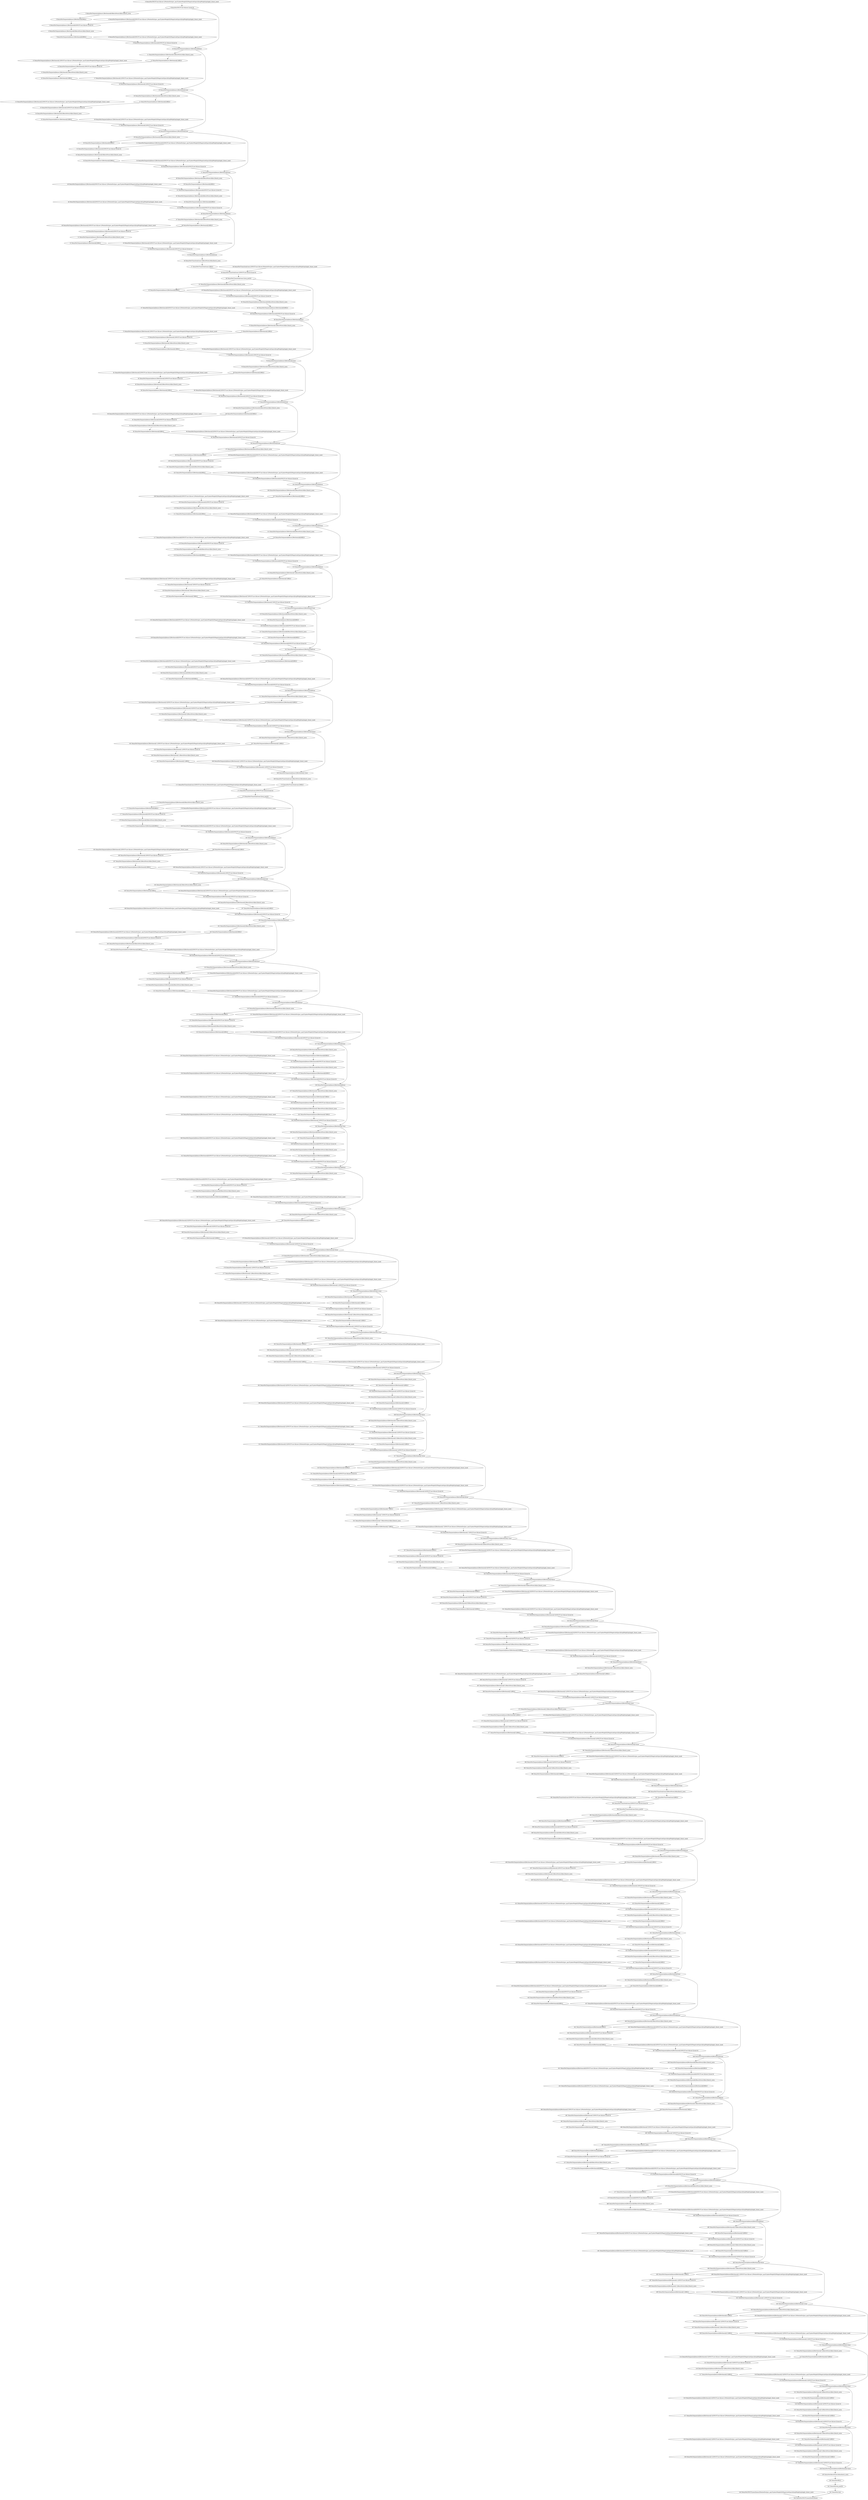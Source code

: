 strict digraph  {
"197 DenseNet/Sequential[dense3]/Bottleneck[2]/RELU" [id=197, scope="DenseNet/Sequential[dense3]/Bottleneck[2]", type=RELU];
"214 DenseNet/Sequential[dense3]/Bottleneck[4]/BatchNorm2d[bn2]/batch_norm" [id=214, scope="DenseNet/Sequential[dense3]/Bottleneck[4]/BatchNorm2d[bn2]", type=batch_norm];
"250 DenseNet/Sequential[dense3]/Bottleneck[8]/BatchNorm2d[bn2]/batch_norm" [id=250, scope="DenseNet/Sequential[dense3]/Bottleneck[8]/BatchNorm2d[bn2]", type=batch_norm];
"173 DenseNet/Transition[trans2]/avg_pool2d" [id=173, scope="DenseNet/Transition[trans2]", type=avg_pool2d];
"69 DenseNet/Sequential[dense2]/Bottleneck[0]/cat" [id=69, scope="DenseNet/Sequential[dense2]/Bottleneck[0]", type=cat];
"450 DenseNet/Sequential[dense4]/Bottleneck[6]/RELU" [id=450, scope="DenseNet/Sequential[dense4]/Bottleneck[6]", type=RELU];
"318 DenseNet/Sequential[dense3]/Bottleneck[16]/BatchNorm2d[bn1]/batch_norm" [id=318, scope="DenseNet/Sequential[dense3]/Bottleneck[16]/BatchNorm2d[bn1]", type=batch_norm];
"480 DenseNet/Sequential[dense4]/Bottleneck[9]/BatchNorm2d[bn2]/batch_norm" [id=480, scope="DenseNet/Sequential[dense4]/Bottleneck[9]/BatchNorm2d[bn2]", type=batch_norm];
"46 DenseNet/Sequential[dense1]/Bottleneck[4]/cat" [id=46, scope="DenseNet/Sequential[dense1]/Bottleneck[4]", type=cat];
"270 DenseNet/Sequential[dense3]/Bottleneck[10]/NNCFConv2d[conv2]/ModuleDict[pre_ops]/UpdateWeight[0]/MagnitudeSparsifyingWeight[op]/apply_binary_mask" [id=270, scope="DenseNet/Sequential[dense3]/Bottleneck[10]/NNCFConv2d[conv2]/ModuleDict[pre_ops]/UpdateWeight[0]/MagnitudeSparsifyingWeight[op]", type=apply_binary_mask];
"540 DenseNet/RELU" [id=540, scope=DenseNet, type=RELU];
"140 DenseNet/Sequential[dense2]/Bottleneck[8]/NNCFConv2d[conv2]/conv2d" [id=140, scope="DenseNet/Sequential[dense2]/Bottleneck[8]/NNCFConv2d[conv2]", type=conv2d];
"31 DenseNet/Sequential[dense1]/Bottleneck[3]/NNCFConv2d[conv1]/ModuleDict[pre_ops]/UpdateWeight[0]/MagnitudeSparsifyingWeight[op]/apply_binary_mask" [id=31, scope="DenseNet/Sequential[dense1]/Bottleneck[3]/NNCFConv2d[conv1]/ModuleDict[pre_ops]/UpdateWeight[0]/MagnitudeSparsifyingWeight[op]", type=apply_binary_mask];
"174 DenseNet/Sequential[dense3]/Bottleneck[0]/BatchNorm2d[bn1]/batch_norm" [id=174, scope="DenseNet/Sequential[dense3]/Bottleneck[0]/BatchNorm2d[bn1]", type=batch_norm];
"108 DenseNet/Sequential[dense2]/Bottleneck[5]/NNCFConv2d[conv1]/ModuleDict[pre_ops]/UpdateWeight[0]/MagnitudeSparsifyingWeight[op]/apply_binary_mask" [id=108, scope="DenseNet/Sequential[dense2]/Bottleneck[5]/NNCFConv2d[conv1]/ModuleDict[pre_ops]/UpdateWeight[0]/MagnitudeSparsifyingWeight[op]", type=apply_binary_mask];
"0 DenseNet/NNCFConv2d[conv1]/ModuleDict[pre_ops]/UpdateWeight[0]/MagnitudeSparsifyingWeight[op]/apply_binary_mask" [id=0, scope="DenseNet/NNCFConv2d[conv1]/ModuleDict[pre_ops]/UpdateWeight[0]/MagnitudeSparsifyingWeight[op]", type=apply_binary_mask];
"410 DenseNet/Sequential[dense4]/Bottleneck[1]/NNCFConv2d[conv2]/ModuleDict[pre_ops]/UpdateWeight[0]/MagnitudeSparsifyingWeight[op]/apply_binary_mask" [id=410, scope="DenseNet/Sequential[dense4]/Bottleneck[1]/NNCFConv2d[conv2]/ModuleDict[pre_ops]/UpdateWeight[0]/MagnitudeSparsifyingWeight[op]", type=apply_binary_mask];
"199 DenseNet/Sequential[dense3]/Bottleneck[2]/NNCFConv2d[conv2]/conv2d" [id=199, scope="DenseNet/Sequential[dense3]/Bottleneck[2]/NNCFConv2d[conv2]", type=conv2d];
"216 DenseNet/Sequential[dense3]/Bottleneck[4]/NNCFConv2d[conv2]/ModuleDict[pre_ops]/UpdateWeight[0]/MagnitudeSparsifyingWeight[op]/apply_binary_mask" [id=216, scope="DenseNet/Sequential[dense3]/Bottleneck[4]/NNCFConv2d[conv2]/ModuleDict[pre_ops]/UpdateWeight[0]/MagnitudeSparsifyingWeight[op]", type=apply_binary_mask];
"92 DenseNet/Sequential[dense2]/Bottleneck[3]/BatchNorm2d[bn2]/batch_norm" [id=92, scope="DenseNet/Sequential[dense2]/Bottleneck[3]/BatchNorm2d[bn2]", type=batch_norm];
"61 DenseNet/Sequential[dense2]/Bottleneck[0]/BatchNorm2d[bn1]/batch_norm" [id=61, scope="DenseNet/Sequential[dense2]/Bottleneck[0]/BatchNorm2d[bn1]", type=batch_norm];
"182 DenseNet/Sequential[dense3]/Bottleneck[0]/cat" [id=182, scope="DenseNet/Sequential[dense3]/Bottleneck[0]", type=cat];
"381 DenseNet/Sequential[dense3]/Bottleneck[23]/BatchNorm2d[bn1]/batch_norm" [id=381, scope="DenseNet/Sequential[dense3]/Bottleneck[23]/BatchNorm2d[bn1]", type=batch_norm];
"415 DenseNet/Sequential[dense4]/Bottleneck[2]/NNCFConv2d[conv1]/ModuleDict[pre_ops]/UpdateWeight[0]/MagnitudeSparsifyingWeight[op]/apply_binary_mask" [id=415, scope="DenseNet/Sequential[dense4]/Bottleneck[2]/NNCFConv2d[conv1]/ModuleDict[pre_ops]/UpdateWeight[0]/MagnitudeSparsifyingWeight[op]", type=apply_binary_mask];
"99 DenseNet/Sequential[dense2]/Bottleneck[4]/NNCFConv2d[conv1]/ModuleDict[pre_ops]/UpdateWeight[0]/MagnitudeSparsifyingWeight[op]/apply_binary_mask" [id=99, scope="DenseNet/Sequential[dense2]/Bottleneck[4]/NNCFConv2d[conv1]/ModuleDict[pre_ops]/UpdateWeight[0]/MagnitudeSparsifyingWeight[op]", type=apply_binary_mask];
"204 DenseNet/Sequential[dense3]/Bottleneck[3]/NNCFConv2d[conv1]/conv2d" [id=204, scope="DenseNet/Sequential[dense3]/Bottleneck[3]/NNCFConv2d[conv1]", type=conv2d];
"127 DenseNet/Sequential[dense2]/Bottleneck[7]/NNCFConv2d[conv1]/conv2d" [id=127, scope="DenseNet/Sequential[dense2]/Bottleneck[7]/NNCFConv2d[conv1]", type=conv2d];
"53 DenseNet/Sequential[dense1]/Bottleneck[5]/NNCFConv2d[conv2]/ModuleDict[pre_ops]/UpdateWeight[0]/MagnitudeSparsifyingWeight[op]/apply_binary_mask" [id=53, scope="DenseNet/Sequential[dense1]/Bottleneck[5]/NNCFConv2d[conv2]/ModuleDict[pre_ops]/UpdateWeight[0]/MagnitudeSparsifyingWeight[op]", type=apply_binary_mask];
"526 DenseNet/Sequential[dense4]/Bottleneck[14]/RELU" [id=526, scope="DenseNet/Sequential[dense4]/Bottleneck[14]", type=RELU];
"503 DenseNet/Sequential[dense4]/Bottleneck[12]/BatchNorm2d[bn1]/batch_norm" [id=503, scope="DenseNet/Sequential[dense4]/Bottleneck[12]/BatchNorm2d[bn1]", type=batch_norm];
"172 DenseNet/Transition[trans2]/NNCFConv2d[conv]/conv2d" [id=172, scope="DenseNet/Transition[trans2]/NNCFConv2d[conv]", type=conv2d];
"64 DenseNet/Sequential[dense2]/Bottleneck[0]/NNCFConv2d[conv1]/conv2d" [id=64, scope="DenseNet/Sequential[dense2]/Bottleneck[0]/NNCFConv2d[conv1]", type=conv2d];
"535 DenseNet/Sequential[dense4]/Bottleneck[15]/RELU" [id=535, scope="DenseNet/Sequential[dense4]/Bottleneck[15]", type=RELU];
"2 DenseNet/Sequential[dense1]/Bottleneck[0]/BatchNorm2d[bn1]/batch_norm" [id=2, scope="DenseNet/Sequential[dense1]/Bottleneck[0]/BatchNorm2d[bn1]", type=batch_norm];
"122 DenseNet/Sequential[dense2]/Bottleneck[6]/NNCFConv2d[conv2]/conv2d" [id=122, scope="DenseNet/Sequential[dense2]/Bottleneck[6]/NNCFConv2d[conv2]", type=conv2d];
"51 DenseNet/Sequential[dense1]/Bottleneck[5]/BatchNorm2d[bn2]/batch_norm" [id=51, scope="DenseNet/Sequential[dense1]/Bottleneck[5]/BatchNorm2d[bn2]", type=batch_norm];
"343 DenseNet/Sequential[dense3]/Bottleneck[18]/NNCFConv2d[conv2]/conv2d" [id=343, scope="DenseNet/Sequential[dense3]/Bottleneck[18]/NNCFConv2d[conv2]", type=conv2d];
"203 DenseNet/Sequential[dense3]/Bottleneck[3]/NNCFConv2d[conv1]/ModuleDict[pre_ops]/UpdateWeight[0]/MagnitudeSparsifyingWeight[op]/apply_binary_mask" [id=203, scope="DenseNet/Sequential[dense3]/Bottleneck[3]/NNCFConv2d[conv1]/ModuleDict[pre_ops]/UpdateWeight[0]/MagnitudeSparsifyingWeight[op]", type=apply_binary_mask];
"286 DenseNet/Sequential[dense3]/Bottleneck[12]/BatchNorm2d[bn2]/batch_norm" [id=286, scope="DenseNet/Sequential[dense3]/Bottleneck[12]/BatchNorm2d[bn2]", type=batch_norm];
"369 DenseNet/Sequential[dense3]/Bottleneck[21]/NNCFConv2d[conv2]/ModuleDict[pre_ops]/UpdateWeight[0]/MagnitudeSparsifyingWeight[op]/apply_binary_mask" [id=369, scope="DenseNet/Sequential[dense3]/Bottleneck[21]/NNCFConv2d[conv2]/ModuleDict[pre_ops]/UpdateWeight[0]/MagnitudeSparsifyingWeight[op]", type=apply_binary_mask];
"470 DenseNet/Sequential[dense4]/Bottleneck[8]/NNCFConv2d[conv1]/conv2d" [id=470, scope="DenseNet/Sequential[dense4]/Bottleneck[8]/NNCFConv2d[conv1]", type=conv2d];
"186 DenseNet/Sequential[dense3]/Bottleneck[1]/NNCFConv2d[conv1]/conv2d" [id=186, scope="DenseNet/Sequential[dense3]/Bottleneck[1]/NNCFConv2d[conv1]", type=conv2d];
"207 DenseNet/Sequential[dense3]/Bottleneck[3]/NNCFConv2d[conv2]/ModuleDict[pre_ops]/UpdateWeight[0]/MagnitudeSparsifyingWeight[op]/apply_binary_mask" [id=207, scope="DenseNet/Sequential[dense3]/Bottleneck[3]/NNCFConv2d[conv2]/ModuleDict[pre_ops]/UpdateWeight[0]/MagnitudeSparsifyingWeight[op]", type=apply_binary_mask];
"263 DenseNet/Sequential[dense3]/Bottleneck[9]/cat" [id=263, scope="DenseNet/Sequential[dense3]/Bottleneck[9]", type=cat];
"212 DenseNet/Sequential[dense3]/Bottleneck[4]/NNCFConv2d[conv1]/ModuleDict[pre_ops]/UpdateWeight[0]/MagnitudeSparsifyingWeight[op]/apply_binary_mask" [id=212, scope="DenseNet/Sequential[dense3]/Bottleneck[4]/NNCFConv2d[conv1]/ModuleDict[pre_ops]/UpdateWeight[0]/MagnitudeSparsifyingWeight[op]", type=apply_binary_mask];
"427 DenseNet/Sequential[dense4]/Bottleneck[3]/RELU" [id=427, scope="DenseNet/Sequential[dense4]/Bottleneck[3]", type=RELU];
"235 DenseNet/Sequential[dense3]/Bottleneck[6]/NNCFConv2d[conv2]/conv2d" [id=235, scope="DenseNet/Sequential[dense3]/Bottleneck[6]/NNCFConv2d[conv2]", type=conv2d];
"322 DenseNet/Sequential[dense3]/Bottleneck[16]/BatchNorm2d[bn2]/batch_norm" [id=322, scope="DenseNet/Sequential[dense3]/Bottleneck[16]/BatchNorm2d[bn2]", type=batch_norm];
"96 DenseNet/Sequential[dense2]/Bottleneck[3]/cat" [id=96, scope="DenseNet/Sequential[dense2]/Bottleneck[3]", type=cat];
"114 DenseNet/Sequential[dense2]/Bottleneck[5]/cat" [id=114, scope="DenseNet/Sequential[dense2]/Bottleneck[5]", type=cat];
"472 DenseNet/Sequential[dense4]/Bottleneck[8]/RELU" [id=472, scope="DenseNet/Sequential[dense4]/Bottleneck[8]", type=RELU];
"14 DenseNet/Sequential[dense1]/Bottleneck[1]/NNCFConv2d[conv1]/conv2d" [id=14, scope="DenseNet/Sequential[dense1]/Bottleneck[1]/NNCFConv2d[conv1]", type=conv2d];
"88 DenseNet/Sequential[dense2]/Bottleneck[3]/BatchNorm2d[bn1]/batch_norm" [id=88, scope="DenseNet/Sequential[dense2]/Bottleneck[3]/BatchNorm2d[bn1]", type=batch_norm];
"473 DenseNet/Sequential[dense4]/Bottleneck[8]/NNCFConv2d[conv2]/ModuleDict[pre_ops]/UpdateWeight[0]/MagnitudeSparsifyingWeight[op]/apply_binary_mask" [id=473, scope="DenseNet/Sequential[dense4]/Bottleneck[8]/NNCFConv2d[conv2]/ModuleDict[pre_ops]/UpdateWeight[0]/MagnitudeSparsifyingWeight[op]", type=apply_binary_mask];
"261 DenseNet/Sequential[dense3]/Bottleneck[9]/NNCFConv2d[conv2]/ModuleDict[pre_ops]/UpdateWeight[0]/MagnitudeSparsifyingWeight[op]/apply_binary_mask" [id=261, scope="DenseNet/Sequential[dense3]/Bottleneck[9]/NNCFConv2d[conv2]/ModuleDict[pre_ops]/UpdateWeight[0]/MagnitudeSparsifyingWeight[op]", type=apply_binary_mask];
"238 DenseNet/Sequential[dense3]/Bottleneck[7]/RELU" [id=238, scope="DenseNet/Sequential[dense3]/Bottleneck[7]", type=RELU];
"398 DenseNet/Sequential[dense4]/Bottleneck[0]/NNCFConv2d[conv1]/conv2d" [id=398, scope="DenseNet/Sequential[dense4]/Bottleneck[0]/NNCFConv2d[conv1]", type=conv2d];
"148 DenseNet/Sequential[dense2]/Bottleneck[9]/NNCFConv2d[conv2]/ModuleDict[pre_ops]/UpdateWeight[0]/MagnitudeSparsifyingWeight[op]/apply_binary_mask" [id=148, scope="DenseNet/Sequential[dense2]/Bottleneck[9]/NNCFConv2d[conv2]/ModuleDict[pre_ops]/UpdateWeight[0]/MagnitudeSparsifyingWeight[op]", type=apply_binary_mask];
"257 DenseNet/Sequential[dense3]/Bottleneck[9]/NNCFConv2d[conv1]/ModuleDict[pre_ops]/UpdateWeight[0]/MagnitudeSparsifyingWeight[op]/apply_binary_mask" [id=257, scope="DenseNet/Sequential[dense3]/Bottleneck[9]/NNCFConv2d[conv1]/ModuleDict[pre_ops]/UpdateWeight[0]/MagnitudeSparsifyingWeight[op]", type=apply_binary_mask];
"67 DenseNet/Sequential[dense2]/Bottleneck[0]/NNCFConv2d[conv2]/ModuleDict[pre_ops]/UpdateWeight[0]/MagnitudeSparsifyingWeight[op]/apply_binary_mask" [id=67, scope="DenseNet/Sequential[dense2]/Bottleneck[0]/NNCFConv2d[conv2]/ModuleDict[pre_ops]/UpdateWeight[0]/MagnitudeSparsifyingWeight[op]", type=apply_binary_mask];
"395 DenseNet/Sequential[dense4]/Bottleneck[0]/BatchNorm2d[bn1]/batch_norm" [id=395, scope="DenseNet/Sequential[dense4]/Bottleneck[0]/BatchNorm2d[bn1]", type=batch_norm];
"130 DenseNet/Sequential[dense2]/Bottleneck[7]/NNCFConv2d[conv2]/ModuleDict[pre_ops]/UpdateWeight[0]/MagnitudeSparsifyingWeight[op]/apply_binary_mask" [id=130, scope="DenseNet/Sequential[dense2]/Bottleneck[7]/NNCFConv2d[conv2]/ModuleDict[pre_ops]/UpdateWeight[0]/MagnitudeSparsifyingWeight[op]", type=apply_binary_mask];
"416 DenseNet/Sequential[dense4]/Bottleneck[2]/NNCFConv2d[conv1]/conv2d" [id=416, scope="DenseNet/Sequential[dense4]/Bottleneck[2]/NNCFConv2d[conv1]", type=conv2d];
"239 DenseNet/Sequential[dense3]/Bottleneck[7]/NNCFConv2d[conv1]/ModuleDict[pre_ops]/UpdateWeight[0]/MagnitudeSparsifyingWeight[op]/apply_binary_mask" [id=239, scope="DenseNet/Sequential[dense3]/Bottleneck[7]/NNCFConv2d[conv1]/ModuleDict[pre_ops]/UpdateWeight[0]/MagnitudeSparsifyingWeight[op]", type=apply_binary_mask];
"289 DenseNet/Sequential[dense3]/Bottleneck[12]/NNCFConv2d[conv2]/conv2d" [id=289, scope="DenseNet/Sequential[dense3]/Bottleneck[12]/NNCFConv2d[conv2]", type=conv2d];
"141 DenseNet/Sequential[dense2]/Bottleneck[8]/cat" [id=141, scope="DenseNet/Sequential[dense2]/Bottleneck[8]", type=cat];
"532 DenseNet/Sequential[dense4]/Bottleneck[15]/NNCFConv2d[conv1]/ModuleDict[pre_ops]/UpdateWeight[0]/MagnitudeSparsifyingWeight[op]/apply_binary_mask" [id=532, scope="DenseNet/Sequential[dense4]/Bottleneck[15]/NNCFConv2d[conv1]/ModuleDict[pre_ops]/UpdateWeight[0]/MagnitudeSparsifyingWeight[op]", type=apply_binary_mask];
"220 DenseNet/Sequential[dense3]/Bottleneck[5]/RELU" [id=220, scope="DenseNet/Sequential[dense3]/Bottleneck[5]", type=RELU];
"399 DenseNet/Sequential[dense4]/Bottleneck[0]/BatchNorm2d[bn2]/batch_norm" [id=399, scope="DenseNet/Sequential[dense4]/Bottleneck[0]/BatchNorm2d[bn2]", type=batch_norm];
"150 DenseNet/Sequential[dense2]/Bottleneck[9]/cat" [id=150, scope="DenseNet/Sequential[dense2]/Bottleneck[9]", type=cat];
"240 DenseNet/Sequential[dense3]/Bottleneck[7]/NNCFConv2d[conv1]/conv2d" [id=240, scope="DenseNet/Sequential[dense3]/Bottleneck[7]/NNCFConv2d[conv1]", type=conv2d];
"121 DenseNet/Sequential[dense2]/Bottleneck[6]/NNCFConv2d[conv2]/ModuleDict[pre_ops]/UpdateWeight[0]/MagnitudeSparsifyingWeight[op]/apply_binary_mask" [id=121, scope="DenseNet/Sequential[dense2]/Bottleneck[6]/NNCFConv2d[conv2]/ModuleDict[pre_ops]/UpdateWeight[0]/MagnitudeSparsifyingWeight[op]", type=apply_binary_mask];
"4 DenseNet/Sequential[dense1]/Bottleneck[0]/NNCFConv2d[conv1]/ModuleDict[pre_ops]/UpdateWeight[0]/MagnitudeSparsifyingWeight[op]/apply_binary_mask" [id=4, scope="DenseNet/Sequential[dense1]/Bottleneck[0]/NNCFConv2d[conv1]/ModuleDict[pre_ops]/UpdateWeight[0]/MagnitudeSparsifyingWeight[op]", type=apply_binary_mask];
"65 DenseNet/Sequential[dense2]/Bottleneck[0]/BatchNorm2d[bn2]/batch_norm" [id=65, scope="DenseNet/Sequential[dense2]/Bottleneck[0]/BatchNorm2d[bn2]", type=batch_norm];
"495 DenseNet/Sequential[dense4]/Bottleneck[11]/RELU" [id=495, scope="DenseNet/Sequential[dense4]/Bottleneck[11]", type=RELU];
"205 DenseNet/Sequential[dense3]/Bottleneck[3]/BatchNorm2d[bn2]/batch_norm" [id=205, scope="DenseNet/Sequential[dense3]/Bottleneck[3]/BatchNorm2d[bn2]", type=batch_norm];
"499 DenseNet/Sequential[dense4]/Bottleneck[11]/RELU" [id=499, scope="DenseNet/Sequential[dense4]/Bottleneck[11]", type=RELU];
"291 DenseNet/Sequential[dense3]/Bottleneck[13]/BatchNorm2d[bn1]/batch_norm" [id=291, scope="DenseNet/Sequential[dense3]/Bottleneck[13]/BatchNorm2d[bn1]", type=batch_norm];
"341 DenseNet/Sequential[dense3]/Bottleneck[18]/RELU" [id=341, scope="DenseNet/Sequential[dense3]/Bottleneck[18]", type=RELU];
"233 DenseNet/Sequential[dense3]/Bottleneck[6]/RELU" [id=233, scope="DenseNet/Sequential[dense3]/Bottleneck[6]", type=RELU];
"71 DenseNet/Sequential[dense2]/Bottleneck[1]/RELU" [id=71, scope="DenseNet/Sequential[dense2]/Bottleneck[1]", type=RELU];
"211 DenseNet/Sequential[dense3]/Bottleneck[4]/RELU" [id=211, scope="DenseNet/Sequential[dense3]/Bottleneck[4]", type=RELU];
"305 DenseNet/Sequential[dense3]/Bottleneck[14]/RELU" [id=305, scope="DenseNet/Sequential[dense3]/Bottleneck[14]", type=RELU];
"308 DenseNet/Sequential[dense3]/Bottleneck[14]/cat" [id=308, scope="DenseNet/Sequential[dense3]/Bottleneck[14]", type=cat];
"476 DenseNet/Sequential[dense4]/Bottleneck[9]/BatchNorm2d[bn1]/batch_norm" [id=476, scope="DenseNet/Sequential[dense4]/Bottleneck[9]/BatchNorm2d[bn1]", type=batch_norm];
"287 DenseNet/Sequential[dense3]/Bottleneck[12]/RELU" [id=287, scope="DenseNet/Sequential[dense3]/Bottleneck[12]", type=RELU];
"440 DenseNet/Sequential[dense4]/Bottleneck[5]/BatchNorm2d[bn1]/batch_norm" [id=440, scope="DenseNet/Sequential[dense4]/Bottleneck[5]/BatchNorm2d[bn1]", type=batch_norm];
"352 DenseNet/Sequential[dense3]/Bottleneck[19]/NNCFConv2d[conv2]/conv2d" [id=352, scope="DenseNet/Sequential[dense3]/Bottleneck[19]/NNCFConv2d[conv2]", type=conv2d];
"283 DenseNet/Sequential[dense3]/Bottleneck[12]/RELU" [id=283, scope="DenseNet/Sequential[dense3]/Bottleneck[12]", type=RELU];
"292 DenseNet/Sequential[dense3]/Bottleneck[13]/RELU" [id=292, scope="DenseNet/Sequential[dense3]/Bottleneck[13]", type=RELU];
"128 DenseNet/Sequential[dense2]/Bottleneck[7]/BatchNorm2d[bn2]/batch_norm" [id=128, scope="DenseNet/Sequential[dense2]/Bottleneck[7]/BatchNorm2d[bn2]", type=batch_norm];
"202 DenseNet/Sequential[dense3]/Bottleneck[3]/RELU" [id=202, scope="DenseNet/Sequential[dense3]/Bottleneck[3]", type=RELU];
"180 DenseNet/Sequential[dense3]/Bottleneck[0]/NNCFConv2d[conv2]/ModuleDict[pre_ops]/UpdateWeight[0]/MagnitudeSparsifyingWeight[op]/apply_binary_mask" [id=180, scope="DenseNet/Sequential[dense3]/Bottleneck[0]/NNCFConv2d[conv2]/ModuleDict[pre_ops]/UpdateWeight[0]/MagnitudeSparsifyingWeight[op]", type=apply_binary_mask];
"21 DenseNet/Sequential[dense1]/Bottleneck[2]/RELU" [id=21, scope="DenseNet/Sequential[dense1]/Bottleneck[2]", type=RELU];
"192 DenseNet/Sequential[dense3]/Bottleneck[2]/BatchNorm2d[bn1]/batch_norm" [id=192, scope="DenseNet/Sequential[dense3]/Bottleneck[2]/BatchNorm2d[bn1]", type=batch_norm];
"106 DenseNet/Sequential[dense2]/Bottleneck[5]/BatchNorm2d[bn1]/batch_norm" [id=106, scope="DenseNet/Sequential[dense2]/Bottleneck[5]/BatchNorm2d[bn1]", type=batch_norm];
"461 DenseNet/Sequential[dense4]/Bottleneck[7]/NNCFConv2d[conv1]/conv2d" [id=461, scope="DenseNet/Sequential[dense4]/Bottleneck[7]/NNCFConv2d[conv1]", type=conv2d];
"251 DenseNet/Sequential[dense3]/Bottleneck[8]/RELU" [id=251, scope="DenseNet/Sequential[dense3]/Bottleneck[8]", type=RELU];
"510 DenseNet/Sequential[dense4]/Bottleneck[12]/NNCFConv2d[conv2]/conv2d" [id=510, scope="DenseNet/Sequential[dense4]/Bottleneck[12]/NNCFConv2d[conv2]", type=conv2d];
"516 DenseNet/Sequential[dense4]/Bottleneck[13]/BatchNorm2d[bn2]/batch_norm" [id=516, scope="DenseNet/Sequential[dense4]/Bottleneck[13]/BatchNorm2d[bn2]", type=batch_norm];
"391 DenseNet/Transition[trans3]/RELU" [id=391, scope="DenseNet/Transition[trans3]", type=RELU];
"329 DenseNet/Sequential[dense3]/Bottleneck[17]/NNCFConv2d[conv1]/ModuleDict[pre_ops]/UpdateWeight[0]/MagnitudeSparsifyingWeight[op]/apply_binary_mask" [id=329, scope="DenseNet/Sequential[dense3]/Bottleneck[17]/NNCFConv2d[conv1]/ModuleDict[pre_ops]/UpdateWeight[0]/MagnitudeSparsifyingWeight[op]", type=apply_binary_mask];
"507 DenseNet/Sequential[dense4]/Bottleneck[12]/BatchNorm2d[bn2]/batch_norm" [id=507, scope="DenseNet/Sequential[dense4]/Bottleneck[12]/BatchNorm2d[bn2]", type=batch_norm];
"390 DenseNet/Transition[trans3]/BatchNorm2d[bn]/batch_norm" [id=390, scope="DenseNet/Transition[trans3]/BatchNorm2d[bn]", type=batch_norm];
"327 DenseNet/Sequential[dense3]/Bottleneck[17]/BatchNorm2d[bn1]/batch_norm" [id=327, scope="DenseNet/Sequential[dense3]/Bottleneck[17]/BatchNorm2d[bn1]", type=batch_norm];
"388 DenseNet/Sequential[dense3]/Bottleneck[23]/NNCFConv2d[conv2]/conv2d" [id=388, scope="DenseNet/Sequential[dense3]/Bottleneck[23]/NNCFConv2d[conv2]", type=conv2d];
"307 DenseNet/Sequential[dense3]/Bottleneck[14]/NNCFConv2d[conv2]/conv2d" [id=307, scope="DenseNet/Sequential[dense3]/Bottleneck[14]/NNCFConv2d[conv2]", type=conv2d];
"412 DenseNet/Sequential[dense4]/Bottleneck[1]/cat" [id=412, scope="DenseNet/Sequential[dense4]/Bottleneck[1]", type=cat];
"444 DenseNet/Sequential[dense4]/Bottleneck[5]/BatchNorm2d[bn2]/batch_norm" [id=444, scope="DenseNet/Sequential[dense4]/Bottleneck[5]/BatchNorm2d[bn2]", type=batch_norm];
"154 DenseNet/Sequential[dense2]/Bottleneck[10]/NNCFConv2d[conv1]/conv2d" [id=154, scope="DenseNet/Sequential[dense2]/Bottleneck[10]/NNCFConv2d[conv1]", type=conv2d];
"411 DenseNet/Sequential[dense4]/Bottleneck[1]/NNCFConv2d[conv2]/conv2d" [id=411, scope="DenseNet/Sequential[dense4]/Bottleneck[1]/NNCFConv2d[conv2]", type=conv2d];
"159 DenseNet/Sequential[dense2]/Bottleneck[10]/cat" [id=159, scope="DenseNet/Sequential[dense2]/Bottleneck[10]", type=cat];
"525 DenseNet/Sequential[dense4]/Bottleneck[14]/BatchNorm2d[bn2]/batch_norm" [id=525, scope="DenseNet/Sequential[dense4]/Bottleneck[14]/BatchNorm2d[bn2]", type=batch_norm];
"389 DenseNet/Sequential[dense3]/Bottleneck[23]/cat" [id=389, scope="DenseNet/Sequential[dense3]/Bottleneck[23]", type=cat];
"191 DenseNet/Sequential[dense3]/Bottleneck[1]/cat" [id=191, scope="DenseNet/Sequential[dense3]/Bottleneck[1]", type=cat];
"272 DenseNet/Sequential[dense3]/Bottleneck[10]/cat" [id=272, scope="DenseNet/Sequential[dense3]/Bottleneck[10]", type=cat];
"167 DenseNet/Sequential[dense2]/Bottleneck[11]/NNCFConv2d[conv2]/conv2d" [id=167, scope="DenseNet/Sequential[dense2]/Bottleneck[11]/NNCFConv2d[conv2]", type=conv2d];
"48 DenseNet/Sequential[dense1]/Bottleneck[5]/RELU" [id=48, scope="DenseNet/Sequential[dense1]/Bottleneck[5]", type=RELU];
"138 DenseNet/Sequential[dense2]/Bottleneck[8]/RELU" [id=138, scope="DenseNet/Sequential[dense2]/Bottleneck[8]", type=RELU];
"236 DenseNet/Sequential[dense3]/Bottleneck[6]/cat" [id=236, scope="DenseNet/Sequential[dense3]/Bottleneck[6]", type=cat];
"494 DenseNet/Sequential[dense4]/Bottleneck[11]/BatchNorm2d[bn1]/batch_norm" [id=494, scope="DenseNet/Sequential[dense4]/Bottleneck[11]/BatchNorm2d[bn1]", type=batch_norm];
"492 DenseNet/Sequential[dense4]/Bottleneck[10]/NNCFConv2d[conv2]/conv2d" [id=492, scope="DenseNet/Sequential[dense4]/Bottleneck[10]/NNCFConv2d[conv2]", type=conv2d];
"135 DenseNet/Sequential[dense2]/Bottleneck[8]/NNCFConv2d[conv1]/ModuleDict[pre_ops]/UpdateWeight[0]/MagnitudeSparsifyingWeight[op]/apply_binary_mask" [id=135, scope="DenseNet/Sequential[dense2]/Bottleneck[8]/NNCFConv2d[conv1]/ModuleDict[pre_ops]/UpdateWeight[0]/MagnitudeSparsifyingWeight[op]", type=apply_binary_mask];
"284 DenseNet/Sequential[dense3]/Bottleneck[12]/NNCFConv2d[conv1]/ModuleDict[pre_ops]/UpdateWeight[0]/MagnitudeSparsifyingWeight[op]/apply_binary_mask" [id=284, scope="DenseNet/Sequential[dense3]/Bottleneck[12]/NNCFConv2d[conv1]/ModuleDict[pre_ops]/UpdateWeight[0]/MagnitudeSparsifyingWeight[op]", type=apply_binary_mask];
"29 DenseNet/Sequential[dense1]/Bottleneck[3]/BatchNorm2d[bn1]/batch_norm" [id=29, scope="DenseNet/Sequential[dense1]/Bottleneck[3]/BatchNorm2d[bn1]", type=batch_norm];
"75 DenseNet/Sequential[dense2]/Bottleneck[1]/RELU" [id=75, scope="DenseNet/Sequential[dense2]/Bottleneck[1]", type=RELU];
"32 DenseNet/Sequential[dense1]/Bottleneck[3]/NNCFConv2d[conv1]/conv2d" [id=32, scope="DenseNet/Sequential[dense1]/Bottleneck[3]/NNCFConv2d[conv1]", type=conv2d];
"41 DenseNet/Sequential[dense1]/Bottleneck[4]/NNCFConv2d[conv1]/conv2d" [id=41, scope="DenseNet/Sequential[dense1]/Bottleneck[4]/NNCFConv2d[conv1]", type=conv2d];
"421 DenseNet/Sequential[dense4]/Bottleneck[2]/cat" [id=421, scope="DenseNet/Sequential[dense4]/Bottleneck[2]", type=cat];
"466 DenseNet/Sequential[dense4]/Bottleneck[7]/cat" [id=466, scope="DenseNet/Sequential[dense4]/Bottleneck[7]", type=cat];
"528 DenseNet/Sequential[dense4]/Bottleneck[14]/NNCFConv2d[conv2]/conv2d" [id=528, scope="DenseNet/Sequential[dense4]/Bottleneck[14]/NNCFConv2d[conv2]", type=conv2d];
"163 DenseNet/Sequential[dense2]/Bottleneck[11]/NNCFConv2d[conv1]/conv2d" [id=163, scope="DenseNet/Sequential[dense2]/Bottleneck[11]/NNCFConv2d[conv1]", type=conv2d];
"40 DenseNet/Sequential[dense1]/Bottleneck[4]/NNCFConv2d[conv1]/ModuleDict[pre_ops]/UpdateWeight[0]/MagnitudeSparsifyingWeight[op]/apply_binary_mask" [id=40, scope="DenseNet/Sequential[dense1]/Bottleneck[4]/NNCFConv2d[conv1]/ModuleDict[pre_ops]/UpdateWeight[0]/MagnitudeSparsifyingWeight[op]", type=apply_binary_mask];
"407 DenseNet/Sequential[dense4]/Bottleneck[1]/NNCFConv2d[conv1]/conv2d" [id=407, scope="DenseNet/Sequential[dense4]/Bottleneck[1]/NNCFConv2d[conv1]", type=conv2d];
"418 DenseNet/Sequential[dense4]/Bottleneck[2]/RELU" [id=418, scope="DenseNet/Sequential[dense4]/Bottleneck[2]", type=RELU];
"74 DenseNet/Sequential[dense2]/Bottleneck[1]/BatchNorm2d[bn2]/batch_norm" [id=74, scope="DenseNet/Sequential[dense2]/Bottleneck[1]/BatchNorm2d[bn2]", type=batch_norm];
"57 DenseNet/Transition[trans1]/RELU" [id=57, scope="DenseNet/Transition[trans1]", type=RELU];
"539 DenseNet/BatchNorm2d[bn]/batch_norm" [id=539, scope="DenseNet/BatchNorm2d[bn]", type=batch_norm];
"385 DenseNet/Sequential[dense3]/Bottleneck[23]/BatchNorm2d[bn2]/batch_norm" [id=385, scope="DenseNet/Sequential[dense3]/Bottleneck[23]/BatchNorm2d[bn2]", type=batch_norm];
"426 DenseNet/Sequential[dense4]/Bottleneck[3]/BatchNorm2d[bn2]/batch_norm" [id=426, scope="DenseNet/Sequential[dense4]/Bottleneck[3]/BatchNorm2d[bn2]", type=batch_norm];
"248 DenseNet/Sequential[dense3]/Bottleneck[8]/NNCFConv2d[conv1]/ModuleDict[pre_ops]/UpdateWeight[0]/MagnitudeSparsifyingWeight[op]/apply_binary_mask" [id=248, scope="DenseNet/Sequential[dense3]/Bottleneck[8]/NNCFConv2d[conv1]/ModuleDict[pre_ops]/UpdateWeight[0]/MagnitudeSparsifyingWeight[op]", type=apply_binary_mask];
"52 DenseNet/Sequential[dense1]/Bottleneck[5]/RELU" [id=52, scope="DenseNet/Sequential[dense1]/Bottleneck[5]", type=RELU];
"351 DenseNet/Sequential[dense3]/Bottleneck[19]/NNCFConv2d[conv2]/ModuleDict[pre_ops]/UpdateWeight[0]/MagnitudeSparsifyingWeight[op]/apply_binary_mask" [id=351, scope="DenseNet/Sequential[dense3]/Bottleneck[19]/NNCFConv2d[conv2]/ModuleDict[pre_ops]/UpdateWeight[0]/MagnitudeSparsifyingWeight[op]", type=apply_binary_mask];
"221 DenseNet/Sequential[dense3]/Bottleneck[5]/NNCFConv2d[conv1]/ModuleDict[pre_ops]/UpdateWeight[0]/MagnitudeSparsifyingWeight[op]/apply_binary_mask" [id=221, scope="DenseNet/Sequential[dense3]/Bottleneck[5]/NNCFConv2d[conv1]/ModuleDict[pre_ops]/UpdateWeight[0]/MagnitudeSparsifyingWeight[op]", type=apply_binary_mask];
"348 DenseNet/Sequential[dense3]/Bottleneck[19]/NNCFConv2d[conv1]/conv2d" [id=348, scope="DenseNet/Sequential[dense3]/Bottleneck[19]/NNCFConv2d[conv1]", type=conv2d];
"222 DenseNet/Sequential[dense3]/Bottleneck[5]/NNCFConv2d[conv1]/conv2d" [id=222, scope="DenseNet/Sequential[dense3]/Bottleneck[5]/NNCFConv2d[conv1]", type=conv2d];
"339 DenseNet/Sequential[dense3]/Bottleneck[18]/NNCFConv2d[conv1]/conv2d" [id=339, scope="DenseNet/Sequential[dense3]/Bottleneck[18]/NNCFConv2d[conv1]", type=conv2d];
"420 DenseNet/Sequential[dense4]/Bottleneck[2]/NNCFConv2d[conv2]/conv2d" [id=420, scope="DenseNet/Sequential[dense4]/Bottleneck[2]/NNCFConv2d[conv2]", type=conv2d];
"425 DenseNet/Sequential[dense4]/Bottleneck[3]/NNCFConv2d[conv1]/conv2d" [id=425, scope="DenseNet/Sequential[dense4]/Bottleneck[3]/NNCFConv2d[conv1]", type=conv2d];
"355 DenseNet/Sequential[dense3]/Bottleneck[20]/RELU" [id=355, scope="DenseNet/Sequential[dense3]/Bottleneck[20]", type=RELU];
"224 DenseNet/Sequential[dense3]/Bottleneck[5]/RELU" [id=224, scope="DenseNet/Sequential[dense3]/Bottleneck[5]", type=RELU];
"56 DenseNet/Transition[trans1]/BatchNorm2d[bn]/batch_norm" [id=56, scope="DenseNet/Transition[trans1]/BatchNorm2d[bn]", type=batch_norm];
"321 DenseNet/Sequential[dense3]/Bottleneck[16]/NNCFConv2d[conv1]/conv2d" [id=321, scope="DenseNet/Sequential[dense3]/Bottleneck[16]/NNCFConv2d[conv1]", type=conv2d];
"112 DenseNet/Sequential[dense2]/Bottleneck[5]/NNCFConv2d[conv2]/ModuleDict[pre_ops]/UpdateWeight[0]/MagnitudeSparsifyingWeight[op]/apply_binary_mask" [id=112, scope="DenseNet/Sequential[dense2]/Bottleneck[5]/NNCFConv2d[conv2]/ModuleDict[pre_ops]/UpdateWeight[0]/MagnitudeSparsifyingWeight[op]", type=apply_binary_mask];
"336 DenseNet/Sequential[dense3]/Bottleneck[18]/BatchNorm2d[bn1]/batch_norm" [id=336, scope="DenseNet/Sequential[dense3]/Bottleneck[18]/BatchNorm2d[bn1]", type=batch_norm];
"187 DenseNet/Sequential[dense3]/Bottleneck[1]/BatchNorm2d[bn2]/batch_norm" [id=187, scope="DenseNet/Sequential[dense3]/Bottleneck[1]/BatchNorm2d[bn2]", type=batch_norm];
"110 DenseNet/Sequential[dense2]/Bottleneck[5]/BatchNorm2d[bn2]/batch_norm" [id=110, scope="DenseNet/Sequential[dense2]/Bottleneck[5]/BatchNorm2d[bn2]", type=batch_norm];
"290 DenseNet/Sequential[dense3]/Bottleneck[12]/cat" [id=290, scope="DenseNet/Sequential[dense3]/Bottleneck[12]", type=cat];
"282 DenseNet/Sequential[dense3]/Bottleneck[12]/BatchNorm2d[bn1]/batch_norm" [id=282, scope="DenseNet/Sequential[dense3]/Bottleneck[12]/BatchNorm2d[bn1]", type=batch_norm];
"223 DenseNet/Sequential[dense3]/Bottleneck[5]/BatchNorm2d[bn2]/batch_norm" [id=223, scope="DenseNet/Sequential[dense3]/Bottleneck[5]/BatchNorm2d[bn2]", type=batch_norm];
"454 DenseNet/Sequential[dense4]/Bottleneck[6]/RELU" [id=454, scope="DenseNet/Sequential[dense4]/Bottleneck[6]", type=RELU];
"334 DenseNet/Sequential[dense3]/Bottleneck[17]/NNCFConv2d[conv2]/conv2d" [id=334, scope="DenseNet/Sequential[dense3]/Bottleneck[17]/NNCFConv2d[conv2]", type=conv2d];
"95 DenseNet/Sequential[dense2]/Bottleneck[3]/NNCFConv2d[conv2]/conv2d" [id=95, scope="DenseNet/Sequential[dense2]/Bottleneck[3]/NNCFConv2d[conv2]", type=conv2d];
"396 DenseNet/Sequential[dense4]/Bottleneck[0]/RELU" [id=396, scope="DenseNet/Sequential[dense4]/Bottleneck[0]", type=RELU];
"253 DenseNet/Sequential[dense3]/Bottleneck[8]/NNCFConv2d[conv2]/conv2d" [id=253, scope="DenseNet/Sequential[dense3]/Bottleneck[8]/NNCFConv2d[conv2]", type=conv2d];
"156 DenseNet/Sequential[dense2]/Bottleneck[10]/RELU" [id=156, scope="DenseNet/Sequential[dense2]/Bottleneck[10]", type=RELU];
"176 DenseNet/Sequential[dense3]/Bottleneck[0]/NNCFConv2d[conv1]/ModuleDict[pre_ops]/UpdateWeight[0]/MagnitudeSparsifyingWeight[op]/apply_binary_mask" [id=176, scope="DenseNet/Sequential[dense3]/Bottleneck[0]/NNCFConv2d[conv1]/ModuleDict[pre_ops]/UpdateWeight[0]/MagnitudeSparsifyingWeight[op]", type=apply_binary_mask];
"62 DenseNet/Sequential[dense2]/Bottleneck[0]/RELU" [id=62, scope="DenseNet/Sequential[dense2]/Bottleneck[0]", type=RELU];
"325 DenseNet/Sequential[dense3]/Bottleneck[16]/NNCFConv2d[conv2]/conv2d" [id=325, scope="DenseNet/Sequential[dense3]/Bottleneck[16]/NNCFConv2d[conv2]", type=conv2d];
"467 DenseNet/Sequential[dense4]/Bottleneck[8]/BatchNorm2d[bn1]/batch_norm" [id=467, scope="DenseNet/Sequential[dense4]/Bottleneck[8]/BatchNorm2d[bn1]", type=batch_norm];
"337 DenseNet/Sequential[dense3]/Bottleneck[18]/RELU" [id=337, scope="DenseNet/Sequential[dense3]/Bottleneck[18]", type=RELU];
"519 DenseNet/Sequential[dense4]/Bottleneck[13]/NNCFConv2d[conv2]/conv2d" [id=519, scope="DenseNet/Sequential[dense4]/Bottleneck[13]/NNCFConv2d[conv2]", type=conv2d];
"364 DenseNet/Sequential[dense3]/Bottleneck[21]/RELU" [id=364, scope="DenseNet/Sequential[dense3]/Bottleneck[21]", type=RELU];
"433 DenseNet/Sequential[dense4]/Bottleneck[4]/NNCFConv2d[conv1]/ModuleDict[pre_ops]/UpdateWeight[0]/MagnitudeSparsifyingWeight[op]/apply_binary_mask" [id=433, scope="DenseNet/Sequential[dense4]/Bottleneck[4]/NNCFConv2d[conv1]/ModuleDict[pre_ops]/UpdateWeight[0]/MagnitudeSparsifyingWeight[op]", type=apply_binary_mask];
"375 DenseNet/Sequential[dense3]/Bottleneck[22]/NNCFConv2d[conv1]/conv2d" [id=375, scope="DenseNet/Sequential[dense3]/Bottleneck[22]/NNCFConv2d[conv1]", type=conv2d];
"244 DenseNet/Sequential[dense3]/Bottleneck[7]/NNCFConv2d[conv2]/conv2d" [id=244, scope="DenseNet/Sequential[dense3]/Bottleneck[7]/NNCFConv2d[conv2]", type=conv2d];
"185 DenseNet/Sequential[dense3]/Bottleneck[1]/NNCFConv2d[conv1]/ModuleDict[pre_ops]/UpdateWeight[0]/MagnitudeSparsifyingWeight[op]/apply_binary_mask" [id=185, scope="DenseNet/Sequential[dense3]/Bottleneck[1]/NNCFConv2d[conv1]/ModuleDict[pre_ops]/UpdateWeight[0]/MagnitudeSparsifyingWeight[op]", type=apply_binary_mask];
"529 DenseNet/Sequential[dense4]/Bottleneck[14]/cat" [id=529, scope="DenseNet/Sequential[dense4]/Bottleneck[14]", type=cat];
"22 DenseNet/Sequential[dense1]/Bottleneck[2]/NNCFConv2d[conv1]/ModuleDict[pre_ops]/UpdateWeight[0]/MagnitudeSparsifyingWeight[op]/apply_binary_mask" [id=22, scope="DenseNet/Sequential[dense1]/Bottleneck[2]/NNCFConv2d[conv1]/ModuleDict[pre_ops]/UpdateWeight[0]/MagnitudeSparsifyingWeight[op]", type=apply_binary_mask];
"459 DenseNet/Sequential[dense4]/Bottleneck[7]/RELU" [id=459, scope="DenseNet/Sequential[dense4]/Bottleneck[7]", type=RELU];
"354 DenseNet/Sequential[dense3]/Bottleneck[20]/BatchNorm2d[bn1]/batch_norm" [id=354, scope="DenseNet/Sequential[dense3]/Bottleneck[20]/BatchNorm2d[bn1]", type=batch_norm];
"188 DenseNet/Sequential[dense3]/Bottleneck[1]/RELU" [id=188, scope="DenseNet/Sequential[dense3]/Bottleneck[1]", type=RELU];
"471 DenseNet/Sequential[dense4]/Bottleneck[8]/BatchNorm2d[bn2]/batch_norm" [id=471, scope="DenseNet/Sequential[dense4]/Bottleneck[8]/BatchNorm2d[bn2]", type=batch_norm];
"455 DenseNet/Sequential[dense4]/Bottleneck[6]/NNCFConv2d[conv2]/ModuleDict[pre_ops]/UpdateWeight[0]/MagnitudeSparsifyingWeight[op]/apply_binary_mask" [id=455, scope="DenseNet/Sequential[dense4]/Bottleneck[6]/NNCFConv2d[conv2]/ModuleDict[pre_ops]/UpdateWeight[0]/MagnitudeSparsifyingWeight[op]", type=apply_binary_mask];
"400 DenseNet/Sequential[dense4]/Bottleneck[0]/RELU" [id=400, scope="DenseNet/Sequential[dense4]/Bottleneck[0]", type=RELU];
"76 DenseNet/Sequential[dense2]/Bottleneck[1]/NNCFConv2d[conv2]/ModuleDict[pre_ops]/UpdateWeight[0]/MagnitudeSparsifyingWeight[op]/apply_binary_mask" [id=76, scope="DenseNet/Sequential[dense2]/Bottleneck[1]/NNCFConv2d[conv2]/ModuleDict[pre_ops]/UpdateWeight[0]/MagnitudeSparsifyingWeight[op]", type=apply_binary_mask];
"177 DenseNet/Sequential[dense3]/Bottleneck[0]/NNCFConv2d[conv1]/conv2d" [id=177, scope="DenseNet/Sequential[dense3]/Bottleneck[0]/NNCFConv2d[conv1]", type=conv2d];
"49 DenseNet/Sequential[dense1]/Bottleneck[5]/NNCFConv2d[conv1]/ModuleDict[pre_ops]/UpdateWeight[0]/MagnitudeSparsifyingWeight[op]/apply_binary_mask" [id=49, scope="DenseNet/Sequential[dense1]/Bottleneck[5]/NNCFConv2d[conv1]/ModuleDict[pre_ops]/UpdateWeight[0]/MagnitudeSparsifyingWeight[op]", type=apply_binary_mask];
"181 DenseNet/Sequential[dense3]/Bottleneck[0]/NNCFConv2d[conv2]/conv2d" [id=181, scope="DenseNet/Sequential[dense3]/Bottleneck[0]/NNCFConv2d[conv2]", type=conv2d];
"11 DenseNet/Sequential[dense1]/Bottleneck[1]/BatchNorm2d[bn1]/batch_norm" [id=11, scope="DenseNet/Sequential[dense1]/Bottleneck[1]/BatchNorm2d[bn1]", type=batch_norm];
"456 DenseNet/Sequential[dense4]/Bottleneck[6]/NNCFConv2d[conv2]/conv2d" [id=456, scope="DenseNet/Sequential[dense4]/Bottleneck[6]/NNCFConv2d[conv2]", type=conv2d];
"210 DenseNet/Sequential[dense3]/Bottleneck[4]/BatchNorm2d[bn1]/batch_norm" [id=210, scope="DenseNet/Sequential[dense3]/Bottleneck[4]/BatchNorm2d[bn1]", type=batch_norm];
"126 DenseNet/Sequential[dense2]/Bottleneck[7]/NNCFConv2d[conv1]/ModuleDict[pre_ops]/UpdateWeight[0]/MagnitudeSparsifyingWeight[op]/apply_binary_mask" [id=126, scope="DenseNet/Sequential[dense2]/Bottleneck[7]/NNCFConv2d[conv1]/ModuleDict[pre_ops]/UpdateWeight[0]/MagnitudeSparsifyingWeight[op]", type=apply_binary_mask];
"137 DenseNet/Sequential[dense2]/Bottleneck[8]/BatchNorm2d[bn2]/batch_norm" [id=137, scope="DenseNet/Sequential[dense2]/Bottleneck[8]/BatchNorm2d[bn2]", type=batch_norm];
"80 DenseNet/Sequential[dense2]/Bottleneck[2]/RELU" [id=80, scope="DenseNet/Sequential[dense2]/Bottleneck[2]", type=RELU];
"377 DenseNet/Sequential[dense3]/Bottleneck[22]/RELU" [id=377, scope="DenseNet/Sequential[dense3]/Bottleneck[22]", type=RELU];
"350 DenseNet/Sequential[dense3]/Bottleneck[19]/RELU" [id=350, scope="DenseNet/Sequential[dense3]/Bottleneck[19]", type=RELU];
"157 DenseNet/Sequential[dense2]/Bottleneck[10]/NNCFConv2d[conv2]/ModuleDict[pre_ops]/UpdateWeight[0]/MagnitudeSparsifyingWeight[op]/apply_binary_mask" [id=157, scope="DenseNet/Sequential[dense2]/Bottleneck[10]/NNCFConv2d[conv2]/ModuleDict[pre_ops]/UpdateWeight[0]/MagnitudeSparsifyingWeight[op]", type=apply_binary_mask];
"161 DenseNet/Sequential[dense2]/Bottleneck[11]/RELU" [id=161, scope="DenseNet/Sequential[dense2]/Bottleneck[11]", type=RELU];
"119 DenseNet/Sequential[dense2]/Bottleneck[6]/BatchNorm2d[bn2]/batch_norm" [id=119, scope="DenseNet/Sequential[dense2]/Bottleneck[6]/BatchNorm2d[bn2]", type=batch_norm];
"59 DenseNet/Transition[trans1]/NNCFConv2d[conv]/conv2d" [id=59, scope="DenseNet/Transition[trans1]/NNCFConv2d[conv]", type=conv2d];
"262 DenseNet/Sequential[dense3]/Bottleneck[9]/NNCFConv2d[conv2]/conv2d" [id=262, scope="DenseNet/Sequential[dense3]/Bottleneck[9]/NNCFConv2d[conv2]", type=conv2d];
"171 DenseNet/Transition[trans2]/NNCFConv2d[conv]/ModuleDict[pre_ops]/UpdateWeight[0]/MagnitudeSparsifyingWeight[op]/apply_binary_mask" [id=171, scope="DenseNet/Transition[trans2]/NNCFConv2d[conv]/ModuleDict[pre_ops]/UpdateWeight[0]/MagnitudeSparsifyingWeight[op]", type=apply_binary_mask];
"230 DenseNet/Sequential[dense3]/Bottleneck[6]/NNCFConv2d[conv1]/ModuleDict[pre_ops]/UpdateWeight[0]/MagnitudeSparsifyingWeight[op]/apply_binary_mask" [id=230, scope="DenseNet/Sequential[dense3]/Bottleneck[6]/NNCFConv2d[conv1]/ModuleDict[pre_ops]/UpdateWeight[0]/MagnitudeSparsifyingWeight[op]", type=apply_binary_mask];
"464 DenseNet/Sequential[dense4]/Bottleneck[7]/NNCFConv2d[conv2]/ModuleDict[pre_ops]/UpdateWeight[0]/MagnitudeSparsifyingWeight[op]/apply_binary_mask" [id=464, scope="DenseNet/Sequential[dense4]/Bottleneck[7]/NNCFConv2d[conv2]/ModuleDict[pre_ops]/UpdateWeight[0]/MagnitudeSparsifyingWeight[op]", type=apply_binary_mask];
"87 DenseNet/Sequential[dense2]/Bottleneck[2]/cat" [id=87, scope="DenseNet/Sequential[dense2]/Bottleneck[2]", type=cat];
"153 DenseNet/Sequential[dense2]/Bottleneck[10]/NNCFConv2d[conv1]/ModuleDict[pre_ops]/UpdateWeight[0]/MagnitudeSparsifyingWeight[op]/apply_binary_mask" [id=153, scope="DenseNet/Sequential[dense2]/Bottleneck[10]/NNCFConv2d[conv1]/ModuleDict[pre_ops]/UpdateWeight[0]/MagnitudeSparsifyingWeight[op]", type=apply_binary_mask];
"168 DenseNet/Sequential[dense2]/Bottleneck[11]/cat" [id=168, scope="DenseNet/Sequential[dense2]/Bottleneck[11]", type=cat];
"36 DenseNet/Sequential[dense1]/Bottleneck[3]/NNCFConv2d[conv2]/conv2d" [id=36, scope="DenseNet/Sequential[dense1]/Bottleneck[3]/NNCFConv2d[conv2]", type=conv2d];
"18 DenseNet/Sequential[dense1]/Bottleneck[1]/NNCFConv2d[conv2]/conv2d" [id=18, scope="DenseNet/Sequential[dense1]/Bottleneck[1]/NNCFConv2d[conv2]", type=conv2d];
"117 DenseNet/Sequential[dense2]/Bottleneck[6]/NNCFConv2d[conv1]/ModuleDict[pre_ops]/UpdateWeight[0]/MagnitudeSparsifyingWeight[op]/apply_binary_mask" [id=117, scope="DenseNet/Sequential[dense2]/Bottleneck[6]/NNCFConv2d[conv1]/ModuleDict[pre_ops]/UpdateWeight[0]/MagnitudeSparsifyingWeight[op]", type=apply_binary_mask];
"458 DenseNet/Sequential[dense4]/Bottleneck[7]/BatchNorm2d[bn1]/batch_norm" [id=458, scope="DenseNet/Sequential[dense4]/Bottleneck[7]/BatchNorm2d[bn1]", type=batch_norm];
"3 DenseNet/Sequential[dense1]/Bottleneck[0]/RELU" [id=3, scope="DenseNet/Sequential[dense1]/Bottleneck[0]", type=RELU];
"496 DenseNet/Sequential[dense4]/Bottleneck[11]/NNCFConv2d[conv1]/ModuleDict[pre_ops]/UpdateWeight[0]/MagnitudeSparsifyingWeight[op]/apply_binary_mask" [id=496, scope="DenseNet/Sequential[dense4]/Bottleneck[11]/NNCFConv2d[conv1]/ModuleDict[pre_ops]/UpdateWeight[0]/MagnitudeSparsifyingWeight[op]", type=apply_binary_mask];
"179 DenseNet/Sequential[dense3]/Bottleneck[0]/RELU" [id=179, scope="DenseNet/Sequential[dense3]/Bottleneck[0]", type=RELU];
"430 DenseNet/Sequential[dense4]/Bottleneck[3]/cat" [id=430, scope="DenseNet/Sequential[dense4]/Bottleneck[3]", type=cat];
"386 DenseNet/Sequential[dense3]/Bottleneck[23]/RELU" [id=386, scope="DenseNet/Sequential[dense3]/Bottleneck[23]", type=RELU];
"260 DenseNet/Sequential[dense3]/Bottleneck[9]/RELU" [id=260, scope="DenseNet/Sequential[dense3]/Bottleneck[9]", type=RELU];
"91 DenseNet/Sequential[dense2]/Bottleneck[3]/NNCFConv2d[conv1]/conv2d" [id=91, scope="DenseNet/Sequential[dense2]/Bottleneck[3]/NNCFConv2d[conv1]", type=conv2d];
"340 DenseNet/Sequential[dense3]/Bottleneck[18]/BatchNorm2d[bn2]/batch_norm" [id=340, scope="DenseNet/Sequential[dense3]/Bottleneck[18]/BatchNorm2d[bn2]", type=batch_norm];
"402 DenseNet/Sequential[dense4]/Bottleneck[0]/NNCFConv2d[conv2]/conv2d" [id=402, scope="DenseNet/Sequential[dense4]/Bottleneck[0]/NNCFConv2d[conv2]", type=conv2d];
"401 DenseNet/Sequential[dense4]/Bottleneck[0]/NNCFConv2d[conv2]/ModuleDict[pre_ops]/UpdateWeight[0]/MagnitudeSparsifyingWeight[op]/apply_binary_mask" [id=401, scope="DenseNet/Sequential[dense4]/Bottleneck[0]/NNCFConv2d[conv2]/ModuleDict[pre_ops]/UpdateWeight[0]/MagnitudeSparsifyingWeight[op]", type=apply_binary_mask];
"274 DenseNet/Sequential[dense3]/Bottleneck[11]/RELU" [id=274, scope="DenseNet/Sequential[dense3]/Bottleneck[11]", type=RELU];
"419 DenseNet/Sequential[dense4]/Bottleneck[2]/NNCFConv2d[conv2]/ModuleDict[pre_ops]/UpdateWeight[0]/MagnitudeSparsifyingWeight[op]/apply_binary_mask" [id=419, scope="DenseNet/Sequential[dense4]/Bottleneck[2]/NNCFConv2d[conv2]/ModuleDict[pre_ops]/UpdateWeight[0]/MagnitudeSparsifyingWeight[op]", type=apply_binary_mask];
"372 DenseNet/Sequential[dense3]/Bottleneck[22]/BatchNorm2d[bn1]/batch_norm" [id=372, scope="DenseNet/Sequential[dense3]/Bottleneck[22]/BatchNorm2d[bn1]", type=batch_norm];
"273 DenseNet/Sequential[dense3]/Bottleneck[11]/BatchNorm2d[bn1]/batch_norm" [id=273, scope="DenseNet/Sequential[dense3]/Bottleneck[11]/BatchNorm2d[bn1]", type=batch_norm];
"488 DenseNet/Sequential[dense4]/Bottleneck[10]/NNCFConv2d[conv1]/conv2d" [id=488, scope="DenseNet/Sequential[dense4]/Bottleneck[10]/NNCFConv2d[conv1]", type=conv2d];
"231 DenseNet/Sequential[dense3]/Bottleneck[6]/NNCFConv2d[conv1]/conv2d" [id=231, scope="DenseNet/Sequential[dense3]/Bottleneck[6]/NNCFConv2d[conv1]", type=conv2d];
"330 DenseNet/Sequential[dense3]/Bottleneck[17]/NNCFConv2d[conv1]/conv2d" [id=330, scope="DenseNet/Sequential[dense3]/Bottleneck[17]/NNCFConv2d[conv1]", type=conv2d];
"521 DenseNet/Sequential[dense4]/Bottleneck[14]/BatchNorm2d[bn1]/batch_norm" [id=521, scope="DenseNet/Sequential[dense4]/Bottleneck[14]/BatchNorm2d[bn1]", type=batch_norm];
"293 DenseNet/Sequential[dense3]/Bottleneck[13]/NNCFConv2d[conv1]/ModuleDict[pre_ops]/UpdateWeight[0]/MagnitudeSparsifyingWeight[op]/apply_binary_mask" [id=293, scope="DenseNet/Sequential[dense3]/Bottleneck[13]/NNCFConv2d[conv1]/ModuleDict[pre_ops]/UpdateWeight[0]/MagnitudeSparsifyingWeight[op]", type=apply_binary_mask];
"269 DenseNet/Sequential[dense3]/Bottleneck[10]/RELU" [id=269, scope="DenseNet/Sequential[dense3]/Bottleneck[10]", type=RELU];
"302 DenseNet/Sequential[dense3]/Bottleneck[14]/NNCFConv2d[conv1]/ModuleDict[pre_ops]/UpdateWeight[0]/MagnitudeSparsifyingWeight[op]/apply_binary_mask" [id=302, scope="DenseNet/Sequential[dense3]/Bottleneck[14]/NNCFConv2d[conv1]/ModuleDict[pre_ops]/UpdateWeight[0]/MagnitudeSparsifyingWeight[op]", type=apply_binary_mask];
"116 DenseNet/Sequential[dense2]/Bottleneck[6]/RELU" [id=116, scope="DenseNet/Sequential[dense2]/Bottleneck[6]", type=RELU];
"19 DenseNet/Sequential[dense1]/Bottleneck[1]/cat" [id=19, scope="DenseNet/Sequential[dense1]/Bottleneck[1]", type=cat];
"445 DenseNet/Sequential[dense4]/Bottleneck[5]/RELU" [id=445, scope="DenseNet/Sequential[dense4]/Bottleneck[5]", type=RELU];
"317 DenseNet/Sequential[dense3]/Bottleneck[15]/cat" [id=317, scope="DenseNet/Sequential[dense3]/Bottleneck[15]", type=cat];
"100 DenseNet/Sequential[dense2]/Bottleneck[4]/NNCFConv2d[conv1]/conv2d" [id=100, scope="DenseNet/Sequential[dense2]/Bottleneck[4]/NNCFConv2d[conv1]", type=conv2d];
"85 DenseNet/Sequential[dense2]/Bottleneck[2]/NNCFConv2d[conv2]/ModuleDict[pre_ops]/UpdateWeight[0]/MagnitudeSparsifyingWeight[op]/apply_binary_mask" [id=85, scope="DenseNet/Sequential[dense2]/Bottleneck[2]/NNCFConv2d[conv2]/ModuleDict[pre_ops]/UpdateWeight[0]/MagnitudeSparsifyingWeight[op]", type=apply_binary_mask];
"107 DenseNet/Sequential[dense2]/Bottleneck[5]/RELU" [id=107, scope="DenseNet/Sequential[dense2]/Bottleneck[5]", type=RELU];
"515 DenseNet/Sequential[dense4]/Bottleneck[13]/NNCFConv2d[conv1]/conv2d" [id=515, scope="DenseNet/Sequential[dense4]/Bottleneck[13]/NNCFConv2d[conv1]", type=conv2d];
"278 DenseNet/Sequential[dense3]/Bottleneck[11]/RELU" [id=278, scope="DenseNet/Sequential[dense3]/Bottleneck[11]", type=RELU];
"84 DenseNet/Sequential[dense2]/Bottleneck[2]/RELU" [id=84, scope="DenseNet/Sequential[dense2]/Bottleneck[2]", type=RELU];
"465 DenseNet/Sequential[dense4]/Bottleneck[7]/NNCFConv2d[conv2]/conv2d" [id=465, scope="DenseNet/Sequential[dense4]/Bottleneck[7]/NNCFConv2d[conv2]", type=conv2d];
"83 DenseNet/Sequential[dense2]/Bottleneck[2]/BatchNorm2d[bn2]/batch_norm" [id=83, scope="DenseNet/Sequential[dense2]/Bottleneck[2]/BatchNorm2d[bn2]", type=batch_norm];
"152 DenseNet/Sequential[dense2]/Bottleneck[10]/RELU" [id=152, scope="DenseNet/Sequential[dense2]/Bottleneck[10]", type=RELU];
"508 DenseNet/Sequential[dense4]/Bottleneck[12]/RELU" [id=508, scope="DenseNet/Sequential[dense4]/Bottleneck[12]", type=RELU];
"101 DenseNet/Sequential[dense2]/Bottleneck[4]/BatchNorm2d[bn2]/batch_norm" [id=101, scope="DenseNet/Sequential[dense2]/Bottleneck[4]/BatchNorm2d[bn2]", type=batch_norm];
"279 DenseNet/Sequential[dense3]/Bottleneck[11]/NNCFConv2d[conv2]/ModuleDict[pre_ops]/UpdateWeight[0]/MagnitudeSparsifyingWeight[op]/apply_binary_mask" [id=279, scope="DenseNet/Sequential[dense3]/Bottleneck[11]/NNCFConv2d[conv2]/ModuleDict[pre_ops]/UpdateWeight[0]/MagnitudeSparsifyingWeight[op]", type=apply_binary_mask];
"258 DenseNet/Sequential[dense3]/Bottleneck[9]/NNCFConv2d[conv1]/conv2d" [id=258, scope="DenseNet/Sequential[dense3]/Bottleneck[9]/NNCFConv2d[conv1]", type=conv2d];
"54 DenseNet/Sequential[dense1]/Bottleneck[5]/NNCFConv2d[conv2]/conv2d" [id=54, scope="DenseNet/Sequential[dense1]/Bottleneck[5]/NNCFConv2d[conv2]", type=conv2d];
"142 DenseNet/Sequential[dense2]/Bottleneck[9]/BatchNorm2d[bn1]/batch_norm" [id=142, scope="DenseNet/Sequential[dense2]/Bottleneck[9]/BatchNorm2d[bn1]", type=batch_norm];
"338 DenseNet/Sequential[dense3]/Bottleneck[18]/NNCFConv2d[conv1]/ModuleDict[pre_ops]/UpdateWeight[0]/MagnitudeSparsifyingWeight[op]/apply_binary_mask" [id=338, scope="DenseNet/Sequential[dense3]/Bottleneck[18]/NNCFConv2d[conv1]/ModuleDict[pre_ops]/UpdateWeight[0]/MagnitudeSparsifyingWeight[op]", type=apply_binary_mask];
"254 DenseNet/Sequential[dense3]/Bottleneck[8]/cat" [id=254, scope="DenseNet/Sequential[dense3]/Bottleneck[8]", type=cat];
"17 DenseNet/Sequential[dense1]/Bottleneck[1]/NNCFConv2d[conv2]/ModuleDict[pre_ops]/UpdateWeight[0]/MagnitudeSparsifyingWeight[op]/apply_binary_mask" [id=17, scope="DenseNet/Sequential[dense1]/Bottleneck[1]/NNCFConv2d[conv2]/ModuleDict[pre_ops]/UpdateWeight[0]/MagnitudeSparsifyingWeight[op]", type=apply_binary_mask];
"133 DenseNet/Sequential[dense2]/Bottleneck[8]/BatchNorm2d[bn1]/batch_norm" [id=133, scope="DenseNet/Sequential[dense2]/Bottleneck[8]/BatchNorm2d[bn1]", type=batch_norm];
"368 DenseNet/Sequential[dense3]/Bottleneck[21]/RELU" [id=368, scope="DenseNet/Sequential[dense3]/Bottleneck[21]", type=RELU];
"1 DenseNet/NNCFConv2d[conv1]/conv2d" [id=1, scope="DenseNet/NNCFConv2d[conv1]", type=conv2d];
"505 DenseNet/Sequential[dense4]/Bottleneck[12]/NNCFConv2d[conv1]/ModuleDict[pre_ops]/UpdateWeight[0]/MagnitudeSparsifyingWeight[op]/apply_binary_mask" [id=505, scope="DenseNet/Sequential[dense4]/Bottleneck[12]/NNCFConv2d[conv1]/ModuleDict[pre_ops]/UpdateWeight[0]/MagnitudeSparsifyingWeight[op]", type=apply_binary_mask];
"195 DenseNet/Sequential[dense3]/Bottleneck[2]/NNCFConv2d[conv1]/conv2d" [id=195, scope="DenseNet/Sequential[dense3]/Bottleneck[2]/NNCFConv2d[conv1]", type=conv2d];
"213 DenseNet/Sequential[dense3]/Bottleneck[4]/NNCFConv2d[conv1]/conv2d" [id=213, scope="DenseNet/Sequential[dense3]/Bottleneck[4]/NNCFConv2d[conv1]", type=conv2d];
"498 DenseNet/Sequential[dense4]/Bottleneck[11]/BatchNorm2d[bn2]/batch_norm" [id=498, scope="DenseNet/Sequential[dense4]/Bottleneck[11]/BatchNorm2d[bn2]", type=batch_norm];
"43 DenseNet/Sequential[dense1]/Bottleneck[4]/RELU" [id=43, scope="DenseNet/Sequential[dense1]/Bottleneck[4]", type=RELU];
"306 DenseNet/Sequential[dense3]/Bottleneck[14]/NNCFConv2d[conv2]/ModuleDict[pre_ops]/UpdateWeight[0]/MagnitudeSparsifyingWeight[op]/apply_binary_mask" [id=306, scope="DenseNet/Sequential[dense3]/Bottleneck[14]/NNCFConv2d[conv2]/ModuleDict[pre_ops]/UpdateWeight[0]/MagnitudeSparsifyingWeight[op]", type=apply_binary_mask];
"366 DenseNet/Sequential[dense3]/Bottleneck[21]/NNCFConv2d[conv1]/conv2d" [id=366, scope="DenseNet/Sequential[dense3]/Bottleneck[21]/NNCFConv2d[conv1]", type=conv2d];
"132 DenseNet/Sequential[dense2]/Bottleneck[7]/cat" [id=132, scope="DenseNet/Sequential[dense2]/Bottleneck[7]", type=cat];
"226 DenseNet/Sequential[dense3]/Bottleneck[5]/NNCFConv2d[conv2]/conv2d" [id=226, scope="DenseNet/Sequential[dense3]/Bottleneck[5]/NNCFConv2d[conv2]", type=conv2d];
"320 DenseNet/Sequential[dense3]/Bottleneck[16]/NNCFConv2d[conv1]/ModuleDict[pre_ops]/UpdateWeight[0]/MagnitudeSparsifyingWeight[op]/apply_binary_mask" [id=320, scope="DenseNet/Sequential[dense3]/Bottleneck[16]/NNCFConv2d[conv1]/ModuleDict[pre_ops]/UpdateWeight[0]/MagnitudeSparsifyingWeight[op]", type=apply_binary_mask];
"378 DenseNet/Sequential[dense3]/Bottleneck[22]/NNCFConv2d[conv2]/ModuleDict[pre_ops]/UpdateWeight[0]/MagnitudeSparsifyingWeight[op]/apply_binary_mask" [id=378, scope="DenseNet/Sequential[dense3]/Bottleneck[22]/NNCFConv2d[conv2]/ModuleDict[pre_ops]/UpdateWeight[0]/MagnitudeSparsifyingWeight[op]", type=apply_binary_mask];
"349 DenseNet/Sequential[dense3]/Bottleneck[19]/BatchNorm2d[bn2]/batch_norm" [id=349, scope="DenseNet/Sequential[dense3]/Bottleneck[19]/BatchNorm2d[bn2]", type=batch_norm];
"228 DenseNet/Sequential[dense3]/Bottleneck[6]/BatchNorm2d[bn1]/batch_norm" [id=228, scope="DenseNet/Sequential[dense3]/Bottleneck[6]/BatchNorm2d[bn1]", type=batch_norm];
"113 DenseNet/Sequential[dense2]/Bottleneck[5]/NNCFConv2d[conv2]/conv2d" [id=113, scope="DenseNet/Sequential[dense2]/Bottleneck[5]/NNCFConv2d[conv2]", type=conv2d];
"225 DenseNet/Sequential[dense3]/Bottleneck[5]/NNCFConv2d[conv2]/ModuleDict[pre_ops]/UpdateWeight[0]/MagnitudeSparsifyingWeight[op]/apply_binary_mask" [id=225, scope="DenseNet/Sequential[dense3]/Bottleneck[5]/NNCFConv2d[conv2]/ModuleDict[pre_ops]/UpdateWeight[0]/MagnitudeSparsifyingWeight[op]", type=apply_binary_mask];
"155 DenseNet/Sequential[dense2]/Bottleneck[10]/BatchNorm2d[bn2]/batch_norm" [id=155, scope="DenseNet/Sequential[dense2]/Bottleneck[10]/BatchNorm2d[bn2]", type=batch_norm];
"504 DenseNet/Sequential[dense4]/Bottleneck[12]/RELU" [id=504, scope="DenseNet/Sequential[dense4]/Bottleneck[12]", type=RELU];
"109 DenseNet/Sequential[dense2]/Bottleneck[5]/NNCFConv2d[conv1]/conv2d" [id=109, scope="DenseNet/Sequential[dense2]/Bottleneck[5]/NNCFConv2d[conv1]", type=conv2d];
"198 DenseNet/Sequential[dense3]/Bottleneck[2]/NNCFConv2d[conv2]/ModuleDict[pre_ops]/UpdateWeight[0]/MagnitudeSparsifyingWeight[op]/apply_binary_mask" [id=198, scope="DenseNet/Sequential[dense3]/Bottleneck[2]/NNCFConv2d[conv2]/ModuleDict[pre_ops]/UpdateWeight[0]/MagnitudeSparsifyingWeight[op]", type=apply_binary_mask];
"429 DenseNet/Sequential[dense4]/Bottleneck[3]/NNCFConv2d[conv2]/conv2d" [id=429, scope="DenseNet/Sequential[dense4]/Bottleneck[3]/NNCFConv2d[conv2]", type=conv2d];
"30 DenseNet/Sequential[dense1]/Bottleneck[3]/RELU" [id=30, scope="DenseNet/Sequential[dense1]/Bottleneck[3]", type=RELU];
"435 DenseNet/Sequential[dense4]/Bottleneck[4]/BatchNorm2d[bn2]/batch_norm" [id=435, scope="DenseNet/Sequential[dense4]/Bottleneck[4]/BatchNorm2d[bn2]", type=batch_norm];
"77 DenseNet/Sequential[dense2]/Bottleneck[1]/NNCFConv2d[conv2]/conv2d" [id=77, scope="DenseNet/Sequential[dense2]/Bottleneck[1]/NNCFConv2d[conv2]", type=conv2d];
"500 DenseNet/Sequential[dense4]/Bottleneck[11]/NNCFConv2d[conv2]/ModuleDict[pre_ops]/UpdateWeight[0]/MagnitudeSparsifyingWeight[op]/apply_binary_mask" [id=500, scope="DenseNet/Sequential[dense4]/Bottleneck[11]/NNCFConv2d[conv2]/ModuleDict[pre_ops]/UpdateWeight[0]/MagnitudeSparsifyingWeight[op]", type=apply_binary_mask];
"541 DenseNet/avg_pool2d" [id=541, scope=DenseNet, type=avg_pool2d];
"149 DenseNet/Sequential[dense2]/Bottleneck[9]/NNCFConv2d[conv2]/conv2d" [id=149, scope="DenseNet/Sequential[dense2]/Bottleneck[9]/NNCFConv2d[conv2]", type=conv2d];
"447 DenseNet/Sequential[dense4]/Bottleneck[5]/NNCFConv2d[conv2]/conv2d" [id=447, scope="DenseNet/Sequential[dense4]/Bottleneck[5]/NNCFConv2d[conv2]", type=conv2d];
"311 DenseNet/Sequential[dense3]/Bottleneck[15]/NNCFConv2d[conv1]/ModuleDict[pre_ops]/UpdateWeight[0]/MagnitudeSparsifyingWeight[op]/apply_binary_mask" [id=311, scope="DenseNet/Sequential[dense3]/Bottleneck[15]/NNCFConv2d[conv1]/ModuleDict[pre_ops]/UpdateWeight[0]/MagnitudeSparsifyingWeight[op]", type=apply_binary_mask];
"249 DenseNet/Sequential[dense3]/Bottleneck[8]/NNCFConv2d[conv1]/conv2d" [id=249, scope="DenseNet/Sequential[dense3]/Bottleneck[8]/NNCFConv2d[conv1]", type=conv2d];
"314 DenseNet/Sequential[dense3]/Bottleneck[15]/RELU" [id=314, scope="DenseNet/Sequential[dense3]/Bottleneck[15]", type=RELU];
"178 DenseNet/Sequential[dense3]/Bottleneck[0]/BatchNorm2d[bn2]/batch_norm" [id=178, scope="DenseNet/Sequential[dense3]/Bottleneck[0]/BatchNorm2d[bn2]", type=batch_norm];
"323 DenseNet/Sequential[dense3]/Bottleneck[16]/RELU" [id=323, scope="DenseNet/Sequential[dense3]/Bottleneck[16]", type=RELU];
"319 DenseNet/Sequential[dense3]/Bottleneck[16]/RELU" [id=319, scope="DenseNet/Sequential[dense3]/Bottleneck[16]", type=RELU];
"518 DenseNet/Sequential[dense4]/Bottleneck[13]/NNCFConv2d[conv2]/ModuleDict[pre_ops]/UpdateWeight[0]/MagnitudeSparsifyingWeight[op]/apply_binary_mask" [id=518, scope="DenseNet/Sequential[dense4]/Bottleneck[13]/NNCFConv2d[conv2]/ModuleDict[pre_ops]/UpdateWeight[0]/MagnitudeSparsifyingWeight[op]", type=apply_binary_mask];
"331 DenseNet/Sequential[dense3]/Bottleneck[17]/BatchNorm2d[bn2]/batch_norm" [id=331, scope="DenseNet/Sequential[dense3]/Bottleneck[17]/BatchNorm2d[bn2]", type=batch_norm];
"285 DenseNet/Sequential[dense3]/Bottleneck[12]/NNCFConv2d[conv1]/conv2d" [id=285, scope="DenseNet/Sequential[dense3]/Bottleneck[12]/NNCFConv2d[conv1]", type=conv2d];
"356 DenseNet/Sequential[dense3]/Bottleneck[20]/NNCFConv2d[conv1]/ModuleDict[pre_ops]/UpdateWeight[0]/MagnitudeSparsifyingWeight[op]/apply_binary_mask" [id=356, scope="DenseNet/Sequential[dense3]/Bottleneck[20]/NNCFConv2d[conv1]/ModuleDict[pre_ops]/UpdateWeight[0]/MagnitudeSparsifyingWeight[op]", type=apply_binary_mask];
"50 DenseNet/Sequential[dense1]/Bottleneck[5]/NNCFConv2d[conv1]/conv2d" [id=50, scope="DenseNet/Sequential[dense1]/Bottleneck[5]/NNCFConv2d[conv1]", type=conv2d];
"475 DenseNet/Sequential[dense4]/Bottleneck[8]/cat" [id=475, scope="DenseNet/Sequential[dense4]/Bottleneck[8]", type=cat];
"259 DenseNet/Sequential[dense3]/Bottleneck[9]/BatchNorm2d[bn2]/batch_norm" [id=259, scope="DenseNet/Sequential[dense3]/Bottleneck[9]/BatchNorm2d[bn2]", type=batch_norm];
"68 DenseNet/Sequential[dense2]/Bottleneck[0]/NNCFConv2d[conv2]/conv2d" [id=68, scope="DenseNet/Sequential[dense2]/Bottleneck[0]/NNCFConv2d[conv2]", type=conv2d];
"409 DenseNet/Sequential[dense4]/Bottleneck[1]/RELU" [id=409, scope="DenseNet/Sequential[dense4]/Bottleneck[1]", type=RELU];
"543 DenseNet/NNCFLinear[linear]/ModuleDict[pre_ops]/UpdateWeight[0]/MagnitudeSparsifyingWeight[op]/apply_binary_mask" [id=543, scope="DenseNet/NNCFLinear[linear]/ModuleDict[pre_ops]/UpdateWeight[0]/MagnitudeSparsifyingWeight[op]", type=apply_binary_mask];
"537 DenseNet/Sequential[dense4]/Bottleneck[15]/NNCFConv2d[conv2]/conv2d" [id=537, scope="DenseNet/Sequential[dense4]/Bottleneck[15]/NNCFConv2d[conv2]", type=conv2d];
"79 DenseNet/Sequential[dense2]/Bottleneck[2]/BatchNorm2d[bn1]/batch_norm" [id=79, scope="DenseNet/Sequential[dense2]/Bottleneck[2]/BatchNorm2d[bn1]", type=batch_norm];
"437 DenseNet/Sequential[dense4]/Bottleneck[4]/NNCFConv2d[conv2]/ModuleDict[pre_ops]/UpdateWeight[0]/MagnitudeSparsifyingWeight[op]/apply_binary_mask" [id=437, scope="DenseNet/Sequential[dense4]/Bottleneck[4]/NNCFConv2d[conv2]/ModuleDict[pre_ops]/UpdateWeight[0]/MagnitudeSparsifyingWeight[op]", type=apply_binary_mask];
"542 DenseNet/view" [id=542, scope=DenseNet, type=view];
"23 DenseNet/Sequential[dense1]/Bottleneck[2]/NNCFConv2d[conv1]/conv2d" [id=23, scope="DenseNet/Sequential[dense1]/Bottleneck[2]/NNCFConv2d[conv1]", type=conv2d];
"206 DenseNet/Sequential[dense3]/Bottleneck[3]/RELU" [id=206, scope="DenseNet/Sequential[dense3]/Bottleneck[3]", type=RELU];
"229 DenseNet/Sequential[dense3]/Bottleneck[6]/RELU" [id=229, scope="DenseNet/Sequential[dense3]/Bottleneck[6]", type=RELU];
"98 DenseNet/Sequential[dense2]/Bottleneck[4]/RELU" [id=98, scope="DenseNet/Sequential[dense2]/Bottleneck[4]", type=RELU];
"358 DenseNet/Sequential[dense3]/Bottleneck[20]/BatchNorm2d[bn2]/batch_norm" [id=358, scope="DenseNet/Sequential[dense3]/Bottleneck[20]/BatchNorm2d[bn2]", type=batch_norm];
"242 DenseNet/Sequential[dense3]/Bottleneck[7]/RELU" [id=242, scope="DenseNet/Sequential[dense3]/Bottleneck[7]", type=RELU];
"506 DenseNet/Sequential[dense4]/Bottleneck[12]/NNCFConv2d[conv1]/conv2d" [id=506, scope="DenseNet/Sequential[dense4]/Bottleneck[12]/NNCFConv2d[conv1]", type=conv2d];
"16 DenseNet/Sequential[dense1]/Bottleneck[1]/RELU" [id=16, scope="DenseNet/Sequential[dense1]/Bottleneck[1]", type=RELU];
"196 DenseNet/Sequential[dense3]/Bottleneck[2]/BatchNorm2d[bn2]/batch_norm" [id=196, scope="DenseNet/Sequential[dense3]/Bottleneck[2]/BatchNorm2d[bn2]", type=batch_norm];
"280 DenseNet/Sequential[dense3]/Bottleneck[11]/NNCFConv2d[conv2]/conv2d" [id=280, scope="DenseNet/Sequential[dense3]/Bottleneck[11]/NNCFConv2d[conv2]", type=conv2d];
"522 DenseNet/Sequential[dense4]/Bottleneck[14]/RELU" [id=522, scope="DenseNet/Sequential[dense4]/Bottleneck[14]", type=RELU];
"345 DenseNet/Sequential[dense3]/Bottleneck[19]/BatchNorm2d[bn1]/batch_norm" [id=345, scope="DenseNet/Sequential[dense3]/Bottleneck[19]/BatchNorm2d[bn1]", type=batch_norm];
"392 DenseNet/Transition[trans3]/NNCFConv2d[conv]/ModuleDict[pre_ops]/UpdateWeight[0]/MagnitudeSparsifyingWeight[op]/apply_binary_mask" [id=392, scope="DenseNet/Transition[trans3]/NNCFConv2d[conv]/ModuleDict[pre_ops]/UpdateWeight[0]/MagnitudeSparsifyingWeight[op]", type=apply_binary_mask];
"217 DenseNet/Sequential[dense3]/Bottleneck[4]/NNCFConv2d[conv2]/conv2d" [id=217, scope="DenseNet/Sequential[dense3]/Bottleneck[4]/NNCFConv2d[conv2]", type=conv2d];
"45 DenseNet/Sequential[dense1]/Bottleneck[4]/NNCFConv2d[conv2]/conv2d" [id=45, scope="DenseNet/Sequential[dense1]/Bottleneck[4]/NNCFConv2d[conv2]", type=conv2d];
"169 DenseNet/Transition[trans2]/BatchNorm2d[bn]/batch_norm" [id=169, scope="DenseNet/Transition[trans2]/BatchNorm2d[bn]", type=batch_norm];
"423 DenseNet/Sequential[dense4]/Bottleneck[3]/RELU" [id=423, scope="DenseNet/Sequential[dense4]/Bottleneck[3]", type=RELU];
"281 DenseNet/Sequential[dense3]/Bottleneck[11]/cat" [id=281, scope="DenseNet/Sequential[dense3]/Bottleneck[11]", type=cat];
"12 DenseNet/Sequential[dense1]/Bottleneck[1]/RELU" [id=12, scope="DenseNet/Sequential[dense1]/Bottleneck[1]", type=RELU];
"37 DenseNet/Sequential[dense1]/Bottleneck[3]/cat" [id=37, scope="DenseNet/Sequential[dense1]/Bottleneck[3]", type=cat];
"439 DenseNet/Sequential[dense4]/Bottleneck[4]/cat" [id=439, scope="DenseNet/Sequential[dense4]/Bottleneck[4]", type=cat];
"256 DenseNet/Sequential[dense3]/Bottleneck[9]/RELU" [id=256, scope="DenseNet/Sequential[dense3]/Bottleneck[9]", type=RELU];
"28 DenseNet/Sequential[dense1]/Bottleneck[2]/cat" [id=28, scope="DenseNet/Sequential[dense1]/Bottleneck[2]", type=cat];
"436 DenseNet/Sequential[dense4]/Bottleneck[4]/RELU" [id=436, scope="DenseNet/Sequential[dense4]/Bottleneck[4]", type=RELU];
"406 DenseNet/Sequential[dense4]/Bottleneck[1]/NNCFConv2d[conv1]/ModuleDict[pre_ops]/UpdateWeight[0]/MagnitudeSparsifyingWeight[op]/apply_binary_mask" [id=406, scope="DenseNet/Sequential[dense4]/Bottleneck[1]/NNCFConv2d[conv1]/ModuleDict[pre_ops]/UpdateWeight[0]/MagnitudeSparsifyingWeight[op]", type=apply_binary_mask];
"422 DenseNet/Sequential[dense4]/Bottleneck[3]/BatchNorm2d[bn1]/batch_norm" [id=422, scope="DenseNet/Sequential[dense4]/Bottleneck[3]/BatchNorm2d[bn1]", type=batch_norm];
"451 DenseNet/Sequential[dense4]/Bottleneck[6]/NNCFConv2d[conv1]/ModuleDict[pre_ops]/UpdateWeight[0]/MagnitudeSparsifyingWeight[op]/apply_binary_mask" [id=451, scope="DenseNet/Sequential[dense4]/Bottleneck[6]/NNCFConv2d[conv1]/ModuleDict[pre_ops]/UpdateWeight[0]/MagnitudeSparsifyingWeight[op]", type=apply_binary_mask];
"333 DenseNet/Sequential[dense3]/Bottleneck[17]/NNCFConv2d[conv2]/ModuleDict[pre_ops]/UpdateWeight[0]/MagnitudeSparsifyingWeight[op]/apply_binary_mask" [id=333, scope="DenseNet/Sequential[dense3]/Bottleneck[17]/NNCFConv2d[conv2]/ModuleDict[pre_ops]/UpdateWeight[0]/MagnitudeSparsifyingWeight[op]", type=apply_binary_mask];
"477 DenseNet/Sequential[dense4]/Bottleneck[9]/RELU" [id=477, scope="DenseNet/Sequential[dense4]/Bottleneck[9]", type=RELU];
"357 DenseNet/Sequential[dense3]/Bottleneck[20]/NNCFConv2d[conv1]/conv2d" [id=357, scope="DenseNet/Sequential[dense3]/Bottleneck[20]/NNCFConv2d[conv1]", type=conv2d];
"189 DenseNet/Sequential[dense3]/Bottleneck[1]/NNCFConv2d[conv2]/ModuleDict[pre_ops]/UpdateWeight[0]/MagnitudeSparsifyingWeight[op]/apply_binary_mask" [id=189, scope="DenseNet/Sequential[dense3]/Bottleneck[1]/NNCFConv2d[conv2]/ModuleDict[pre_ops]/UpdateWeight[0]/MagnitudeSparsifyingWeight[op]", type=apply_binary_mask];
"200 DenseNet/Sequential[dense3]/Bottleneck[2]/cat" [id=200, scope="DenseNet/Sequential[dense3]/Bottleneck[2]", type=cat];
"25 DenseNet/Sequential[dense1]/Bottleneck[2]/RELU" [id=25, scope="DenseNet/Sequential[dense1]/Bottleneck[2]", type=RELU];
"384 DenseNet/Sequential[dense3]/Bottleneck[23]/NNCFConv2d[conv1]/conv2d" [id=384, scope="DenseNet/Sequential[dense3]/Bottleneck[23]/NNCFConv2d[conv1]", type=conv2d];
"353 DenseNet/Sequential[dense3]/Bottleneck[19]/cat" [id=353, scope="DenseNet/Sequential[dense3]/Bottleneck[19]", type=cat];
"404 DenseNet/Sequential[dense4]/Bottleneck[1]/BatchNorm2d[bn1]/batch_norm" [id=404, scope="DenseNet/Sequential[dense4]/Bottleneck[1]/BatchNorm2d[bn1]", type=batch_norm];
"145 DenseNet/Sequential[dense2]/Bottleneck[9]/NNCFConv2d[conv1]/conv2d" [id=145, scope="DenseNet/Sequential[dense2]/Bottleneck[9]/NNCFConv2d[conv1]", type=conv2d];
"335 DenseNet/Sequential[dense3]/Bottleneck[17]/cat" [id=335, scope="DenseNet/Sequential[dense3]/Bottleneck[17]", type=cat];
"26 DenseNet/Sequential[dense1]/Bottleneck[2]/NNCFConv2d[conv2]/ModuleDict[pre_ops]/UpdateWeight[0]/MagnitudeSparsifyingWeight[op]/apply_binary_mask" [id=26, scope="DenseNet/Sequential[dense1]/Bottleneck[2]/NNCFConv2d[conv2]/ModuleDict[pre_ops]/UpdateWeight[0]/MagnitudeSparsifyingWeight[op]", type=apply_binary_mask];
"131 DenseNet/Sequential[dense2]/Bottleneck[7]/NNCFConv2d[conv2]/conv2d" [id=131, scope="DenseNet/Sequential[dense2]/Bottleneck[7]/NNCFConv2d[conv2]", type=conv2d];
"342 DenseNet/Sequential[dense3]/Bottleneck[18]/NNCFConv2d[conv2]/ModuleDict[pre_ops]/UpdateWeight[0]/MagnitudeSparsifyingWeight[op]/apply_binary_mask" [id=342, scope="DenseNet/Sequential[dense3]/Bottleneck[18]/NNCFConv2d[conv2]/ModuleDict[pre_ops]/UpdateWeight[0]/MagnitudeSparsifyingWeight[op]", type=apply_binary_mask];
"164 DenseNet/Sequential[dense2]/Bottleneck[11]/BatchNorm2d[bn2]/batch_norm" [id=164, scope="DenseNet/Sequential[dense2]/Bottleneck[11]/BatchNorm2d[bn2]", type=batch_norm];
"379 DenseNet/Sequential[dense3]/Bottleneck[22]/NNCFConv2d[conv2]/conv2d" [id=379, scope="DenseNet/Sequential[dense3]/Bottleneck[22]/NNCFConv2d[conv2]", type=conv2d];
"193 DenseNet/Sequential[dense3]/Bottleneck[2]/RELU" [id=193, scope="DenseNet/Sequential[dense3]/Bottleneck[2]", type=RELU];
"304 DenseNet/Sequential[dense3]/Bottleneck[14]/BatchNorm2d[bn2]/batch_norm" [id=304, scope="DenseNet/Sequential[dense3]/Bottleneck[14]/BatchNorm2d[bn2]", type=batch_norm];
"247 DenseNet/Sequential[dense3]/Bottleneck[8]/RELU" [id=247, scope="DenseNet/Sequential[dense3]/Bottleneck[8]", type=RELU];
"73 DenseNet/Sequential[dense2]/Bottleneck[1]/NNCFConv2d[conv1]/conv2d" [id=73, scope="DenseNet/Sequential[dense2]/Bottleneck[1]/NNCFConv2d[conv1]", type=conv2d];
"538 DenseNet/Sequential[dense4]/Bottleneck[15]/cat" [id=538, scope="DenseNet/Sequential[dense4]/Bottleneck[15]", type=cat];
"276 DenseNet/Sequential[dense3]/Bottleneck[11]/NNCFConv2d[conv1]/conv2d" [id=276, scope="DenseNet/Sequential[dense3]/Bottleneck[11]/NNCFConv2d[conv1]", type=conv2d];
"255 DenseNet/Sequential[dense3]/Bottleneck[9]/BatchNorm2d[bn1]/batch_norm" [id=255, scope="DenseNet/Sequential[dense3]/Bottleneck[9]/BatchNorm2d[bn1]", type=batch_norm];
"265 DenseNet/Sequential[dense3]/Bottleneck[10]/RELU" [id=265, scope="DenseNet/Sequential[dense3]/Bottleneck[10]", type=RELU];
"367 DenseNet/Sequential[dense3]/Bottleneck[21]/BatchNorm2d[bn2]/batch_norm" [id=367, scope="DenseNet/Sequential[dense3]/Bottleneck[21]/BatchNorm2d[bn2]", type=batch_norm];
"312 DenseNet/Sequential[dense3]/Bottleneck[15]/NNCFConv2d[conv1]/conv2d" [id=312, scope="DenseNet/Sequential[dense3]/Bottleneck[15]/NNCFConv2d[conv1]", type=conv2d];
"346 DenseNet/Sequential[dense3]/Bottleneck[19]/RELU" [id=346, scope="DenseNet/Sequential[dense3]/Bottleneck[19]", type=RELU];
"55 DenseNet/Sequential[dense1]/Bottleneck[5]/cat" [id=55, scope="DenseNet/Sequential[dense1]/Bottleneck[5]", type=cat];
"403 DenseNet/Sequential[dense4]/Bottleneck[0]/cat" [id=403, scope="DenseNet/Sequential[dense4]/Bottleneck[0]", type=cat];
"493 DenseNet/Sequential[dense4]/Bottleneck[10]/cat" [id=493, scope="DenseNet/Sequential[dense4]/Bottleneck[10]", type=cat];
"144 DenseNet/Sequential[dense2]/Bottleneck[9]/NNCFConv2d[conv1]/ModuleDict[pre_ops]/UpdateWeight[0]/MagnitudeSparsifyingWeight[op]/apply_binary_mask" [id=144, scope="DenseNet/Sequential[dense2]/Bottleneck[9]/NNCFConv2d[conv1]/ModuleDict[pre_ops]/UpdateWeight[0]/MagnitudeSparsifyingWeight[op]", type=apply_binary_mask];
"72 DenseNet/Sequential[dense2]/Bottleneck[1]/NNCFConv2d[conv1]/ModuleDict[pre_ops]/UpdateWeight[0]/MagnitudeSparsifyingWeight[op]/apply_binary_mask" [id=72, scope="DenseNet/Sequential[dense2]/Bottleneck[1]/NNCFConv2d[conv1]/ModuleDict[pre_ops]/UpdateWeight[0]/MagnitudeSparsifyingWeight[op]", type=apply_binary_mask];
"478 DenseNet/Sequential[dense4]/Bottleneck[9]/NNCFConv2d[conv1]/ModuleDict[pre_ops]/UpdateWeight[0]/MagnitudeSparsifyingWeight[op]/apply_binary_mask" [id=478, scope="DenseNet/Sequential[dense4]/Bottleneck[9]/NNCFConv2d[conv1]/ModuleDict[pre_ops]/UpdateWeight[0]/MagnitudeSparsifyingWeight[op]", type=apply_binary_mask];
"66 DenseNet/Sequential[dense2]/Bottleneck[0]/RELU" [id=66, scope="DenseNet/Sequential[dense2]/Bottleneck[0]", type=RELU];
"275 DenseNet/Sequential[dense3]/Bottleneck[11]/NNCFConv2d[conv1]/ModuleDict[pre_ops]/UpdateWeight[0]/MagnitudeSparsifyingWeight[op]/apply_binary_mask" [id=275, scope="DenseNet/Sequential[dense3]/Bottleneck[11]/NNCFConv2d[conv1]/ModuleDict[pre_ops]/UpdateWeight[0]/MagnitudeSparsifyingWeight[op]", type=apply_binary_mask];
"482 DenseNet/Sequential[dense4]/Bottleneck[9]/NNCFConv2d[conv2]/ModuleDict[pre_ops]/UpdateWeight[0]/MagnitudeSparsifyingWeight[op]/apply_binary_mask" [id=482, scope="DenseNet/Sequential[dense4]/Bottleneck[9]/NNCFConv2d[conv2]/ModuleDict[pre_ops]/UpdateWeight[0]/MagnitudeSparsifyingWeight[op]", type=apply_binary_mask];
"35 DenseNet/Sequential[dense1]/Bottleneck[3]/NNCFConv2d[conv2]/ModuleDict[pre_ops]/UpdateWeight[0]/MagnitudeSparsifyingWeight[op]/apply_binary_mask" [id=35, scope="DenseNet/Sequential[dense1]/Bottleneck[3]/NNCFConv2d[conv2]/ModuleDict[pre_ops]/UpdateWeight[0]/MagnitudeSparsifyingWeight[op]", type=apply_binary_mask];
"219 DenseNet/Sequential[dense3]/Bottleneck[5]/BatchNorm2d[bn1]/batch_norm" [id=219, scope="DenseNet/Sequential[dense3]/Bottleneck[5]/BatchNorm2d[bn1]", type=batch_norm];
"42 DenseNet/Sequential[dense1]/Bottleneck[4]/BatchNorm2d[bn2]/batch_norm" [id=42, scope="DenseNet/Sequential[dense1]/Bottleneck[4]/BatchNorm2d[bn2]", type=batch_norm];
"310 DenseNet/Sequential[dense3]/Bottleneck[15]/RELU" [id=310, scope="DenseNet/Sequential[dense3]/Bottleneck[15]", type=RELU];
"295 DenseNet/Sequential[dense3]/Bottleneck[13]/BatchNorm2d[bn2]/batch_norm" [id=295, scope="DenseNet/Sequential[dense3]/Bottleneck[13]/BatchNorm2d[bn2]", type=batch_norm];
"489 DenseNet/Sequential[dense4]/Bottleneck[10]/BatchNorm2d[bn2]/batch_norm" [id=489, scope="DenseNet/Sequential[dense4]/Bottleneck[10]/BatchNorm2d[bn2]", type=batch_norm];
"490 DenseNet/Sequential[dense4]/Bottleneck[10]/RELU" [id=490, scope="DenseNet/Sequential[dense4]/Bottleneck[10]", type=RELU];
"97 DenseNet/Sequential[dense2]/Bottleneck[4]/BatchNorm2d[bn1]/batch_norm" [id=97, scope="DenseNet/Sequential[dense2]/Bottleneck[4]/BatchNorm2d[bn1]", type=batch_norm];
"129 DenseNet/Sequential[dense2]/Bottleneck[7]/RELU" [id=129, scope="DenseNet/Sequential[dense2]/Bottleneck[7]", type=RELU];
"299 DenseNet/Sequential[dense3]/Bottleneck[13]/cat" [id=299, scope="DenseNet/Sequential[dense3]/Bottleneck[13]", type=cat];
"442 DenseNet/Sequential[dense4]/Bottleneck[5]/NNCFConv2d[conv1]/ModuleDict[pre_ops]/UpdateWeight[0]/MagnitudeSparsifyingWeight[op]/apply_binary_mask" [id=442, scope="DenseNet/Sequential[dense4]/Bottleneck[5]/NNCFConv2d[conv1]/ModuleDict[pre_ops]/UpdateWeight[0]/MagnitudeSparsifyingWeight[op]", type=apply_binary_mask];
"105 DenseNet/Sequential[dense2]/Bottleneck[4]/cat" [id=105, scope="DenseNet/Sequential[dense2]/Bottleneck[4]", type=cat];
"252 DenseNet/Sequential[dense3]/Bottleneck[8]/NNCFConv2d[conv2]/ModuleDict[pre_ops]/UpdateWeight[0]/MagnitudeSparsifyingWeight[op]/apply_binary_mask" [id=252, scope="DenseNet/Sequential[dense3]/Bottleneck[8]/NNCFConv2d[conv2]/ModuleDict[pre_ops]/UpdateWeight[0]/MagnitudeSparsifyingWeight[op]", type=apply_binary_mask];
"431 DenseNet/Sequential[dense4]/Bottleneck[4]/BatchNorm2d[bn1]/batch_norm" [id=431, scope="DenseNet/Sequential[dense4]/Bottleneck[4]/BatchNorm2d[bn1]", type=batch_norm];
"313 DenseNet/Sequential[dense3]/Bottleneck[15]/BatchNorm2d[bn2]/batch_norm" [id=313, scope="DenseNet/Sequential[dense3]/Bottleneck[15]/BatchNorm2d[bn2]", type=batch_norm];
"170 DenseNet/Transition[trans2]/RELU" [id=170, scope="DenseNet/Transition[trans2]", type=RELU];
"82 DenseNet/Sequential[dense2]/Bottleneck[2]/NNCFConv2d[conv1]/conv2d" [id=82, scope="DenseNet/Sequential[dense2]/Bottleneck[2]/NNCFConv2d[conv1]", type=conv2d];
"481 DenseNet/Sequential[dense4]/Bottleneck[9]/RELU" [id=481, scope="DenseNet/Sequential[dense4]/Bottleneck[9]", type=RELU];
"380 DenseNet/Sequential[dense3]/Bottleneck[22]/cat" [id=380, scope="DenseNet/Sequential[dense3]/Bottleneck[22]", type=cat];
"120 DenseNet/Sequential[dense2]/Bottleneck[6]/RELU" [id=120, scope="DenseNet/Sequential[dense2]/Bottleneck[6]", type=RELU];
"453 DenseNet/Sequential[dense4]/Bottleneck[6]/BatchNorm2d[bn2]/batch_norm" [id=453, scope="DenseNet/Sequential[dense4]/Bottleneck[6]/BatchNorm2d[bn2]", type=batch_norm];
"457 DenseNet/Sequential[dense4]/Bottleneck[6]/cat" [id=457, scope="DenseNet/Sequential[dense4]/Bottleneck[6]", type=cat];
"405 DenseNet/Sequential[dense4]/Bottleneck[1]/RELU" [id=405, scope="DenseNet/Sequential[dense4]/Bottleneck[1]", type=RELU];
"78 DenseNet/Sequential[dense2]/Bottleneck[1]/cat" [id=78, scope="DenseNet/Sequential[dense2]/Bottleneck[1]", type=cat];
"8 DenseNet/Sequential[dense1]/Bottleneck[0]/NNCFConv2d[conv2]/ModuleDict[pre_ops]/UpdateWeight[0]/MagnitudeSparsifyingWeight[op]/apply_binary_mask" [id=8, scope="DenseNet/Sequential[dense1]/Bottleneck[0]/NNCFConv2d[conv2]/ModuleDict[pre_ops]/UpdateWeight[0]/MagnitudeSparsifyingWeight[op]", type=apply_binary_mask];
"347 DenseNet/Sequential[dense3]/Bottleneck[19]/NNCFConv2d[conv1]/ModuleDict[pre_ops]/UpdateWeight[0]/MagnitudeSparsifyingWeight[op]/apply_binary_mask" [id=347, scope="DenseNet/Sequential[dense3]/Bottleneck[19]/NNCFConv2d[conv1]/ModuleDict[pre_ops]/UpdateWeight[0]/MagnitudeSparsifyingWeight[op]", type=apply_binary_mask];
"94 DenseNet/Sequential[dense2]/Bottleneck[3]/NNCFConv2d[conv2]/ModuleDict[pre_ops]/UpdateWeight[0]/MagnitudeSparsifyingWeight[op]/apply_binary_mask" [id=94, scope="DenseNet/Sequential[dense2]/Bottleneck[3]/NNCFConv2d[conv2]/ModuleDict[pre_ops]/UpdateWeight[0]/MagnitudeSparsifyingWeight[op]", type=apply_binary_mask];
"520 DenseNet/Sequential[dense4]/Bottleneck[13]/cat" [id=520, scope="DenseNet/Sequential[dense4]/Bottleneck[13]", type=cat];
"209 DenseNet/Sequential[dense3]/Bottleneck[3]/cat" [id=209, scope="DenseNet/Sequential[dense3]/Bottleneck[3]", type=cat];
"468 DenseNet/Sequential[dense4]/Bottleneck[8]/RELU" [id=468, scope="DenseNet/Sequential[dense4]/Bottleneck[8]", type=RELU];
"514 DenseNet/Sequential[dense4]/Bottleneck[13]/NNCFConv2d[conv1]/ModuleDict[pre_ops]/UpdateWeight[0]/MagnitudeSparsifyingWeight[op]/apply_binary_mask" [id=514, scope="DenseNet/Sequential[dense4]/Bottleneck[13]/NNCFConv2d[conv1]/ModuleDict[pre_ops]/UpdateWeight[0]/MagnitudeSparsifyingWeight[op]", type=apply_binary_mask];
"215 DenseNet/Sequential[dense3]/Bottleneck[4]/RELU" [id=215, scope="DenseNet/Sequential[dense3]/Bottleneck[4]", type=RELU];
"103 DenseNet/Sequential[dense2]/Bottleneck[4]/NNCFConv2d[conv2]/ModuleDict[pre_ops]/UpdateWeight[0]/MagnitudeSparsifyingWeight[op]/apply_binary_mask" [id=103, scope="DenseNet/Sequential[dense2]/Bottleneck[4]/NNCFConv2d[conv2]/ModuleDict[pre_ops]/UpdateWeight[0]/MagnitudeSparsifyingWeight[op]", type=apply_binary_mask];
"123 DenseNet/Sequential[dense2]/Bottleneck[6]/cat" [id=123, scope="DenseNet/Sequential[dense2]/Bottleneck[6]", type=cat];
"115 DenseNet/Sequential[dense2]/Bottleneck[6]/BatchNorm2d[bn1]/batch_norm" [id=115, scope="DenseNet/Sequential[dense2]/Bottleneck[6]/BatchNorm2d[bn1]", type=batch_norm];
"383 DenseNet/Sequential[dense3]/Bottleneck[23]/NNCFConv2d[conv1]/ModuleDict[pre_ops]/UpdateWeight[0]/MagnitudeSparsifyingWeight[op]/apply_binary_mask" [id=383, scope="DenseNet/Sequential[dense3]/Bottleneck[23]/NNCFConv2d[conv1]/ModuleDict[pre_ops]/UpdateWeight[0]/MagnitudeSparsifyingWeight[op]", type=apply_binary_mask];
"460 DenseNet/Sequential[dense4]/Bottleneck[7]/NNCFConv2d[conv1]/ModuleDict[pre_ops]/UpdateWeight[0]/MagnitudeSparsifyingWeight[op]/apply_binary_mask" [id=460, scope="DenseNet/Sequential[dense4]/Bottleneck[7]/NNCFConv2d[conv1]/ModuleDict[pre_ops]/UpdateWeight[0]/MagnitudeSparsifyingWeight[op]", type=apply_binary_mask];
"332 DenseNet/Sequential[dense3]/Bottleneck[17]/RELU" [id=332, scope="DenseNet/Sequential[dense3]/Bottleneck[17]", type=RELU];
"324 DenseNet/Sequential[dense3]/Bottleneck[16]/NNCFConv2d[conv2]/ModuleDict[pre_ops]/UpdateWeight[0]/MagnitudeSparsifyingWeight[op]/apply_binary_mask" [id=324, scope="DenseNet/Sequential[dense3]/Bottleneck[16]/NNCFConv2d[conv2]/ModuleDict[pre_ops]/UpdateWeight[0]/MagnitudeSparsifyingWeight[op]", type=apply_binary_mask];
"365 DenseNet/Sequential[dense3]/Bottleneck[21]/NNCFConv2d[conv1]/ModuleDict[pre_ops]/UpdateWeight[0]/MagnitudeSparsifyingWeight[op]/apply_binary_mask" [id=365, scope="DenseNet/Sequential[dense3]/Bottleneck[21]/NNCFConv2d[conv1]/ModuleDict[pre_ops]/UpdateWeight[0]/MagnitudeSparsifyingWeight[op]", type=apply_binary_mask];
"438 DenseNet/Sequential[dense4]/Bottleneck[4]/NNCFConv2d[conv2]/conv2d" [id=438, scope="DenseNet/Sequential[dense4]/Bottleneck[4]/NNCFConv2d[conv2]", type=conv2d];
"143 DenseNet/Sequential[dense2]/Bottleneck[9]/RELU" [id=143, scope="DenseNet/Sequential[dense2]/Bottleneck[9]", type=RELU];
"60 DenseNet/Transition[trans1]/avg_pool2d" [id=60, scope="DenseNet/Transition[trans1]", type=avg_pool2d];
"486 DenseNet/Sequential[dense4]/Bottleneck[10]/RELU" [id=486, scope="DenseNet/Sequential[dense4]/Bottleneck[10]", type=RELU];
"463 DenseNet/Sequential[dense4]/Bottleneck[7]/RELU" [id=463, scope="DenseNet/Sequential[dense4]/Bottleneck[7]", type=RELU];
"371 DenseNet/Sequential[dense3]/Bottleneck[21]/cat" [id=371, scope="DenseNet/Sequential[dense3]/Bottleneck[21]", type=cat];
"300 DenseNet/Sequential[dense3]/Bottleneck[14]/BatchNorm2d[bn1]/batch_norm" [id=300, scope="DenseNet/Sequential[dense3]/Bottleneck[14]/BatchNorm2d[bn1]", type=batch_norm];
"446 DenseNet/Sequential[dense4]/Bottleneck[5]/NNCFConv2d[conv2]/ModuleDict[pre_ops]/UpdateWeight[0]/MagnitudeSparsifyingWeight[op]/apply_binary_mask" [id=446, scope="DenseNet/Sequential[dense4]/Bottleneck[5]/NNCFConv2d[conv2]/ModuleDict[pre_ops]/UpdateWeight[0]/MagnitudeSparsifyingWeight[op]", type=apply_binary_mask];
"484 DenseNet/Sequential[dense4]/Bottleneck[9]/cat" [id=484, scope="DenseNet/Sequential[dense4]/Bottleneck[9]", type=cat];
"102 DenseNet/Sequential[dense2]/Bottleneck[4]/RELU" [id=102, scope="DenseNet/Sequential[dense2]/Bottleneck[4]", type=RELU];
"147 DenseNet/Sequential[dense2]/Bottleneck[9]/RELU" [id=147, scope="DenseNet/Sequential[dense2]/Bottleneck[9]", type=RELU];
"20 DenseNet/Sequential[dense1]/Bottleneck[2]/BatchNorm2d[bn1]/batch_norm" [id=20, scope="DenseNet/Sequential[dense1]/Bottleneck[2]/BatchNorm2d[bn1]", type=batch_norm];
"502 DenseNet/Sequential[dense4]/Bottleneck[11]/cat" [id=502, scope="DenseNet/Sequential[dense4]/Bottleneck[11]", type=cat];
"297 DenseNet/Sequential[dense3]/Bottleneck[13]/NNCFConv2d[conv2]/ModuleDict[pre_ops]/UpdateWeight[0]/MagnitudeSparsifyingWeight[op]/apply_binary_mask" [id=297, scope="DenseNet/Sequential[dense3]/Bottleneck[13]/NNCFConv2d[conv2]/ModuleDict[pre_ops]/UpdateWeight[0]/MagnitudeSparsifyingWeight[op]", type=apply_binary_mask];
"536 DenseNet/Sequential[dense4]/Bottleneck[15]/NNCFConv2d[conv2]/ModuleDict[pre_ops]/UpdateWeight[0]/MagnitudeSparsifyingWeight[op]/apply_binary_mask" [id=536, scope="DenseNet/Sequential[dense4]/Bottleneck[15]/NNCFConv2d[conv2]/ModuleDict[pre_ops]/UpdateWeight[0]/MagnitudeSparsifyingWeight[op]", type=apply_binary_mask];
"408 DenseNet/Sequential[dense4]/Bottleneck[1]/BatchNorm2d[bn2]/batch_norm" [id=408, scope="DenseNet/Sequential[dense4]/Bottleneck[1]/BatchNorm2d[bn2]", type=batch_norm];
"241 DenseNet/Sequential[dense3]/Bottleneck[7]/BatchNorm2d[bn2]/batch_norm" [id=241, scope="DenseNet/Sequential[dense3]/Bottleneck[7]/BatchNorm2d[bn2]", type=batch_norm];
"183 DenseNet/Sequential[dense3]/Bottleneck[1]/BatchNorm2d[bn1]/batch_norm" [id=183, scope="DenseNet/Sequential[dense3]/Bottleneck[1]/BatchNorm2d[bn1]", type=batch_norm];
"309 DenseNet/Sequential[dense3]/Bottleneck[15]/BatchNorm2d[bn1]/batch_norm" [id=309, scope="DenseNet/Sequential[dense3]/Bottleneck[15]/BatchNorm2d[bn1]", type=batch_norm];
"39 DenseNet/Sequential[dense1]/Bottleneck[4]/RELU" [id=39, scope="DenseNet/Sequential[dense1]/Bottleneck[4]", type=RELU];
"474 DenseNet/Sequential[dense4]/Bottleneck[8]/NNCFConv2d[conv2]/conv2d" [id=474, scope="DenseNet/Sequential[dense4]/Bottleneck[8]/NNCFConv2d[conv2]", type=conv2d];
"47 DenseNet/Sequential[dense1]/Bottleneck[5]/BatchNorm2d[bn1]/batch_norm" [id=47, scope="DenseNet/Sequential[dense1]/Bottleneck[5]/BatchNorm2d[bn1]", type=batch_norm];
"124 DenseNet/Sequential[dense2]/Bottleneck[7]/BatchNorm2d[bn1]/batch_norm" [id=124, scope="DenseNet/Sequential[dense2]/Bottleneck[7]/BatchNorm2d[bn1]", type=batch_norm];
"497 DenseNet/Sequential[dense4]/Bottleneck[11]/NNCFConv2d[conv1]/conv2d" [id=497, scope="DenseNet/Sequential[dense4]/Bottleneck[11]/NNCFConv2d[conv1]", type=conv2d];
"208 DenseNet/Sequential[dense3]/Bottleneck[3]/NNCFConv2d[conv2]/conv2d" [id=208, scope="DenseNet/Sequential[dense3]/Bottleneck[3]/NNCFConv2d[conv2]", type=conv2d];
"434 DenseNet/Sequential[dense4]/Bottleneck[4]/NNCFConv2d[conv1]/conv2d" [id=434, scope="DenseNet/Sequential[dense4]/Bottleneck[4]/NNCFConv2d[conv1]", type=conv2d];
"449 DenseNet/Sequential[dense4]/Bottleneck[6]/BatchNorm2d[bn1]/batch_norm" [id=449, scope="DenseNet/Sequential[dense4]/Bottleneck[6]/BatchNorm2d[bn1]", type=batch_norm];
"277 DenseNet/Sequential[dense3]/Bottleneck[11]/BatchNorm2d[bn2]/batch_norm" [id=277, scope="DenseNet/Sequential[dense3]/Bottleneck[11]/BatchNorm2d[bn2]", type=batch_norm];
"218 DenseNet/Sequential[dense3]/Bottleneck[4]/cat" [id=218, scope="DenseNet/Sequential[dense3]/Bottleneck[4]", type=cat];
"303 DenseNet/Sequential[dense3]/Bottleneck[14]/NNCFConv2d[conv1]/conv2d" [id=303, scope="DenseNet/Sequential[dense3]/Bottleneck[14]/NNCFConv2d[conv1]", type=conv2d];
"266 DenseNet/Sequential[dense3]/Bottleneck[10]/NNCFConv2d[conv1]/ModuleDict[pre_ops]/UpdateWeight[0]/MagnitudeSparsifyingWeight[op]/apply_binary_mask" [id=266, scope="DenseNet/Sequential[dense3]/Bottleneck[10]/NNCFConv2d[conv1]/ModuleDict[pre_ops]/UpdateWeight[0]/MagnitudeSparsifyingWeight[op]", type=apply_binary_mask];
"376 DenseNet/Sequential[dense3]/Bottleneck[22]/BatchNorm2d[bn2]/batch_norm" [id=376, scope="DenseNet/Sequential[dense3]/Bottleneck[22]/BatchNorm2d[bn2]", type=batch_norm];
"517 DenseNet/Sequential[dense4]/Bottleneck[13]/RELU" [id=517, scope="DenseNet/Sequential[dense4]/Bottleneck[13]", type=RELU];
"7 DenseNet/Sequential[dense1]/Bottleneck[0]/RELU" [id=7, scope="DenseNet/Sequential[dense1]/Bottleneck[0]", type=RELU];
"393 DenseNet/Transition[trans3]/NNCFConv2d[conv]/conv2d" [id=393, scope="DenseNet/Transition[trans3]/NNCFConv2d[conv]", type=conv2d];
"58 DenseNet/Transition[trans1]/NNCFConv2d[conv]/ModuleDict[pre_ops]/UpdateWeight[0]/MagnitudeSparsifyingWeight[op]/apply_binary_mask" [id=58, scope="DenseNet/Transition[trans1]/NNCFConv2d[conv]/ModuleDict[pre_ops]/UpdateWeight[0]/MagnitudeSparsifyingWeight[op]", type=apply_binary_mask];
"413 DenseNet/Sequential[dense4]/Bottleneck[2]/BatchNorm2d[bn1]/batch_norm" [id=413, scope="DenseNet/Sequential[dense4]/Bottleneck[2]/BatchNorm2d[bn1]", type=batch_norm];
"151 DenseNet/Sequential[dense2]/Bottleneck[10]/BatchNorm2d[bn1]/batch_norm" [id=151, scope="DenseNet/Sequential[dense2]/Bottleneck[10]/BatchNorm2d[bn1]", type=batch_norm];
"125 DenseNet/Sequential[dense2]/Bottleneck[7]/RELU" [id=125, scope="DenseNet/Sequential[dense2]/Bottleneck[7]", type=RELU];
"328 DenseNet/Sequential[dense3]/Bottleneck[17]/RELU" [id=328, scope="DenseNet/Sequential[dense3]/Bottleneck[17]", type=RELU];
"234 DenseNet/Sequential[dense3]/Bottleneck[6]/NNCFConv2d[conv2]/ModuleDict[pre_ops]/UpdateWeight[0]/MagnitudeSparsifyingWeight[op]/apply_binary_mask" [id=234, scope="DenseNet/Sequential[dense3]/Bottleneck[6]/NNCFConv2d[conv2]/ModuleDict[pre_ops]/UpdateWeight[0]/MagnitudeSparsifyingWeight[op]", type=apply_binary_mask];
"232 DenseNet/Sequential[dense3]/Bottleneck[6]/BatchNorm2d[bn2]/batch_norm" [id=232, scope="DenseNet/Sequential[dense3]/Bottleneck[6]/BatchNorm2d[bn2]", type=batch_norm];
"294 DenseNet/Sequential[dense3]/Bottleneck[13]/NNCFConv2d[conv1]/conv2d" [id=294, scope="DenseNet/Sequential[dense3]/Bottleneck[13]/NNCFConv2d[conv1]", type=conv2d];
"190 DenseNet/Sequential[dense3]/Bottleneck[1]/NNCFConv2d[conv2]/conv2d" [id=190, scope="DenseNet/Sequential[dense3]/Bottleneck[1]/NNCFConv2d[conv2]", type=conv2d];
"160 DenseNet/Sequential[dense2]/Bottleneck[11]/BatchNorm2d[bn1]/batch_norm" [id=160, scope="DenseNet/Sequential[dense2]/Bottleneck[11]/BatchNorm2d[bn1]", type=batch_norm];
"33 DenseNet/Sequential[dense1]/Bottleneck[3]/BatchNorm2d[bn2]/batch_norm" [id=33, scope="DenseNet/Sequential[dense1]/Bottleneck[3]/BatchNorm2d[bn2]", type=batch_norm];
"201 DenseNet/Sequential[dense3]/Bottleneck[3]/BatchNorm2d[bn1]/batch_norm" [id=201, scope="DenseNet/Sequential[dense3]/Bottleneck[3]/BatchNorm2d[bn1]", type=batch_norm];
"136 DenseNet/Sequential[dense2]/Bottleneck[8]/NNCFConv2d[conv1]/conv2d" [id=136, scope="DenseNet/Sequential[dense2]/Bottleneck[8]/NNCFConv2d[conv1]", type=conv2d];
"428 DenseNet/Sequential[dense4]/Bottleneck[3]/NNCFConv2d[conv2]/ModuleDict[pre_ops]/UpdateWeight[0]/MagnitudeSparsifyingWeight[op]/apply_binary_mask" [id=428, scope="DenseNet/Sequential[dense4]/Bottleneck[3]/NNCFConv2d[conv2]/ModuleDict[pre_ops]/UpdateWeight[0]/MagnitudeSparsifyingWeight[op]", type=apply_binary_mask];
"533 DenseNet/Sequential[dense4]/Bottleneck[15]/NNCFConv2d[conv1]/conv2d" [id=533, scope="DenseNet/Sequential[dense4]/Bottleneck[15]/NNCFConv2d[conv1]", type=conv2d];
"301 DenseNet/Sequential[dense3]/Bottleneck[14]/RELU" [id=301, scope="DenseNet/Sequential[dense3]/Bottleneck[14]", type=RELU];
"86 DenseNet/Sequential[dense2]/Bottleneck[2]/NNCFConv2d[conv2]/conv2d" [id=86, scope="DenseNet/Sequential[dense2]/Bottleneck[2]/NNCFConv2d[conv2]", type=conv2d];
"487 DenseNet/Sequential[dense4]/Bottleneck[10]/NNCFConv2d[conv1]/ModuleDict[pre_ops]/UpdateWeight[0]/MagnitudeSparsifyingWeight[op]/apply_binary_mask" [id=487, scope="DenseNet/Sequential[dense4]/Bottleneck[10]/NNCFConv2d[conv1]/ModuleDict[pre_ops]/UpdateWeight[0]/MagnitudeSparsifyingWeight[op]", type=apply_binary_mask];
"268 DenseNet/Sequential[dense3]/Bottleneck[10]/BatchNorm2d[bn2]/batch_norm" [id=268, scope="DenseNet/Sequential[dense3]/Bottleneck[10]/BatchNorm2d[bn2]", type=batch_norm];
"38 DenseNet/Sequential[dense1]/Bottleneck[4]/BatchNorm2d[bn1]/batch_norm" [id=38, scope="DenseNet/Sequential[dense1]/Bottleneck[4]/BatchNorm2d[bn1]", type=batch_norm];
"417 DenseNet/Sequential[dense4]/Bottleneck[2]/BatchNorm2d[bn2]/batch_norm" [id=417, scope="DenseNet/Sequential[dense4]/Bottleneck[2]/BatchNorm2d[bn2]", type=batch_norm];
"414 DenseNet/Sequential[dense4]/Bottleneck[2]/RELU" [id=414, scope="DenseNet/Sequential[dense4]/Bottleneck[2]", type=RELU];
"512 DenseNet/Sequential[dense4]/Bottleneck[13]/BatchNorm2d[bn1]/batch_norm" [id=512, scope="DenseNet/Sequential[dense4]/Bottleneck[13]/BatchNorm2d[bn1]", type=batch_norm];
"360 DenseNet/Sequential[dense3]/Bottleneck[20]/NNCFConv2d[conv2]/ModuleDict[pre_ops]/UpdateWeight[0]/MagnitudeSparsifyingWeight[op]/apply_binary_mask" [id=360, scope="DenseNet/Sequential[dense3]/Bottleneck[20]/NNCFConv2d[conv2]/ModuleDict[pre_ops]/UpdateWeight[0]/MagnitudeSparsifyingWeight[op]", type=apply_binary_mask];
"13 DenseNet/Sequential[dense1]/Bottleneck[1]/NNCFConv2d[conv1]/ModuleDict[pre_ops]/UpdateWeight[0]/MagnitudeSparsifyingWeight[op]/apply_binary_mask" [id=13, scope="DenseNet/Sequential[dense1]/Bottleneck[1]/NNCFConv2d[conv1]/ModuleDict[pre_ops]/UpdateWeight[0]/MagnitudeSparsifyingWeight[op]", type=apply_binary_mask];
"81 DenseNet/Sequential[dense2]/Bottleneck[2]/NNCFConv2d[conv1]/ModuleDict[pre_ops]/UpdateWeight[0]/MagnitudeSparsifyingWeight[op]/apply_binary_mask" [id=81, scope="DenseNet/Sequential[dense2]/Bottleneck[2]/NNCFConv2d[conv1]/ModuleDict[pre_ops]/UpdateWeight[0]/MagnitudeSparsifyingWeight[op]", type=apply_binary_mask];
"175 DenseNet/Sequential[dense3]/Bottleneck[0]/RELU" [id=175, scope="DenseNet/Sequential[dense3]/Bottleneck[0]", type=RELU];
"397 DenseNet/Sequential[dense4]/Bottleneck[0]/NNCFConv2d[conv1]/ModuleDict[pre_ops]/UpdateWeight[0]/MagnitudeSparsifyingWeight[op]/apply_binary_mask" [id=397, scope="DenseNet/Sequential[dense4]/Bottleneck[0]/NNCFConv2d[conv1]/ModuleDict[pre_ops]/UpdateWeight[0]/MagnitudeSparsifyingWeight[op]", type=apply_binary_mask];
"162 DenseNet/Sequential[dense2]/Bottleneck[11]/NNCFConv2d[conv1]/ModuleDict[pre_ops]/UpdateWeight[0]/MagnitudeSparsifyingWeight[op]/apply_binary_mask" [id=162, scope="DenseNet/Sequential[dense2]/Bottleneck[11]/NNCFConv2d[conv1]/ModuleDict[pre_ops]/UpdateWeight[0]/MagnitudeSparsifyingWeight[op]", type=apply_binary_mask];
"288 DenseNet/Sequential[dense3]/Bottleneck[12]/NNCFConv2d[conv2]/ModuleDict[pre_ops]/UpdateWeight[0]/MagnitudeSparsifyingWeight[op]/apply_binary_mask" [id=288, scope="DenseNet/Sequential[dense3]/Bottleneck[12]/NNCFConv2d[conv2]/ModuleDict[pre_ops]/UpdateWeight[0]/MagnitudeSparsifyingWeight[op]", type=apply_binary_mask];
"530 DenseNet/Sequential[dense4]/Bottleneck[15]/BatchNorm2d[bn1]/batch_norm" [id=530, scope="DenseNet/Sequential[dense4]/Bottleneck[15]/BatchNorm2d[bn1]", type=batch_norm];
"166 DenseNet/Sequential[dense2]/Bottleneck[11]/NNCFConv2d[conv2]/ModuleDict[pre_ops]/UpdateWeight[0]/MagnitudeSparsifyingWeight[op]/apply_binary_mask" [id=166, scope="DenseNet/Sequential[dense2]/Bottleneck[11]/NNCFConv2d[conv2]/ModuleDict[pre_ops]/UpdateWeight[0]/MagnitudeSparsifyingWeight[op]", type=apply_binary_mask];
"104 DenseNet/Sequential[dense2]/Bottleneck[4]/NNCFConv2d[conv2]/conv2d" [id=104, scope="DenseNet/Sequential[dense2]/Bottleneck[4]/NNCFConv2d[conv2]", type=conv2d];
"24 DenseNet/Sequential[dense1]/Bottleneck[2]/BatchNorm2d[bn2]/batch_norm" [id=24, scope="DenseNet/Sequential[dense1]/Bottleneck[2]/BatchNorm2d[bn2]", type=batch_norm];
"374 DenseNet/Sequential[dense3]/Bottleneck[22]/NNCFConv2d[conv1]/ModuleDict[pre_ops]/UpdateWeight[0]/MagnitudeSparsifyingWeight[op]/apply_binary_mask" [id=374, scope="DenseNet/Sequential[dense3]/Bottleneck[22]/NNCFConv2d[conv1]/ModuleDict[pre_ops]/UpdateWeight[0]/MagnitudeSparsifyingWeight[op]", type=apply_binary_mask];
"485 DenseNet/Sequential[dense4]/Bottleneck[10]/BatchNorm2d[bn1]/batch_norm" [id=485, scope="DenseNet/Sequential[dense4]/Bottleneck[10]/BatchNorm2d[bn1]", type=batch_norm];
"227 DenseNet/Sequential[dense3]/Bottleneck[5]/cat" [id=227, scope="DenseNet/Sequential[dense3]/Bottleneck[5]", type=cat];
"6 DenseNet/Sequential[dense1]/Bottleneck[0]/BatchNorm2d[bn2]/batch_norm" [id=6, scope="DenseNet/Sequential[dense1]/Bottleneck[0]/BatchNorm2d[bn2]", type=batch_norm];
"90 DenseNet/Sequential[dense2]/Bottleneck[3]/NNCFConv2d[conv1]/ModuleDict[pre_ops]/UpdateWeight[0]/MagnitudeSparsifyingWeight[op]/apply_binary_mask" [id=90, scope="DenseNet/Sequential[dense2]/Bottleneck[3]/NNCFConv2d[conv1]/ModuleDict[pre_ops]/UpdateWeight[0]/MagnitudeSparsifyingWeight[op]", type=apply_binary_mask];
"315 DenseNet/Sequential[dense3]/Bottleneck[15]/NNCFConv2d[conv2]/ModuleDict[pre_ops]/UpdateWeight[0]/MagnitudeSparsifyingWeight[op]/apply_binary_mask" [id=315, scope="DenseNet/Sequential[dense3]/Bottleneck[15]/NNCFConv2d[conv2]/ModuleDict[pre_ops]/UpdateWeight[0]/MagnitudeSparsifyingWeight[op]", type=apply_binary_mask];
"344 DenseNet/Sequential[dense3]/Bottleneck[18]/cat" [id=344, scope="DenseNet/Sequential[dense3]/Bottleneck[18]", type=cat];
"10 DenseNet/Sequential[dense1]/Bottleneck[0]/cat" [id=10, scope="DenseNet/Sequential[dense1]/Bottleneck[0]", type=cat];
"34 DenseNet/Sequential[dense1]/Bottleneck[3]/RELU" [id=34, scope="DenseNet/Sequential[dense1]/Bottleneck[3]", type=RELU];
"483 DenseNet/Sequential[dense4]/Bottleneck[9]/NNCFConv2d[conv2]/conv2d" [id=483, scope="DenseNet/Sequential[dense4]/Bottleneck[9]/NNCFConv2d[conv2]", type=conv2d];
"44 DenseNet/Sequential[dense1]/Bottleneck[4]/NNCFConv2d[conv2]/ModuleDict[pre_ops]/UpdateWeight[0]/MagnitudeSparsifyingWeight[op]/apply_binary_mask" [id=44, scope="DenseNet/Sequential[dense1]/Bottleneck[4]/NNCFConv2d[conv2]/ModuleDict[pre_ops]/UpdateWeight[0]/MagnitudeSparsifyingWeight[op]", type=apply_binary_mask];
"513 DenseNet/Sequential[dense4]/Bottleneck[13]/RELU" [id=513, scope="DenseNet/Sequential[dense4]/Bottleneck[13]", type=RELU];
"362 DenseNet/Sequential[dense3]/Bottleneck[20]/cat" [id=362, scope="DenseNet/Sequential[dense3]/Bottleneck[20]", type=cat];
"424 DenseNet/Sequential[dense4]/Bottleneck[3]/NNCFConv2d[conv1]/ModuleDict[pre_ops]/UpdateWeight[0]/MagnitudeSparsifyingWeight[op]/apply_binary_mask" [id=424, scope="DenseNet/Sequential[dense4]/Bottleneck[3]/NNCFConv2d[conv1]/ModuleDict[pre_ops]/UpdateWeight[0]/MagnitudeSparsifyingWeight[op]", type=apply_binary_mask];
"194 DenseNet/Sequential[dense3]/Bottleneck[2]/NNCFConv2d[conv1]/ModuleDict[pre_ops]/UpdateWeight[0]/MagnitudeSparsifyingWeight[op]/apply_binary_mask" [id=194, scope="DenseNet/Sequential[dense3]/Bottleneck[2]/NNCFConv2d[conv1]/ModuleDict[pre_ops]/UpdateWeight[0]/MagnitudeSparsifyingWeight[op]", type=apply_binary_mask];
"394 DenseNet/Transition[trans3]/avg_pool2d" [id=394, scope="DenseNet/Transition[trans3]", type=avg_pool2d];
"246 DenseNet/Sequential[dense3]/Bottleneck[8]/BatchNorm2d[bn1]/batch_norm" [id=246, scope="DenseNet/Sequential[dense3]/Bottleneck[8]/BatchNorm2d[bn1]", type=batch_norm];
"296 DenseNet/Sequential[dense3]/Bottleneck[13]/RELU" [id=296, scope="DenseNet/Sequential[dense3]/Bottleneck[13]", type=RELU];
"146 DenseNet/Sequential[dense2]/Bottleneck[9]/BatchNorm2d[bn2]/batch_norm" [id=146, scope="DenseNet/Sequential[dense2]/Bottleneck[9]/BatchNorm2d[bn2]", type=batch_norm];
"359 DenseNet/Sequential[dense3]/Bottleneck[20]/RELU" [id=359, scope="DenseNet/Sequential[dense3]/Bottleneck[20]", type=RELU];
"524 DenseNet/Sequential[dense4]/Bottleneck[14]/NNCFConv2d[conv1]/conv2d" [id=524, scope="DenseNet/Sequential[dense4]/Bottleneck[14]/NNCFConv2d[conv1]", type=conv2d];
"373 DenseNet/Sequential[dense3]/Bottleneck[22]/RELU" [id=373, scope="DenseNet/Sequential[dense3]/Bottleneck[22]", type=RELU];
"184 DenseNet/Sequential[dense3]/Bottleneck[1]/RELU" [id=184, scope="DenseNet/Sequential[dense3]/Bottleneck[1]", type=RELU];
"370 DenseNet/Sequential[dense3]/Bottleneck[21]/NNCFConv2d[conv2]/conv2d" [id=370, scope="DenseNet/Sequential[dense3]/Bottleneck[21]/NNCFConv2d[conv2]", type=conv2d];
"523 DenseNet/Sequential[dense4]/Bottleneck[14]/NNCFConv2d[conv1]/ModuleDict[pre_ops]/UpdateWeight[0]/MagnitudeSparsifyingWeight[op]/apply_binary_mask" [id=523, scope="DenseNet/Sequential[dense4]/Bottleneck[14]/NNCFConv2d[conv1]/ModuleDict[pre_ops]/UpdateWeight[0]/MagnitudeSparsifyingWeight[op]", type=apply_binary_mask];
"165 DenseNet/Sequential[dense2]/Bottleneck[11]/RELU" [id=165, scope="DenseNet/Sequential[dense2]/Bottleneck[11]", type=RELU];
"158 DenseNet/Sequential[dense2]/Bottleneck[10]/NNCFConv2d[conv2]/conv2d" [id=158, scope="DenseNet/Sequential[dense2]/Bottleneck[10]/NNCFConv2d[conv2]", type=conv2d];
"245 DenseNet/Sequential[dense3]/Bottleneck[7]/cat" [id=245, scope="DenseNet/Sequential[dense3]/Bottleneck[7]", type=cat];
"509 DenseNet/Sequential[dense4]/Bottleneck[12]/NNCFConv2d[conv2]/ModuleDict[pre_ops]/UpdateWeight[0]/MagnitudeSparsifyingWeight[op]/apply_binary_mask" [id=509, scope="DenseNet/Sequential[dense4]/Bottleneck[12]/NNCFConv2d[conv2]/ModuleDict[pre_ops]/UpdateWeight[0]/MagnitudeSparsifyingWeight[op]", type=apply_binary_mask];
"491 DenseNet/Sequential[dense4]/Bottleneck[10]/NNCFConv2d[conv2]/ModuleDict[pre_ops]/UpdateWeight[0]/MagnitudeSparsifyingWeight[op]/apply_binary_mask" [id=491, scope="DenseNet/Sequential[dense4]/Bottleneck[10]/NNCFConv2d[conv2]/ModuleDict[pre_ops]/UpdateWeight[0]/MagnitudeSparsifyingWeight[op]", type=apply_binary_mask];
"5 DenseNet/Sequential[dense1]/Bottleneck[0]/NNCFConv2d[conv1]/conv2d" [id=5, scope="DenseNet/Sequential[dense1]/Bottleneck[0]/NNCFConv2d[conv1]", type=conv2d];
"111 DenseNet/Sequential[dense2]/Bottleneck[5]/RELU" [id=111, scope="DenseNet/Sequential[dense2]/Bottleneck[5]", type=RELU];
"267 DenseNet/Sequential[dense3]/Bottleneck[10]/NNCFConv2d[conv1]/conv2d" [id=267, scope="DenseNet/Sequential[dense3]/Bottleneck[10]/NNCFConv2d[conv1]", type=conv2d];
"271 DenseNet/Sequential[dense3]/Bottleneck[10]/NNCFConv2d[conv2]/conv2d" [id=271, scope="DenseNet/Sequential[dense3]/Bottleneck[10]/NNCFConv2d[conv2]", type=conv2d];
"452 DenseNet/Sequential[dense4]/Bottleneck[6]/NNCFConv2d[conv1]/conv2d" [id=452, scope="DenseNet/Sequential[dense4]/Bottleneck[6]/NNCFConv2d[conv1]", type=conv2d];
"264 DenseNet/Sequential[dense3]/Bottleneck[10]/BatchNorm2d[bn1]/batch_norm" [id=264, scope="DenseNet/Sequential[dense3]/Bottleneck[10]/BatchNorm2d[bn1]", type=batch_norm];
"531 DenseNet/Sequential[dense4]/Bottleneck[15]/RELU" [id=531, scope="DenseNet/Sequential[dense4]/Bottleneck[15]", type=RELU];
"139 DenseNet/Sequential[dense2]/Bottleneck[8]/NNCFConv2d[conv2]/ModuleDict[pre_ops]/UpdateWeight[0]/MagnitudeSparsifyingWeight[op]/apply_binary_mask" [id=139, scope="DenseNet/Sequential[dense2]/Bottleneck[8]/NNCFConv2d[conv2]/ModuleDict[pre_ops]/UpdateWeight[0]/MagnitudeSparsifyingWeight[op]", type=apply_binary_mask];
"534 DenseNet/Sequential[dense4]/Bottleneck[15]/BatchNorm2d[bn2]/batch_norm" [id=534, scope="DenseNet/Sequential[dense4]/Bottleneck[15]/BatchNorm2d[bn2]", type=batch_norm];
"118 DenseNet/Sequential[dense2]/Bottleneck[6]/NNCFConv2d[conv1]/conv2d" [id=118, scope="DenseNet/Sequential[dense2]/Bottleneck[6]/NNCFConv2d[conv1]", type=conv2d];
"70 DenseNet/Sequential[dense2]/Bottleneck[1]/BatchNorm2d[bn1]/batch_norm" [id=70, scope="DenseNet/Sequential[dense2]/Bottleneck[1]/BatchNorm2d[bn1]", type=batch_norm];
"89 DenseNet/Sequential[dense2]/Bottleneck[3]/RELU" [id=89, scope="DenseNet/Sequential[dense2]/Bottleneck[3]", type=RELU];
"501 DenseNet/Sequential[dense4]/Bottleneck[11]/NNCFConv2d[conv2]/conv2d" [id=501, scope="DenseNet/Sequential[dense4]/Bottleneck[11]/NNCFConv2d[conv2]", type=conv2d];
"511 DenseNet/Sequential[dense4]/Bottleneck[12]/cat" [id=511, scope="DenseNet/Sequential[dense4]/Bottleneck[12]", type=cat];
"462 DenseNet/Sequential[dense4]/Bottleneck[7]/BatchNorm2d[bn2]/batch_norm" [id=462, scope="DenseNet/Sequential[dense4]/Bottleneck[7]/BatchNorm2d[bn2]", type=batch_norm];
"443 DenseNet/Sequential[dense4]/Bottleneck[5]/NNCFConv2d[conv1]/conv2d" [id=443, scope="DenseNet/Sequential[dense4]/Bottleneck[5]/NNCFConv2d[conv1]", type=conv2d];
"448 DenseNet/Sequential[dense4]/Bottleneck[5]/cat" [id=448, scope="DenseNet/Sequential[dense4]/Bottleneck[5]", type=cat];
"9 DenseNet/Sequential[dense1]/Bottleneck[0]/NNCFConv2d[conv2]/conv2d" [id=9, scope="DenseNet/Sequential[dense1]/Bottleneck[0]/NNCFConv2d[conv2]", type=conv2d];
"27 DenseNet/Sequential[dense1]/Bottleneck[2]/NNCFConv2d[conv2]/conv2d" [id=27, scope="DenseNet/Sequential[dense1]/Bottleneck[2]/NNCFConv2d[conv2]", type=conv2d];
"63 DenseNet/Sequential[dense2]/Bottleneck[0]/NNCFConv2d[conv1]/ModuleDict[pre_ops]/UpdateWeight[0]/MagnitudeSparsifyingWeight[op]/apply_binary_mask" [id=63, scope="DenseNet/Sequential[dense2]/Bottleneck[0]/NNCFConv2d[conv1]/ModuleDict[pre_ops]/UpdateWeight[0]/MagnitudeSparsifyingWeight[op]", type=apply_binary_mask];
"15 DenseNet/Sequential[dense1]/Bottleneck[1]/BatchNorm2d[bn2]/batch_norm" [id=15, scope="DenseNet/Sequential[dense1]/Bottleneck[1]/BatchNorm2d[bn2]", type=batch_norm];
"298 DenseNet/Sequential[dense3]/Bottleneck[13]/NNCFConv2d[conv2]/conv2d" [id=298, scope="DenseNet/Sequential[dense3]/Bottleneck[13]/NNCFConv2d[conv2]", type=conv2d];
"544 DenseNet/NNCFLinear[linear]/linear" [id=544, scope="DenseNet/NNCFLinear[linear]", type=linear];
"237 DenseNet/Sequential[dense3]/Bottleneck[7]/BatchNorm2d[bn1]/batch_norm" [id=237, scope="DenseNet/Sequential[dense3]/Bottleneck[7]/BatchNorm2d[bn1]", type=batch_norm];
"93 DenseNet/Sequential[dense2]/Bottleneck[3]/RELU" [id=93, scope="DenseNet/Sequential[dense2]/Bottleneck[3]", type=RELU];
"432 DenseNet/Sequential[dense4]/Bottleneck[4]/RELU" [id=432, scope="DenseNet/Sequential[dense4]/Bottleneck[4]", type=RELU];
"441 DenseNet/Sequential[dense4]/Bottleneck[5]/RELU" [id=441, scope="DenseNet/Sequential[dense4]/Bottleneck[5]", type=RELU];
"363 DenseNet/Sequential[dense3]/Bottleneck[21]/BatchNorm2d[bn1]/batch_norm" [id=363, scope="DenseNet/Sequential[dense3]/Bottleneck[21]/BatchNorm2d[bn1]", type=batch_norm];
"387 DenseNet/Sequential[dense3]/Bottleneck[23]/NNCFConv2d[conv2]/ModuleDict[pre_ops]/UpdateWeight[0]/MagnitudeSparsifyingWeight[op]/apply_binary_mask" [id=387, scope="DenseNet/Sequential[dense3]/Bottleneck[23]/NNCFConv2d[conv2]/ModuleDict[pre_ops]/UpdateWeight[0]/MagnitudeSparsifyingWeight[op]", type=apply_binary_mask];
"469 DenseNet/Sequential[dense4]/Bottleneck[8]/NNCFConv2d[conv1]/ModuleDict[pre_ops]/UpdateWeight[0]/MagnitudeSparsifyingWeight[op]/apply_binary_mask" [id=469, scope="DenseNet/Sequential[dense4]/Bottleneck[8]/NNCFConv2d[conv1]/ModuleDict[pre_ops]/UpdateWeight[0]/MagnitudeSparsifyingWeight[op]", type=apply_binary_mask];
"326 DenseNet/Sequential[dense3]/Bottleneck[16]/cat" [id=326, scope="DenseNet/Sequential[dense3]/Bottleneck[16]", type=cat];
"243 DenseNet/Sequential[dense3]/Bottleneck[7]/NNCFConv2d[conv2]/ModuleDict[pre_ops]/UpdateWeight[0]/MagnitudeSparsifyingWeight[op]/apply_binary_mask" [id=243, scope="DenseNet/Sequential[dense3]/Bottleneck[7]/NNCFConv2d[conv2]/ModuleDict[pre_ops]/UpdateWeight[0]/MagnitudeSparsifyingWeight[op]", type=apply_binary_mask];
"479 DenseNet/Sequential[dense4]/Bottleneck[9]/NNCFConv2d[conv1]/conv2d" [id=479, scope="DenseNet/Sequential[dense4]/Bottleneck[9]/NNCFConv2d[conv1]", type=conv2d];
"361 DenseNet/Sequential[dense3]/Bottleneck[20]/NNCFConv2d[conv2]/conv2d" [id=361, scope="DenseNet/Sequential[dense3]/Bottleneck[20]/NNCFConv2d[conv2]", type=conv2d];
"134 DenseNet/Sequential[dense2]/Bottleneck[8]/RELU" [id=134, scope="DenseNet/Sequential[dense2]/Bottleneck[8]", type=RELU];
"527 DenseNet/Sequential[dense4]/Bottleneck[14]/NNCFConv2d[conv2]/ModuleDict[pre_ops]/UpdateWeight[0]/MagnitudeSparsifyingWeight[op]/apply_binary_mask" [id=527, scope="DenseNet/Sequential[dense4]/Bottleneck[14]/NNCFConv2d[conv2]/ModuleDict[pre_ops]/UpdateWeight[0]/MagnitudeSparsifyingWeight[op]", type=apply_binary_mask];
"382 DenseNet/Sequential[dense3]/Bottleneck[23]/RELU" [id=382, scope="DenseNet/Sequential[dense3]/Bottleneck[23]", type=RELU];
"316 DenseNet/Sequential[dense3]/Bottleneck[15]/NNCFConv2d[conv2]/conv2d" [id=316, scope="DenseNet/Sequential[dense3]/Bottleneck[15]/NNCFConv2d[conv2]", type=conv2d];
"197 DenseNet/Sequential[dense3]/Bottleneck[2]/RELU" -> "199 DenseNet/Sequential[dense3]/Bottleneck[2]/NNCFConv2d[conv2]/conv2d";
"214 DenseNet/Sequential[dense3]/Bottleneck[4]/BatchNorm2d[bn2]/batch_norm" -> "215 DenseNet/Sequential[dense3]/Bottleneck[4]/RELU";
"250 DenseNet/Sequential[dense3]/Bottleneck[8]/BatchNorm2d[bn2]/batch_norm" -> "251 DenseNet/Sequential[dense3]/Bottleneck[8]/RELU";
"173 DenseNet/Transition[trans2]/avg_pool2d" -> "174 DenseNet/Sequential[dense3]/Bottleneck[0]/BatchNorm2d[bn1]/batch_norm";
"173 DenseNet/Transition[trans2]/avg_pool2d" -> "182 DenseNet/Sequential[dense3]/Bottleneck[0]/cat";
"69 DenseNet/Sequential[dense2]/Bottleneck[0]/cat" -> "78 DenseNet/Sequential[dense2]/Bottleneck[1]/cat";
"69 DenseNet/Sequential[dense2]/Bottleneck[0]/cat" -> "70 DenseNet/Sequential[dense2]/Bottleneck[1]/BatchNorm2d[bn1]/batch_norm";
"450 DenseNet/Sequential[dense4]/Bottleneck[6]/RELU" -> "452 DenseNet/Sequential[dense4]/Bottleneck[6]/NNCFConv2d[conv1]/conv2d";
"318 DenseNet/Sequential[dense3]/Bottleneck[16]/BatchNorm2d[bn1]/batch_norm" -> "319 DenseNet/Sequential[dense3]/Bottleneck[16]/RELU";
"480 DenseNet/Sequential[dense4]/Bottleneck[9]/BatchNorm2d[bn2]/batch_norm" -> "481 DenseNet/Sequential[dense4]/Bottleneck[9]/RELU";
"46 DenseNet/Sequential[dense1]/Bottleneck[4]/cat" -> "47 DenseNet/Sequential[dense1]/Bottleneck[5]/BatchNorm2d[bn1]/batch_norm";
"46 DenseNet/Sequential[dense1]/Bottleneck[4]/cat" -> "55 DenseNet/Sequential[dense1]/Bottleneck[5]/cat";
"270 DenseNet/Sequential[dense3]/Bottleneck[10]/NNCFConv2d[conv2]/ModuleDict[pre_ops]/UpdateWeight[0]/MagnitudeSparsifyingWeight[op]/apply_binary_mask" -> "271 DenseNet/Sequential[dense3]/Bottleneck[10]/NNCFConv2d[conv2]/conv2d";
"540 DenseNet/RELU" -> "541 DenseNet/avg_pool2d";
"140 DenseNet/Sequential[dense2]/Bottleneck[8]/NNCFConv2d[conv2]/conv2d" -> "141 DenseNet/Sequential[dense2]/Bottleneck[8]/cat";
"31 DenseNet/Sequential[dense1]/Bottleneck[3]/NNCFConv2d[conv1]/ModuleDict[pre_ops]/UpdateWeight[0]/MagnitudeSparsifyingWeight[op]/apply_binary_mask" -> "32 DenseNet/Sequential[dense1]/Bottleneck[3]/NNCFConv2d[conv1]/conv2d";
"174 DenseNet/Sequential[dense3]/Bottleneck[0]/BatchNorm2d[bn1]/batch_norm" -> "175 DenseNet/Sequential[dense3]/Bottleneck[0]/RELU";
"108 DenseNet/Sequential[dense2]/Bottleneck[5]/NNCFConv2d[conv1]/ModuleDict[pre_ops]/UpdateWeight[0]/MagnitudeSparsifyingWeight[op]/apply_binary_mask" -> "109 DenseNet/Sequential[dense2]/Bottleneck[5]/NNCFConv2d[conv1]/conv2d";
"0 DenseNet/NNCFConv2d[conv1]/ModuleDict[pre_ops]/UpdateWeight[0]/MagnitudeSparsifyingWeight[op]/apply_binary_mask" -> "1 DenseNet/NNCFConv2d[conv1]/conv2d";
"410 DenseNet/Sequential[dense4]/Bottleneck[1]/NNCFConv2d[conv2]/ModuleDict[pre_ops]/UpdateWeight[0]/MagnitudeSparsifyingWeight[op]/apply_binary_mask" -> "411 DenseNet/Sequential[dense4]/Bottleneck[1]/NNCFConv2d[conv2]/conv2d";
"199 DenseNet/Sequential[dense3]/Bottleneck[2]/NNCFConv2d[conv2]/conv2d" -> "200 DenseNet/Sequential[dense3]/Bottleneck[2]/cat";
"216 DenseNet/Sequential[dense3]/Bottleneck[4]/NNCFConv2d[conv2]/ModuleDict[pre_ops]/UpdateWeight[0]/MagnitudeSparsifyingWeight[op]/apply_binary_mask" -> "217 DenseNet/Sequential[dense3]/Bottleneck[4]/NNCFConv2d[conv2]/conv2d";
"92 DenseNet/Sequential[dense2]/Bottleneck[3]/BatchNorm2d[bn2]/batch_norm" -> "93 DenseNet/Sequential[dense2]/Bottleneck[3]/RELU";
"61 DenseNet/Sequential[dense2]/Bottleneck[0]/BatchNorm2d[bn1]/batch_norm" -> "62 DenseNet/Sequential[dense2]/Bottleneck[0]/RELU";
"182 DenseNet/Sequential[dense3]/Bottleneck[0]/cat" -> "183 DenseNet/Sequential[dense3]/Bottleneck[1]/BatchNorm2d[bn1]/batch_norm";
"182 DenseNet/Sequential[dense3]/Bottleneck[0]/cat" -> "191 DenseNet/Sequential[dense3]/Bottleneck[1]/cat";
"381 DenseNet/Sequential[dense3]/Bottleneck[23]/BatchNorm2d[bn1]/batch_norm" -> "382 DenseNet/Sequential[dense3]/Bottleneck[23]/RELU";
"415 DenseNet/Sequential[dense4]/Bottleneck[2]/NNCFConv2d[conv1]/ModuleDict[pre_ops]/UpdateWeight[0]/MagnitudeSparsifyingWeight[op]/apply_binary_mask" -> "416 DenseNet/Sequential[dense4]/Bottleneck[2]/NNCFConv2d[conv1]/conv2d";
"99 DenseNet/Sequential[dense2]/Bottleneck[4]/NNCFConv2d[conv1]/ModuleDict[pre_ops]/UpdateWeight[0]/MagnitudeSparsifyingWeight[op]/apply_binary_mask" -> "100 DenseNet/Sequential[dense2]/Bottleneck[4]/NNCFConv2d[conv1]/conv2d";
"204 DenseNet/Sequential[dense3]/Bottleneck[3]/NNCFConv2d[conv1]/conv2d" -> "205 DenseNet/Sequential[dense3]/Bottleneck[3]/BatchNorm2d[bn2]/batch_norm";
"127 DenseNet/Sequential[dense2]/Bottleneck[7]/NNCFConv2d[conv1]/conv2d" -> "128 DenseNet/Sequential[dense2]/Bottleneck[7]/BatchNorm2d[bn2]/batch_norm";
"53 DenseNet/Sequential[dense1]/Bottleneck[5]/NNCFConv2d[conv2]/ModuleDict[pre_ops]/UpdateWeight[0]/MagnitudeSparsifyingWeight[op]/apply_binary_mask" -> "54 DenseNet/Sequential[dense1]/Bottleneck[5]/NNCFConv2d[conv2]/conv2d";
"526 DenseNet/Sequential[dense4]/Bottleneck[14]/RELU" -> "528 DenseNet/Sequential[dense4]/Bottleneck[14]/NNCFConv2d[conv2]/conv2d";
"503 DenseNet/Sequential[dense4]/Bottleneck[12]/BatchNorm2d[bn1]/batch_norm" -> "504 DenseNet/Sequential[dense4]/Bottleneck[12]/RELU";
"172 DenseNet/Transition[trans2]/NNCFConv2d[conv]/conv2d" -> "173 DenseNet/Transition[trans2]/avg_pool2d";
"64 DenseNet/Sequential[dense2]/Bottleneck[0]/NNCFConv2d[conv1]/conv2d" -> "65 DenseNet/Sequential[dense2]/Bottleneck[0]/BatchNorm2d[bn2]/batch_norm";
"535 DenseNet/Sequential[dense4]/Bottleneck[15]/RELU" -> "537 DenseNet/Sequential[dense4]/Bottleneck[15]/NNCFConv2d[conv2]/conv2d";
"2 DenseNet/Sequential[dense1]/Bottleneck[0]/BatchNorm2d[bn1]/batch_norm" -> "3 DenseNet/Sequential[dense1]/Bottleneck[0]/RELU";
"122 DenseNet/Sequential[dense2]/Bottleneck[6]/NNCFConv2d[conv2]/conv2d" -> "123 DenseNet/Sequential[dense2]/Bottleneck[6]/cat";
"51 DenseNet/Sequential[dense1]/Bottleneck[5]/BatchNorm2d[bn2]/batch_norm" -> "52 DenseNet/Sequential[dense1]/Bottleneck[5]/RELU";
"343 DenseNet/Sequential[dense3]/Bottleneck[18]/NNCFConv2d[conv2]/conv2d" -> "344 DenseNet/Sequential[dense3]/Bottleneck[18]/cat";
"203 DenseNet/Sequential[dense3]/Bottleneck[3]/NNCFConv2d[conv1]/ModuleDict[pre_ops]/UpdateWeight[0]/MagnitudeSparsifyingWeight[op]/apply_binary_mask" -> "204 DenseNet/Sequential[dense3]/Bottleneck[3]/NNCFConv2d[conv1]/conv2d";
"286 DenseNet/Sequential[dense3]/Bottleneck[12]/BatchNorm2d[bn2]/batch_norm" -> "287 DenseNet/Sequential[dense3]/Bottleneck[12]/RELU";
"369 DenseNet/Sequential[dense3]/Bottleneck[21]/NNCFConv2d[conv2]/ModuleDict[pre_ops]/UpdateWeight[0]/MagnitudeSparsifyingWeight[op]/apply_binary_mask" -> "370 DenseNet/Sequential[dense3]/Bottleneck[21]/NNCFConv2d[conv2]/conv2d";
"470 DenseNet/Sequential[dense4]/Bottleneck[8]/NNCFConv2d[conv1]/conv2d" -> "471 DenseNet/Sequential[dense4]/Bottleneck[8]/BatchNorm2d[bn2]/batch_norm";
"186 DenseNet/Sequential[dense3]/Bottleneck[1]/NNCFConv2d[conv1]/conv2d" -> "187 DenseNet/Sequential[dense3]/Bottleneck[1]/BatchNorm2d[bn2]/batch_norm";
"207 DenseNet/Sequential[dense3]/Bottleneck[3]/NNCFConv2d[conv2]/ModuleDict[pre_ops]/UpdateWeight[0]/MagnitudeSparsifyingWeight[op]/apply_binary_mask" -> "208 DenseNet/Sequential[dense3]/Bottleneck[3]/NNCFConv2d[conv2]/conv2d";
"263 DenseNet/Sequential[dense3]/Bottleneck[9]/cat" -> "272 DenseNet/Sequential[dense3]/Bottleneck[10]/cat";
"263 DenseNet/Sequential[dense3]/Bottleneck[9]/cat" -> "264 DenseNet/Sequential[dense3]/Bottleneck[10]/BatchNorm2d[bn1]/batch_norm";
"212 DenseNet/Sequential[dense3]/Bottleneck[4]/NNCFConv2d[conv1]/ModuleDict[pre_ops]/UpdateWeight[0]/MagnitudeSparsifyingWeight[op]/apply_binary_mask" -> "213 DenseNet/Sequential[dense3]/Bottleneck[4]/NNCFConv2d[conv1]/conv2d";
"427 DenseNet/Sequential[dense4]/Bottleneck[3]/RELU" -> "429 DenseNet/Sequential[dense4]/Bottleneck[3]/NNCFConv2d[conv2]/conv2d";
"235 DenseNet/Sequential[dense3]/Bottleneck[6]/NNCFConv2d[conv2]/conv2d" -> "236 DenseNet/Sequential[dense3]/Bottleneck[6]/cat";
"322 DenseNet/Sequential[dense3]/Bottleneck[16]/BatchNorm2d[bn2]/batch_norm" -> "323 DenseNet/Sequential[dense3]/Bottleneck[16]/RELU";
"96 DenseNet/Sequential[dense2]/Bottleneck[3]/cat" -> "105 DenseNet/Sequential[dense2]/Bottleneck[4]/cat";
"96 DenseNet/Sequential[dense2]/Bottleneck[3]/cat" -> "97 DenseNet/Sequential[dense2]/Bottleneck[4]/BatchNorm2d[bn1]/batch_norm";
"114 DenseNet/Sequential[dense2]/Bottleneck[5]/cat" -> "115 DenseNet/Sequential[dense2]/Bottleneck[6]/BatchNorm2d[bn1]/batch_norm";
"114 DenseNet/Sequential[dense2]/Bottleneck[5]/cat" -> "123 DenseNet/Sequential[dense2]/Bottleneck[6]/cat";
"472 DenseNet/Sequential[dense4]/Bottleneck[8]/RELU" -> "474 DenseNet/Sequential[dense4]/Bottleneck[8]/NNCFConv2d[conv2]/conv2d";
"14 DenseNet/Sequential[dense1]/Bottleneck[1]/NNCFConv2d[conv1]/conv2d" -> "15 DenseNet/Sequential[dense1]/Bottleneck[1]/BatchNorm2d[bn2]/batch_norm";
"88 DenseNet/Sequential[dense2]/Bottleneck[3]/BatchNorm2d[bn1]/batch_norm" -> "89 DenseNet/Sequential[dense2]/Bottleneck[3]/RELU";
"473 DenseNet/Sequential[dense4]/Bottleneck[8]/NNCFConv2d[conv2]/ModuleDict[pre_ops]/UpdateWeight[0]/MagnitudeSparsifyingWeight[op]/apply_binary_mask" -> "474 DenseNet/Sequential[dense4]/Bottleneck[8]/NNCFConv2d[conv2]/conv2d";
"261 DenseNet/Sequential[dense3]/Bottleneck[9]/NNCFConv2d[conv2]/ModuleDict[pre_ops]/UpdateWeight[0]/MagnitudeSparsifyingWeight[op]/apply_binary_mask" -> "262 DenseNet/Sequential[dense3]/Bottleneck[9]/NNCFConv2d[conv2]/conv2d";
"238 DenseNet/Sequential[dense3]/Bottleneck[7]/RELU" -> "240 DenseNet/Sequential[dense3]/Bottleneck[7]/NNCFConv2d[conv1]/conv2d";
"398 DenseNet/Sequential[dense4]/Bottleneck[0]/NNCFConv2d[conv1]/conv2d" -> "399 DenseNet/Sequential[dense4]/Bottleneck[0]/BatchNorm2d[bn2]/batch_norm";
"148 DenseNet/Sequential[dense2]/Bottleneck[9]/NNCFConv2d[conv2]/ModuleDict[pre_ops]/UpdateWeight[0]/MagnitudeSparsifyingWeight[op]/apply_binary_mask" -> "149 DenseNet/Sequential[dense2]/Bottleneck[9]/NNCFConv2d[conv2]/conv2d";
"257 DenseNet/Sequential[dense3]/Bottleneck[9]/NNCFConv2d[conv1]/ModuleDict[pre_ops]/UpdateWeight[0]/MagnitudeSparsifyingWeight[op]/apply_binary_mask" -> "258 DenseNet/Sequential[dense3]/Bottleneck[9]/NNCFConv2d[conv1]/conv2d";
"67 DenseNet/Sequential[dense2]/Bottleneck[0]/NNCFConv2d[conv2]/ModuleDict[pre_ops]/UpdateWeight[0]/MagnitudeSparsifyingWeight[op]/apply_binary_mask" -> "68 DenseNet/Sequential[dense2]/Bottleneck[0]/NNCFConv2d[conv2]/conv2d";
"395 DenseNet/Sequential[dense4]/Bottleneck[0]/BatchNorm2d[bn1]/batch_norm" -> "396 DenseNet/Sequential[dense4]/Bottleneck[0]/RELU";
"130 DenseNet/Sequential[dense2]/Bottleneck[7]/NNCFConv2d[conv2]/ModuleDict[pre_ops]/UpdateWeight[0]/MagnitudeSparsifyingWeight[op]/apply_binary_mask" -> "131 DenseNet/Sequential[dense2]/Bottleneck[7]/NNCFConv2d[conv2]/conv2d";
"416 DenseNet/Sequential[dense4]/Bottleneck[2]/NNCFConv2d[conv1]/conv2d" -> "417 DenseNet/Sequential[dense4]/Bottleneck[2]/BatchNorm2d[bn2]/batch_norm";
"239 DenseNet/Sequential[dense3]/Bottleneck[7]/NNCFConv2d[conv1]/ModuleDict[pre_ops]/UpdateWeight[0]/MagnitudeSparsifyingWeight[op]/apply_binary_mask" -> "240 DenseNet/Sequential[dense3]/Bottleneck[7]/NNCFConv2d[conv1]/conv2d";
"289 DenseNet/Sequential[dense3]/Bottleneck[12]/NNCFConv2d[conv2]/conv2d" -> "290 DenseNet/Sequential[dense3]/Bottleneck[12]/cat";
"141 DenseNet/Sequential[dense2]/Bottleneck[8]/cat" -> "142 DenseNet/Sequential[dense2]/Bottleneck[9]/BatchNorm2d[bn1]/batch_norm";
"141 DenseNet/Sequential[dense2]/Bottleneck[8]/cat" -> "150 DenseNet/Sequential[dense2]/Bottleneck[9]/cat";
"532 DenseNet/Sequential[dense4]/Bottleneck[15]/NNCFConv2d[conv1]/ModuleDict[pre_ops]/UpdateWeight[0]/MagnitudeSparsifyingWeight[op]/apply_binary_mask" -> "533 DenseNet/Sequential[dense4]/Bottleneck[15]/NNCFConv2d[conv1]/conv2d";
"220 DenseNet/Sequential[dense3]/Bottleneck[5]/RELU" -> "222 DenseNet/Sequential[dense3]/Bottleneck[5]/NNCFConv2d[conv1]/conv2d";
"399 DenseNet/Sequential[dense4]/Bottleneck[0]/BatchNorm2d[bn2]/batch_norm" -> "400 DenseNet/Sequential[dense4]/Bottleneck[0]/RELU";
"150 DenseNet/Sequential[dense2]/Bottleneck[9]/cat" -> "159 DenseNet/Sequential[dense2]/Bottleneck[10]/cat";
"150 DenseNet/Sequential[dense2]/Bottleneck[9]/cat" -> "151 DenseNet/Sequential[dense2]/Bottleneck[10]/BatchNorm2d[bn1]/batch_norm";
"240 DenseNet/Sequential[dense3]/Bottleneck[7]/NNCFConv2d[conv1]/conv2d" -> "241 DenseNet/Sequential[dense3]/Bottleneck[7]/BatchNorm2d[bn2]/batch_norm";
"121 DenseNet/Sequential[dense2]/Bottleneck[6]/NNCFConv2d[conv2]/ModuleDict[pre_ops]/UpdateWeight[0]/MagnitudeSparsifyingWeight[op]/apply_binary_mask" -> "122 DenseNet/Sequential[dense2]/Bottleneck[6]/NNCFConv2d[conv2]/conv2d";
"4 DenseNet/Sequential[dense1]/Bottleneck[0]/NNCFConv2d[conv1]/ModuleDict[pre_ops]/UpdateWeight[0]/MagnitudeSparsifyingWeight[op]/apply_binary_mask" -> "5 DenseNet/Sequential[dense1]/Bottleneck[0]/NNCFConv2d[conv1]/conv2d";
"65 DenseNet/Sequential[dense2]/Bottleneck[0]/BatchNorm2d[bn2]/batch_norm" -> "66 DenseNet/Sequential[dense2]/Bottleneck[0]/RELU";
"495 DenseNet/Sequential[dense4]/Bottleneck[11]/RELU" -> "497 DenseNet/Sequential[dense4]/Bottleneck[11]/NNCFConv2d[conv1]/conv2d";
"205 DenseNet/Sequential[dense3]/Bottleneck[3]/BatchNorm2d[bn2]/batch_norm" -> "206 DenseNet/Sequential[dense3]/Bottleneck[3]/RELU";
"499 DenseNet/Sequential[dense4]/Bottleneck[11]/RELU" -> "501 DenseNet/Sequential[dense4]/Bottleneck[11]/NNCFConv2d[conv2]/conv2d";
"291 DenseNet/Sequential[dense3]/Bottleneck[13]/BatchNorm2d[bn1]/batch_norm" -> "292 DenseNet/Sequential[dense3]/Bottleneck[13]/RELU";
"341 DenseNet/Sequential[dense3]/Bottleneck[18]/RELU" -> "343 DenseNet/Sequential[dense3]/Bottleneck[18]/NNCFConv2d[conv2]/conv2d";
"233 DenseNet/Sequential[dense3]/Bottleneck[6]/RELU" -> "235 DenseNet/Sequential[dense3]/Bottleneck[6]/NNCFConv2d[conv2]/conv2d";
"71 DenseNet/Sequential[dense2]/Bottleneck[1]/RELU" -> "73 DenseNet/Sequential[dense2]/Bottleneck[1]/NNCFConv2d[conv1]/conv2d";
"211 DenseNet/Sequential[dense3]/Bottleneck[4]/RELU" -> "213 DenseNet/Sequential[dense3]/Bottleneck[4]/NNCFConv2d[conv1]/conv2d";
"305 DenseNet/Sequential[dense3]/Bottleneck[14]/RELU" -> "307 DenseNet/Sequential[dense3]/Bottleneck[14]/NNCFConv2d[conv2]/conv2d";
"308 DenseNet/Sequential[dense3]/Bottleneck[14]/cat" -> "309 DenseNet/Sequential[dense3]/Bottleneck[15]/BatchNorm2d[bn1]/batch_norm";
"308 DenseNet/Sequential[dense3]/Bottleneck[14]/cat" -> "317 DenseNet/Sequential[dense3]/Bottleneck[15]/cat";
"476 DenseNet/Sequential[dense4]/Bottleneck[9]/BatchNorm2d[bn1]/batch_norm" -> "477 DenseNet/Sequential[dense4]/Bottleneck[9]/RELU";
"287 DenseNet/Sequential[dense3]/Bottleneck[12]/RELU" -> "289 DenseNet/Sequential[dense3]/Bottleneck[12]/NNCFConv2d[conv2]/conv2d";
"440 DenseNet/Sequential[dense4]/Bottleneck[5]/BatchNorm2d[bn1]/batch_norm" -> "441 DenseNet/Sequential[dense4]/Bottleneck[5]/RELU";
"352 DenseNet/Sequential[dense3]/Bottleneck[19]/NNCFConv2d[conv2]/conv2d" -> "353 DenseNet/Sequential[dense3]/Bottleneck[19]/cat";
"283 DenseNet/Sequential[dense3]/Bottleneck[12]/RELU" -> "285 DenseNet/Sequential[dense3]/Bottleneck[12]/NNCFConv2d[conv1]/conv2d";
"292 DenseNet/Sequential[dense3]/Bottleneck[13]/RELU" -> "294 DenseNet/Sequential[dense3]/Bottleneck[13]/NNCFConv2d[conv1]/conv2d";
"128 DenseNet/Sequential[dense2]/Bottleneck[7]/BatchNorm2d[bn2]/batch_norm" -> "129 DenseNet/Sequential[dense2]/Bottleneck[7]/RELU";
"202 DenseNet/Sequential[dense3]/Bottleneck[3]/RELU" -> "204 DenseNet/Sequential[dense3]/Bottleneck[3]/NNCFConv2d[conv1]/conv2d";
"180 DenseNet/Sequential[dense3]/Bottleneck[0]/NNCFConv2d[conv2]/ModuleDict[pre_ops]/UpdateWeight[0]/MagnitudeSparsifyingWeight[op]/apply_binary_mask" -> "181 DenseNet/Sequential[dense3]/Bottleneck[0]/NNCFConv2d[conv2]/conv2d";
"21 DenseNet/Sequential[dense1]/Bottleneck[2]/RELU" -> "23 DenseNet/Sequential[dense1]/Bottleneck[2]/NNCFConv2d[conv1]/conv2d";
"192 DenseNet/Sequential[dense3]/Bottleneck[2]/BatchNorm2d[bn1]/batch_norm" -> "193 DenseNet/Sequential[dense3]/Bottleneck[2]/RELU";
"106 DenseNet/Sequential[dense2]/Bottleneck[5]/BatchNorm2d[bn1]/batch_norm" -> "107 DenseNet/Sequential[dense2]/Bottleneck[5]/RELU";
"461 DenseNet/Sequential[dense4]/Bottleneck[7]/NNCFConv2d[conv1]/conv2d" -> "462 DenseNet/Sequential[dense4]/Bottleneck[7]/BatchNorm2d[bn2]/batch_norm";
"251 DenseNet/Sequential[dense3]/Bottleneck[8]/RELU" -> "253 DenseNet/Sequential[dense3]/Bottleneck[8]/NNCFConv2d[conv2]/conv2d";
"510 DenseNet/Sequential[dense4]/Bottleneck[12]/NNCFConv2d[conv2]/conv2d" -> "511 DenseNet/Sequential[dense4]/Bottleneck[12]/cat";
"516 DenseNet/Sequential[dense4]/Bottleneck[13]/BatchNorm2d[bn2]/batch_norm" -> "517 DenseNet/Sequential[dense4]/Bottleneck[13]/RELU";
"391 DenseNet/Transition[trans3]/RELU" -> "393 DenseNet/Transition[trans3]/NNCFConv2d[conv]/conv2d";
"329 DenseNet/Sequential[dense3]/Bottleneck[17]/NNCFConv2d[conv1]/ModuleDict[pre_ops]/UpdateWeight[0]/MagnitudeSparsifyingWeight[op]/apply_binary_mask" -> "330 DenseNet/Sequential[dense3]/Bottleneck[17]/NNCFConv2d[conv1]/conv2d";
"507 DenseNet/Sequential[dense4]/Bottleneck[12]/BatchNorm2d[bn2]/batch_norm" -> "508 DenseNet/Sequential[dense4]/Bottleneck[12]/RELU";
"390 DenseNet/Transition[trans3]/BatchNorm2d[bn]/batch_norm" -> "391 DenseNet/Transition[trans3]/RELU";
"327 DenseNet/Sequential[dense3]/Bottleneck[17]/BatchNorm2d[bn1]/batch_norm" -> "328 DenseNet/Sequential[dense3]/Bottleneck[17]/RELU";
"388 DenseNet/Sequential[dense3]/Bottleneck[23]/NNCFConv2d[conv2]/conv2d" -> "389 DenseNet/Sequential[dense3]/Bottleneck[23]/cat";
"307 DenseNet/Sequential[dense3]/Bottleneck[14]/NNCFConv2d[conv2]/conv2d" -> "308 DenseNet/Sequential[dense3]/Bottleneck[14]/cat";
"412 DenseNet/Sequential[dense4]/Bottleneck[1]/cat" -> "413 DenseNet/Sequential[dense4]/Bottleneck[2]/BatchNorm2d[bn1]/batch_norm";
"412 DenseNet/Sequential[dense4]/Bottleneck[1]/cat" -> "421 DenseNet/Sequential[dense4]/Bottleneck[2]/cat";
"444 DenseNet/Sequential[dense4]/Bottleneck[5]/BatchNorm2d[bn2]/batch_norm" -> "445 DenseNet/Sequential[dense4]/Bottleneck[5]/RELU";
"154 DenseNet/Sequential[dense2]/Bottleneck[10]/NNCFConv2d[conv1]/conv2d" -> "155 DenseNet/Sequential[dense2]/Bottleneck[10]/BatchNorm2d[bn2]/batch_norm";
"411 DenseNet/Sequential[dense4]/Bottleneck[1]/NNCFConv2d[conv2]/conv2d" -> "412 DenseNet/Sequential[dense4]/Bottleneck[1]/cat";
"159 DenseNet/Sequential[dense2]/Bottleneck[10]/cat" -> "168 DenseNet/Sequential[dense2]/Bottleneck[11]/cat";
"159 DenseNet/Sequential[dense2]/Bottleneck[10]/cat" -> "160 DenseNet/Sequential[dense2]/Bottleneck[11]/BatchNorm2d[bn1]/batch_norm";
"525 DenseNet/Sequential[dense4]/Bottleneck[14]/BatchNorm2d[bn2]/batch_norm" -> "526 DenseNet/Sequential[dense4]/Bottleneck[14]/RELU";
"389 DenseNet/Sequential[dense3]/Bottleneck[23]/cat" -> "390 DenseNet/Transition[trans3]/BatchNorm2d[bn]/batch_norm";
"191 DenseNet/Sequential[dense3]/Bottleneck[1]/cat" -> "192 DenseNet/Sequential[dense3]/Bottleneck[2]/BatchNorm2d[bn1]/batch_norm";
"191 DenseNet/Sequential[dense3]/Bottleneck[1]/cat" -> "200 DenseNet/Sequential[dense3]/Bottleneck[2]/cat";
"272 DenseNet/Sequential[dense3]/Bottleneck[10]/cat" -> "281 DenseNet/Sequential[dense3]/Bottleneck[11]/cat";
"272 DenseNet/Sequential[dense3]/Bottleneck[10]/cat" -> "273 DenseNet/Sequential[dense3]/Bottleneck[11]/BatchNorm2d[bn1]/batch_norm";
"167 DenseNet/Sequential[dense2]/Bottleneck[11]/NNCFConv2d[conv2]/conv2d" -> "168 DenseNet/Sequential[dense2]/Bottleneck[11]/cat";
"48 DenseNet/Sequential[dense1]/Bottleneck[5]/RELU" -> "50 DenseNet/Sequential[dense1]/Bottleneck[5]/NNCFConv2d[conv1]/conv2d";
"138 DenseNet/Sequential[dense2]/Bottleneck[8]/RELU" -> "140 DenseNet/Sequential[dense2]/Bottleneck[8]/NNCFConv2d[conv2]/conv2d";
"236 DenseNet/Sequential[dense3]/Bottleneck[6]/cat" -> "245 DenseNet/Sequential[dense3]/Bottleneck[7]/cat";
"236 DenseNet/Sequential[dense3]/Bottleneck[6]/cat" -> "237 DenseNet/Sequential[dense3]/Bottleneck[7]/BatchNorm2d[bn1]/batch_norm";
"494 DenseNet/Sequential[dense4]/Bottleneck[11]/BatchNorm2d[bn1]/batch_norm" -> "495 DenseNet/Sequential[dense4]/Bottleneck[11]/RELU";
"492 DenseNet/Sequential[dense4]/Bottleneck[10]/NNCFConv2d[conv2]/conv2d" -> "493 DenseNet/Sequential[dense4]/Bottleneck[10]/cat";
"135 DenseNet/Sequential[dense2]/Bottleneck[8]/NNCFConv2d[conv1]/ModuleDict[pre_ops]/UpdateWeight[0]/MagnitudeSparsifyingWeight[op]/apply_binary_mask" -> "136 DenseNet/Sequential[dense2]/Bottleneck[8]/NNCFConv2d[conv1]/conv2d";
"284 DenseNet/Sequential[dense3]/Bottleneck[12]/NNCFConv2d[conv1]/ModuleDict[pre_ops]/UpdateWeight[0]/MagnitudeSparsifyingWeight[op]/apply_binary_mask" -> "285 DenseNet/Sequential[dense3]/Bottleneck[12]/NNCFConv2d[conv1]/conv2d";
"29 DenseNet/Sequential[dense1]/Bottleneck[3]/BatchNorm2d[bn1]/batch_norm" -> "30 DenseNet/Sequential[dense1]/Bottleneck[3]/RELU";
"75 DenseNet/Sequential[dense2]/Bottleneck[1]/RELU" -> "77 DenseNet/Sequential[dense2]/Bottleneck[1]/NNCFConv2d[conv2]/conv2d";
"32 DenseNet/Sequential[dense1]/Bottleneck[3]/NNCFConv2d[conv1]/conv2d" -> "33 DenseNet/Sequential[dense1]/Bottleneck[3]/BatchNorm2d[bn2]/batch_norm";
"41 DenseNet/Sequential[dense1]/Bottleneck[4]/NNCFConv2d[conv1]/conv2d" -> "42 DenseNet/Sequential[dense1]/Bottleneck[4]/BatchNorm2d[bn2]/batch_norm";
"421 DenseNet/Sequential[dense4]/Bottleneck[2]/cat" -> "422 DenseNet/Sequential[dense4]/Bottleneck[3]/BatchNorm2d[bn1]/batch_norm";
"421 DenseNet/Sequential[dense4]/Bottleneck[2]/cat" -> "430 DenseNet/Sequential[dense4]/Bottleneck[3]/cat";
"466 DenseNet/Sequential[dense4]/Bottleneck[7]/cat" -> "467 DenseNet/Sequential[dense4]/Bottleneck[8]/BatchNorm2d[bn1]/batch_norm";
"466 DenseNet/Sequential[dense4]/Bottleneck[7]/cat" -> "475 DenseNet/Sequential[dense4]/Bottleneck[8]/cat";
"528 DenseNet/Sequential[dense4]/Bottleneck[14]/NNCFConv2d[conv2]/conv2d" -> "529 DenseNet/Sequential[dense4]/Bottleneck[14]/cat";
"163 DenseNet/Sequential[dense2]/Bottleneck[11]/NNCFConv2d[conv1]/conv2d" -> "164 DenseNet/Sequential[dense2]/Bottleneck[11]/BatchNorm2d[bn2]/batch_norm";
"40 DenseNet/Sequential[dense1]/Bottleneck[4]/NNCFConv2d[conv1]/ModuleDict[pre_ops]/UpdateWeight[0]/MagnitudeSparsifyingWeight[op]/apply_binary_mask" -> "41 DenseNet/Sequential[dense1]/Bottleneck[4]/NNCFConv2d[conv1]/conv2d";
"407 DenseNet/Sequential[dense4]/Bottleneck[1]/NNCFConv2d[conv1]/conv2d" -> "408 DenseNet/Sequential[dense4]/Bottleneck[1]/BatchNorm2d[bn2]/batch_norm";
"418 DenseNet/Sequential[dense4]/Bottleneck[2]/RELU" -> "420 DenseNet/Sequential[dense4]/Bottleneck[2]/NNCFConv2d[conv2]/conv2d";
"74 DenseNet/Sequential[dense2]/Bottleneck[1]/BatchNorm2d[bn2]/batch_norm" -> "75 DenseNet/Sequential[dense2]/Bottleneck[1]/RELU";
"57 DenseNet/Transition[trans1]/RELU" -> "59 DenseNet/Transition[trans1]/NNCFConv2d[conv]/conv2d";
"539 DenseNet/BatchNorm2d[bn]/batch_norm" -> "540 DenseNet/RELU";
"385 DenseNet/Sequential[dense3]/Bottleneck[23]/BatchNorm2d[bn2]/batch_norm" -> "386 DenseNet/Sequential[dense3]/Bottleneck[23]/RELU";
"426 DenseNet/Sequential[dense4]/Bottleneck[3]/BatchNorm2d[bn2]/batch_norm" -> "427 DenseNet/Sequential[dense4]/Bottleneck[3]/RELU";
"248 DenseNet/Sequential[dense3]/Bottleneck[8]/NNCFConv2d[conv1]/ModuleDict[pre_ops]/UpdateWeight[0]/MagnitudeSparsifyingWeight[op]/apply_binary_mask" -> "249 DenseNet/Sequential[dense3]/Bottleneck[8]/NNCFConv2d[conv1]/conv2d";
"52 DenseNet/Sequential[dense1]/Bottleneck[5]/RELU" -> "54 DenseNet/Sequential[dense1]/Bottleneck[5]/NNCFConv2d[conv2]/conv2d";
"351 DenseNet/Sequential[dense3]/Bottleneck[19]/NNCFConv2d[conv2]/ModuleDict[pre_ops]/UpdateWeight[0]/MagnitudeSparsifyingWeight[op]/apply_binary_mask" -> "352 DenseNet/Sequential[dense3]/Bottleneck[19]/NNCFConv2d[conv2]/conv2d";
"221 DenseNet/Sequential[dense3]/Bottleneck[5]/NNCFConv2d[conv1]/ModuleDict[pre_ops]/UpdateWeight[0]/MagnitudeSparsifyingWeight[op]/apply_binary_mask" -> "222 DenseNet/Sequential[dense3]/Bottleneck[5]/NNCFConv2d[conv1]/conv2d";
"348 DenseNet/Sequential[dense3]/Bottleneck[19]/NNCFConv2d[conv1]/conv2d" -> "349 DenseNet/Sequential[dense3]/Bottleneck[19]/BatchNorm2d[bn2]/batch_norm";
"222 DenseNet/Sequential[dense3]/Bottleneck[5]/NNCFConv2d[conv1]/conv2d" -> "223 DenseNet/Sequential[dense3]/Bottleneck[5]/BatchNorm2d[bn2]/batch_norm";
"339 DenseNet/Sequential[dense3]/Bottleneck[18]/NNCFConv2d[conv1]/conv2d" -> "340 DenseNet/Sequential[dense3]/Bottleneck[18]/BatchNorm2d[bn2]/batch_norm";
"420 DenseNet/Sequential[dense4]/Bottleneck[2]/NNCFConv2d[conv2]/conv2d" -> "421 DenseNet/Sequential[dense4]/Bottleneck[2]/cat";
"425 DenseNet/Sequential[dense4]/Bottleneck[3]/NNCFConv2d[conv1]/conv2d" -> "426 DenseNet/Sequential[dense4]/Bottleneck[3]/BatchNorm2d[bn2]/batch_norm";
"355 DenseNet/Sequential[dense3]/Bottleneck[20]/RELU" -> "357 DenseNet/Sequential[dense3]/Bottleneck[20]/NNCFConv2d[conv1]/conv2d";
"224 DenseNet/Sequential[dense3]/Bottleneck[5]/RELU" -> "226 DenseNet/Sequential[dense3]/Bottleneck[5]/NNCFConv2d[conv2]/conv2d";
"56 DenseNet/Transition[trans1]/BatchNorm2d[bn]/batch_norm" -> "57 DenseNet/Transition[trans1]/RELU";
"321 DenseNet/Sequential[dense3]/Bottleneck[16]/NNCFConv2d[conv1]/conv2d" -> "322 DenseNet/Sequential[dense3]/Bottleneck[16]/BatchNorm2d[bn2]/batch_norm";
"112 DenseNet/Sequential[dense2]/Bottleneck[5]/NNCFConv2d[conv2]/ModuleDict[pre_ops]/UpdateWeight[0]/MagnitudeSparsifyingWeight[op]/apply_binary_mask" -> "113 DenseNet/Sequential[dense2]/Bottleneck[5]/NNCFConv2d[conv2]/conv2d";
"336 DenseNet/Sequential[dense3]/Bottleneck[18]/BatchNorm2d[bn1]/batch_norm" -> "337 DenseNet/Sequential[dense3]/Bottleneck[18]/RELU";
"187 DenseNet/Sequential[dense3]/Bottleneck[1]/BatchNorm2d[bn2]/batch_norm" -> "188 DenseNet/Sequential[dense3]/Bottleneck[1]/RELU";
"110 DenseNet/Sequential[dense2]/Bottleneck[5]/BatchNorm2d[bn2]/batch_norm" -> "111 DenseNet/Sequential[dense2]/Bottleneck[5]/RELU";
"290 DenseNet/Sequential[dense3]/Bottleneck[12]/cat" -> "291 DenseNet/Sequential[dense3]/Bottleneck[13]/BatchNorm2d[bn1]/batch_norm";
"290 DenseNet/Sequential[dense3]/Bottleneck[12]/cat" -> "299 DenseNet/Sequential[dense3]/Bottleneck[13]/cat";
"282 DenseNet/Sequential[dense3]/Bottleneck[12]/BatchNorm2d[bn1]/batch_norm" -> "283 DenseNet/Sequential[dense3]/Bottleneck[12]/RELU";
"223 DenseNet/Sequential[dense3]/Bottleneck[5]/BatchNorm2d[bn2]/batch_norm" -> "224 DenseNet/Sequential[dense3]/Bottleneck[5]/RELU";
"454 DenseNet/Sequential[dense4]/Bottleneck[6]/RELU" -> "456 DenseNet/Sequential[dense4]/Bottleneck[6]/NNCFConv2d[conv2]/conv2d";
"334 DenseNet/Sequential[dense3]/Bottleneck[17]/NNCFConv2d[conv2]/conv2d" -> "335 DenseNet/Sequential[dense3]/Bottleneck[17]/cat";
"95 DenseNet/Sequential[dense2]/Bottleneck[3]/NNCFConv2d[conv2]/conv2d" -> "96 DenseNet/Sequential[dense2]/Bottleneck[3]/cat";
"396 DenseNet/Sequential[dense4]/Bottleneck[0]/RELU" -> "398 DenseNet/Sequential[dense4]/Bottleneck[0]/NNCFConv2d[conv1]/conv2d";
"253 DenseNet/Sequential[dense3]/Bottleneck[8]/NNCFConv2d[conv2]/conv2d" -> "254 DenseNet/Sequential[dense3]/Bottleneck[8]/cat";
"156 DenseNet/Sequential[dense2]/Bottleneck[10]/RELU" -> "158 DenseNet/Sequential[dense2]/Bottleneck[10]/NNCFConv2d[conv2]/conv2d";
"176 DenseNet/Sequential[dense3]/Bottleneck[0]/NNCFConv2d[conv1]/ModuleDict[pre_ops]/UpdateWeight[0]/MagnitudeSparsifyingWeight[op]/apply_binary_mask" -> "177 DenseNet/Sequential[dense3]/Bottleneck[0]/NNCFConv2d[conv1]/conv2d";
"62 DenseNet/Sequential[dense2]/Bottleneck[0]/RELU" -> "64 DenseNet/Sequential[dense2]/Bottleneck[0]/NNCFConv2d[conv1]/conv2d";
"325 DenseNet/Sequential[dense3]/Bottleneck[16]/NNCFConv2d[conv2]/conv2d" -> "326 DenseNet/Sequential[dense3]/Bottleneck[16]/cat";
"467 DenseNet/Sequential[dense4]/Bottleneck[8]/BatchNorm2d[bn1]/batch_norm" -> "468 DenseNet/Sequential[dense4]/Bottleneck[8]/RELU";
"337 DenseNet/Sequential[dense3]/Bottleneck[18]/RELU" -> "339 DenseNet/Sequential[dense3]/Bottleneck[18]/NNCFConv2d[conv1]/conv2d";
"519 DenseNet/Sequential[dense4]/Bottleneck[13]/NNCFConv2d[conv2]/conv2d" -> "520 DenseNet/Sequential[dense4]/Bottleneck[13]/cat";
"364 DenseNet/Sequential[dense3]/Bottleneck[21]/RELU" -> "366 DenseNet/Sequential[dense3]/Bottleneck[21]/NNCFConv2d[conv1]/conv2d";
"433 DenseNet/Sequential[dense4]/Bottleneck[4]/NNCFConv2d[conv1]/ModuleDict[pre_ops]/UpdateWeight[0]/MagnitudeSparsifyingWeight[op]/apply_binary_mask" -> "434 DenseNet/Sequential[dense4]/Bottleneck[4]/NNCFConv2d[conv1]/conv2d";
"375 DenseNet/Sequential[dense3]/Bottleneck[22]/NNCFConv2d[conv1]/conv2d" -> "376 DenseNet/Sequential[dense3]/Bottleneck[22]/BatchNorm2d[bn2]/batch_norm";
"244 DenseNet/Sequential[dense3]/Bottleneck[7]/NNCFConv2d[conv2]/conv2d" -> "245 DenseNet/Sequential[dense3]/Bottleneck[7]/cat";
"185 DenseNet/Sequential[dense3]/Bottleneck[1]/NNCFConv2d[conv1]/ModuleDict[pre_ops]/UpdateWeight[0]/MagnitudeSparsifyingWeight[op]/apply_binary_mask" -> "186 DenseNet/Sequential[dense3]/Bottleneck[1]/NNCFConv2d[conv1]/conv2d";
"529 DenseNet/Sequential[dense4]/Bottleneck[14]/cat" -> "530 DenseNet/Sequential[dense4]/Bottleneck[15]/BatchNorm2d[bn1]/batch_norm";
"529 DenseNet/Sequential[dense4]/Bottleneck[14]/cat" -> "538 DenseNet/Sequential[dense4]/Bottleneck[15]/cat";
"22 DenseNet/Sequential[dense1]/Bottleneck[2]/NNCFConv2d[conv1]/ModuleDict[pre_ops]/UpdateWeight[0]/MagnitudeSparsifyingWeight[op]/apply_binary_mask" -> "23 DenseNet/Sequential[dense1]/Bottleneck[2]/NNCFConv2d[conv1]/conv2d";
"459 DenseNet/Sequential[dense4]/Bottleneck[7]/RELU" -> "461 DenseNet/Sequential[dense4]/Bottleneck[7]/NNCFConv2d[conv1]/conv2d";
"354 DenseNet/Sequential[dense3]/Bottleneck[20]/BatchNorm2d[bn1]/batch_norm" -> "355 DenseNet/Sequential[dense3]/Bottleneck[20]/RELU";
"188 DenseNet/Sequential[dense3]/Bottleneck[1]/RELU" -> "190 DenseNet/Sequential[dense3]/Bottleneck[1]/NNCFConv2d[conv2]/conv2d";
"471 DenseNet/Sequential[dense4]/Bottleneck[8]/BatchNorm2d[bn2]/batch_norm" -> "472 DenseNet/Sequential[dense4]/Bottleneck[8]/RELU";
"455 DenseNet/Sequential[dense4]/Bottleneck[6]/NNCFConv2d[conv2]/ModuleDict[pre_ops]/UpdateWeight[0]/MagnitudeSparsifyingWeight[op]/apply_binary_mask" -> "456 DenseNet/Sequential[dense4]/Bottleneck[6]/NNCFConv2d[conv2]/conv2d";
"400 DenseNet/Sequential[dense4]/Bottleneck[0]/RELU" -> "402 DenseNet/Sequential[dense4]/Bottleneck[0]/NNCFConv2d[conv2]/conv2d";
"76 DenseNet/Sequential[dense2]/Bottleneck[1]/NNCFConv2d[conv2]/ModuleDict[pre_ops]/UpdateWeight[0]/MagnitudeSparsifyingWeight[op]/apply_binary_mask" -> "77 DenseNet/Sequential[dense2]/Bottleneck[1]/NNCFConv2d[conv2]/conv2d";
"177 DenseNet/Sequential[dense3]/Bottleneck[0]/NNCFConv2d[conv1]/conv2d" -> "178 DenseNet/Sequential[dense3]/Bottleneck[0]/BatchNorm2d[bn2]/batch_norm";
"49 DenseNet/Sequential[dense1]/Bottleneck[5]/NNCFConv2d[conv1]/ModuleDict[pre_ops]/UpdateWeight[0]/MagnitudeSparsifyingWeight[op]/apply_binary_mask" -> "50 DenseNet/Sequential[dense1]/Bottleneck[5]/NNCFConv2d[conv1]/conv2d";
"181 DenseNet/Sequential[dense3]/Bottleneck[0]/NNCFConv2d[conv2]/conv2d" -> "182 DenseNet/Sequential[dense3]/Bottleneck[0]/cat";
"11 DenseNet/Sequential[dense1]/Bottleneck[1]/BatchNorm2d[bn1]/batch_norm" -> "12 DenseNet/Sequential[dense1]/Bottleneck[1]/RELU";
"456 DenseNet/Sequential[dense4]/Bottleneck[6]/NNCFConv2d[conv2]/conv2d" -> "457 DenseNet/Sequential[dense4]/Bottleneck[6]/cat";
"210 DenseNet/Sequential[dense3]/Bottleneck[4]/BatchNorm2d[bn1]/batch_norm" -> "211 DenseNet/Sequential[dense3]/Bottleneck[4]/RELU";
"126 DenseNet/Sequential[dense2]/Bottleneck[7]/NNCFConv2d[conv1]/ModuleDict[pre_ops]/UpdateWeight[0]/MagnitudeSparsifyingWeight[op]/apply_binary_mask" -> "127 DenseNet/Sequential[dense2]/Bottleneck[7]/NNCFConv2d[conv1]/conv2d";
"137 DenseNet/Sequential[dense2]/Bottleneck[8]/BatchNorm2d[bn2]/batch_norm" -> "138 DenseNet/Sequential[dense2]/Bottleneck[8]/RELU";
"80 DenseNet/Sequential[dense2]/Bottleneck[2]/RELU" -> "82 DenseNet/Sequential[dense2]/Bottleneck[2]/NNCFConv2d[conv1]/conv2d";
"377 DenseNet/Sequential[dense3]/Bottleneck[22]/RELU" -> "379 DenseNet/Sequential[dense3]/Bottleneck[22]/NNCFConv2d[conv2]/conv2d";
"350 DenseNet/Sequential[dense3]/Bottleneck[19]/RELU" -> "352 DenseNet/Sequential[dense3]/Bottleneck[19]/NNCFConv2d[conv2]/conv2d";
"157 DenseNet/Sequential[dense2]/Bottleneck[10]/NNCFConv2d[conv2]/ModuleDict[pre_ops]/UpdateWeight[0]/MagnitudeSparsifyingWeight[op]/apply_binary_mask" -> "158 DenseNet/Sequential[dense2]/Bottleneck[10]/NNCFConv2d[conv2]/conv2d";
"161 DenseNet/Sequential[dense2]/Bottleneck[11]/RELU" -> "163 DenseNet/Sequential[dense2]/Bottleneck[11]/NNCFConv2d[conv1]/conv2d";
"119 DenseNet/Sequential[dense2]/Bottleneck[6]/BatchNorm2d[bn2]/batch_norm" -> "120 DenseNet/Sequential[dense2]/Bottleneck[6]/RELU";
"59 DenseNet/Transition[trans1]/NNCFConv2d[conv]/conv2d" -> "60 DenseNet/Transition[trans1]/avg_pool2d";
"262 DenseNet/Sequential[dense3]/Bottleneck[9]/NNCFConv2d[conv2]/conv2d" -> "263 DenseNet/Sequential[dense3]/Bottleneck[9]/cat";
"171 DenseNet/Transition[trans2]/NNCFConv2d[conv]/ModuleDict[pre_ops]/UpdateWeight[0]/MagnitudeSparsifyingWeight[op]/apply_binary_mask" -> "172 DenseNet/Transition[trans2]/NNCFConv2d[conv]/conv2d";
"230 DenseNet/Sequential[dense3]/Bottleneck[6]/NNCFConv2d[conv1]/ModuleDict[pre_ops]/UpdateWeight[0]/MagnitudeSparsifyingWeight[op]/apply_binary_mask" -> "231 DenseNet/Sequential[dense3]/Bottleneck[6]/NNCFConv2d[conv1]/conv2d";
"464 DenseNet/Sequential[dense4]/Bottleneck[7]/NNCFConv2d[conv2]/ModuleDict[pre_ops]/UpdateWeight[0]/MagnitudeSparsifyingWeight[op]/apply_binary_mask" -> "465 DenseNet/Sequential[dense4]/Bottleneck[7]/NNCFConv2d[conv2]/conv2d";
"87 DenseNet/Sequential[dense2]/Bottleneck[2]/cat" -> "88 DenseNet/Sequential[dense2]/Bottleneck[3]/BatchNorm2d[bn1]/batch_norm";
"87 DenseNet/Sequential[dense2]/Bottleneck[2]/cat" -> "96 DenseNet/Sequential[dense2]/Bottleneck[3]/cat";
"153 DenseNet/Sequential[dense2]/Bottleneck[10]/NNCFConv2d[conv1]/ModuleDict[pre_ops]/UpdateWeight[0]/MagnitudeSparsifyingWeight[op]/apply_binary_mask" -> "154 DenseNet/Sequential[dense2]/Bottleneck[10]/NNCFConv2d[conv1]/conv2d";
"168 DenseNet/Sequential[dense2]/Bottleneck[11]/cat" -> "169 DenseNet/Transition[trans2]/BatchNorm2d[bn]/batch_norm";
"36 DenseNet/Sequential[dense1]/Bottleneck[3]/NNCFConv2d[conv2]/conv2d" -> "37 DenseNet/Sequential[dense1]/Bottleneck[3]/cat";
"18 DenseNet/Sequential[dense1]/Bottleneck[1]/NNCFConv2d[conv2]/conv2d" -> "19 DenseNet/Sequential[dense1]/Bottleneck[1]/cat";
"117 DenseNet/Sequential[dense2]/Bottleneck[6]/NNCFConv2d[conv1]/ModuleDict[pre_ops]/UpdateWeight[0]/MagnitudeSparsifyingWeight[op]/apply_binary_mask" -> "118 DenseNet/Sequential[dense2]/Bottleneck[6]/NNCFConv2d[conv1]/conv2d";
"458 DenseNet/Sequential[dense4]/Bottleneck[7]/BatchNorm2d[bn1]/batch_norm" -> "459 DenseNet/Sequential[dense4]/Bottleneck[7]/RELU";
"3 DenseNet/Sequential[dense1]/Bottleneck[0]/RELU" -> "5 DenseNet/Sequential[dense1]/Bottleneck[0]/NNCFConv2d[conv1]/conv2d";
"496 DenseNet/Sequential[dense4]/Bottleneck[11]/NNCFConv2d[conv1]/ModuleDict[pre_ops]/UpdateWeight[0]/MagnitudeSparsifyingWeight[op]/apply_binary_mask" -> "497 DenseNet/Sequential[dense4]/Bottleneck[11]/NNCFConv2d[conv1]/conv2d";
"179 DenseNet/Sequential[dense3]/Bottleneck[0]/RELU" -> "181 DenseNet/Sequential[dense3]/Bottleneck[0]/NNCFConv2d[conv2]/conv2d";
"430 DenseNet/Sequential[dense4]/Bottleneck[3]/cat" -> "431 DenseNet/Sequential[dense4]/Bottleneck[4]/BatchNorm2d[bn1]/batch_norm";
"430 DenseNet/Sequential[dense4]/Bottleneck[3]/cat" -> "439 DenseNet/Sequential[dense4]/Bottleneck[4]/cat";
"386 DenseNet/Sequential[dense3]/Bottleneck[23]/RELU" -> "388 DenseNet/Sequential[dense3]/Bottleneck[23]/NNCFConv2d[conv2]/conv2d";
"260 DenseNet/Sequential[dense3]/Bottleneck[9]/RELU" -> "262 DenseNet/Sequential[dense3]/Bottleneck[9]/NNCFConv2d[conv2]/conv2d";
"91 DenseNet/Sequential[dense2]/Bottleneck[3]/NNCFConv2d[conv1]/conv2d" -> "92 DenseNet/Sequential[dense2]/Bottleneck[3]/BatchNorm2d[bn2]/batch_norm";
"340 DenseNet/Sequential[dense3]/Bottleneck[18]/BatchNorm2d[bn2]/batch_norm" -> "341 DenseNet/Sequential[dense3]/Bottleneck[18]/RELU";
"402 DenseNet/Sequential[dense4]/Bottleneck[0]/NNCFConv2d[conv2]/conv2d" -> "403 DenseNet/Sequential[dense4]/Bottleneck[0]/cat";
"401 DenseNet/Sequential[dense4]/Bottleneck[0]/NNCFConv2d[conv2]/ModuleDict[pre_ops]/UpdateWeight[0]/MagnitudeSparsifyingWeight[op]/apply_binary_mask" -> "402 DenseNet/Sequential[dense4]/Bottleneck[0]/NNCFConv2d[conv2]/conv2d";
"274 DenseNet/Sequential[dense3]/Bottleneck[11]/RELU" -> "276 DenseNet/Sequential[dense3]/Bottleneck[11]/NNCFConv2d[conv1]/conv2d";
"419 DenseNet/Sequential[dense4]/Bottleneck[2]/NNCFConv2d[conv2]/ModuleDict[pre_ops]/UpdateWeight[0]/MagnitudeSparsifyingWeight[op]/apply_binary_mask" -> "420 DenseNet/Sequential[dense4]/Bottleneck[2]/NNCFConv2d[conv2]/conv2d";
"372 DenseNet/Sequential[dense3]/Bottleneck[22]/BatchNorm2d[bn1]/batch_norm" -> "373 DenseNet/Sequential[dense3]/Bottleneck[22]/RELU";
"273 DenseNet/Sequential[dense3]/Bottleneck[11]/BatchNorm2d[bn1]/batch_norm" -> "274 DenseNet/Sequential[dense3]/Bottleneck[11]/RELU";
"488 DenseNet/Sequential[dense4]/Bottleneck[10]/NNCFConv2d[conv1]/conv2d" -> "489 DenseNet/Sequential[dense4]/Bottleneck[10]/BatchNorm2d[bn2]/batch_norm";
"231 DenseNet/Sequential[dense3]/Bottleneck[6]/NNCFConv2d[conv1]/conv2d" -> "232 DenseNet/Sequential[dense3]/Bottleneck[6]/BatchNorm2d[bn2]/batch_norm";
"330 DenseNet/Sequential[dense3]/Bottleneck[17]/NNCFConv2d[conv1]/conv2d" -> "331 DenseNet/Sequential[dense3]/Bottleneck[17]/BatchNorm2d[bn2]/batch_norm";
"521 DenseNet/Sequential[dense4]/Bottleneck[14]/BatchNorm2d[bn1]/batch_norm" -> "522 DenseNet/Sequential[dense4]/Bottleneck[14]/RELU";
"293 DenseNet/Sequential[dense3]/Bottleneck[13]/NNCFConv2d[conv1]/ModuleDict[pre_ops]/UpdateWeight[0]/MagnitudeSparsifyingWeight[op]/apply_binary_mask" -> "294 DenseNet/Sequential[dense3]/Bottleneck[13]/NNCFConv2d[conv1]/conv2d";
"269 DenseNet/Sequential[dense3]/Bottleneck[10]/RELU" -> "271 DenseNet/Sequential[dense3]/Bottleneck[10]/NNCFConv2d[conv2]/conv2d";
"302 DenseNet/Sequential[dense3]/Bottleneck[14]/NNCFConv2d[conv1]/ModuleDict[pre_ops]/UpdateWeight[0]/MagnitudeSparsifyingWeight[op]/apply_binary_mask" -> "303 DenseNet/Sequential[dense3]/Bottleneck[14]/NNCFConv2d[conv1]/conv2d";
"116 DenseNet/Sequential[dense2]/Bottleneck[6]/RELU" -> "118 DenseNet/Sequential[dense2]/Bottleneck[6]/NNCFConv2d[conv1]/conv2d";
"19 DenseNet/Sequential[dense1]/Bottleneck[1]/cat" -> "20 DenseNet/Sequential[dense1]/Bottleneck[2]/BatchNorm2d[bn1]/batch_norm";
"19 DenseNet/Sequential[dense1]/Bottleneck[1]/cat" -> "28 DenseNet/Sequential[dense1]/Bottleneck[2]/cat";
"445 DenseNet/Sequential[dense4]/Bottleneck[5]/RELU" -> "447 DenseNet/Sequential[dense4]/Bottleneck[5]/NNCFConv2d[conv2]/conv2d";
"317 DenseNet/Sequential[dense3]/Bottleneck[15]/cat" -> "318 DenseNet/Sequential[dense3]/Bottleneck[16]/BatchNorm2d[bn1]/batch_norm";
"317 DenseNet/Sequential[dense3]/Bottleneck[15]/cat" -> "326 DenseNet/Sequential[dense3]/Bottleneck[16]/cat";
"100 DenseNet/Sequential[dense2]/Bottleneck[4]/NNCFConv2d[conv1]/conv2d" -> "101 DenseNet/Sequential[dense2]/Bottleneck[4]/BatchNorm2d[bn2]/batch_norm";
"85 DenseNet/Sequential[dense2]/Bottleneck[2]/NNCFConv2d[conv2]/ModuleDict[pre_ops]/UpdateWeight[0]/MagnitudeSparsifyingWeight[op]/apply_binary_mask" -> "86 DenseNet/Sequential[dense2]/Bottleneck[2]/NNCFConv2d[conv2]/conv2d";
"107 DenseNet/Sequential[dense2]/Bottleneck[5]/RELU" -> "109 DenseNet/Sequential[dense2]/Bottleneck[5]/NNCFConv2d[conv1]/conv2d";
"515 DenseNet/Sequential[dense4]/Bottleneck[13]/NNCFConv2d[conv1]/conv2d" -> "516 DenseNet/Sequential[dense4]/Bottleneck[13]/BatchNorm2d[bn2]/batch_norm";
"278 DenseNet/Sequential[dense3]/Bottleneck[11]/RELU" -> "280 DenseNet/Sequential[dense3]/Bottleneck[11]/NNCFConv2d[conv2]/conv2d";
"84 DenseNet/Sequential[dense2]/Bottleneck[2]/RELU" -> "86 DenseNet/Sequential[dense2]/Bottleneck[2]/NNCFConv2d[conv2]/conv2d";
"465 DenseNet/Sequential[dense4]/Bottleneck[7]/NNCFConv2d[conv2]/conv2d" -> "466 DenseNet/Sequential[dense4]/Bottleneck[7]/cat";
"83 DenseNet/Sequential[dense2]/Bottleneck[2]/BatchNorm2d[bn2]/batch_norm" -> "84 DenseNet/Sequential[dense2]/Bottleneck[2]/RELU";
"152 DenseNet/Sequential[dense2]/Bottleneck[10]/RELU" -> "154 DenseNet/Sequential[dense2]/Bottleneck[10]/NNCFConv2d[conv1]/conv2d";
"508 DenseNet/Sequential[dense4]/Bottleneck[12]/RELU" -> "510 DenseNet/Sequential[dense4]/Bottleneck[12]/NNCFConv2d[conv2]/conv2d";
"101 DenseNet/Sequential[dense2]/Bottleneck[4]/BatchNorm2d[bn2]/batch_norm" -> "102 DenseNet/Sequential[dense2]/Bottleneck[4]/RELU";
"279 DenseNet/Sequential[dense3]/Bottleneck[11]/NNCFConv2d[conv2]/ModuleDict[pre_ops]/UpdateWeight[0]/MagnitudeSparsifyingWeight[op]/apply_binary_mask" -> "280 DenseNet/Sequential[dense3]/Bottleneck[11]/NNCFConv2d[conv2]/conv2d";
"258 DenseNet/Sequential[dense3]/Bottleneck[9]/NNCFConv2d[conv1]/conv2d" -> "259 DenseNet/Sequential[dense3]/Bottleneck[9]/BatchNorm2d[bn2]/batch_norm";
"54 DenseNet/Sequential[dense1]/Bottleneck[5]/NNCFConv2d[conv2]/conv2d" -> "55 DenseNet/Sequential[dense1]/Bottleneck[5]/cat";
"142 DenseNet/Sequential[dense2]/Bottleneck[9]/BatchNorm2d[bn1]/batch_norm" -> "143 DenseNet/Sequential[dense2]/Bottleneck[9]/RELU";
"338 DenseNet/Sequential[dense3]/Bottleneck[18]/NNCFConv2d[conv1]/ModuleDict[pre_ops]/UpdateWeight[0]/MagnitudeSparsifyingWeight[op]/apply_binary_mask" -> "339 DenseNet/Sequential[dense3]/Bottleneck[18]/NNCFConv2d[conv1]/conv2d";
"254 DenseNet/Sequential[dense3]/Bottleneck[8]/cat" -> "255 DenseNet/Sequential[dense3]/Bottleneck[9]/BatchNorm2d[bn1]/batch_norm";
"254 DenseNet/Sequential[dense3]/Bottleneck[8]/cat" -> "263 DenseNet/Sequential[dense3]/Bottleneck[9]/cat";
"17 DenseNet/Sequential[dense1]/Bottleneck[1]/NNCFConv2d[conv2]/ModuleDict[pre_ops]/UpdateWeight[0]/MagnitudeSparsifyingWeight[op]/apply_binary_mask" -> "18 DenseNet/Sequential[dense1]/Bottleneck[1]/NNCFConv2d[conv2]/conv2d";
"133 DenseNet/Sequential[dense2]/Bottleneck[8]/BatchNorm2d[bn1]/batch_norm" -> "134 DenseNet/Sequential[dense2]/Bottleneck[8]/RELU";
"368 DenseNet/Sequential[dense3]/Bottleneck[21]/RELU" -> "370 DenseNet/Sequential[dense3]/Bottleneck[21]/NNCFConv2d[conv2]/conv2d";
"1 DenseNet/NNCFConv2d[conv1]/conv2d" -> "10 DenseNet/Sequential[dense1]/Bottleneck[0]/cat";
"1 DenseNet/NNCFConv2d[conv1]/conv2d" -> "2 DenseNet/Sequential[dense1]/Bottleneck[0]/BatchNorm2d[bn1]/batch_norm";
"505 DenseNet/Sequential[dense4]/Bottleneck[12]/NNCFConv2d[conv1]/ModuleDict[pre_ops]/UpdateWeight[0]/MagnitudeSparsifyingWeight[op]/apply_binary_mask" -> "506 DenseNet/Sequential[dense4]/Bottleneck[12]/NNCFConv2d[conv1]/conv2d";
"195 DenseNet/Sequential[dense3]/Bottleneck[2]/NNCFConv2d[conv1]/conv2d" -> "196 DenseNet/Sequential[dense3]/Bottleneck[2]/BatchNorm2d[bn2]/batch_norm";
"213 DenseNet/Sequential[dense3]/Bottleneck[4]/NNCFConv2d[conv1]/conv2d" -> "214 DenseNet/Sequential[dense3]/Bottleneck[4]/BatchNorm2d[bn2]/batch_norm";
"498 DenseNet/Sequential[dense4]/Bottleneck[11]/BatchNorm2d[bn2]/batch_norm" -> "499 DenseNet/Sequential[dense4]/Bottleneck[11]/RELU";
"43 DenseNet/Sequential[dense1]/Bottleneck[4]/RELU" -> "45 DenseNet/Sequential[dense1]/Bottleneck[4]/NNCFConv2d[conv2]/conv2d";
"306 DenseNet/Sequential[dense3]/Bottleneck[14]/NNCFConv2d[conv2]/ModuleDict[pre_ops]/UpdateWeight[0]/MagnitudeSparsifyingWeight[op]/apply_binary_mask" -> "307 DenseNet/Sequential[dense3]/Bottleneck[14]/NNCFConv2d[conv2]/conv2d";
"366 DenseNet/Sequential[dense3]/Bottleneck[21]/NNCFConv2d[conv1]/conv2d" -> "367 DenseNet/Sequential[dense3]/Bottleneck[21]/BatchNorm2d[bn2]/batch_norm";
"132 DenseNet/Sequential[dense2]/Bottleneck[7]/cat" -> "141 DenseNet/Sequential[dense2]/Bottleneck[8]/cat";
"132 DenseNet/Sequential[dense2]/Bottleneck[7]/cat" -> "133 DenseNet/Sequential[dense2]/Bottleneck[8]/BatchNorm2d[bn1]/batch_norm";
"226 DenseNet/Sequential[dense3]/Bottleneck[5]/NNCFConv2d[conv2]/conv2d" -> "227 DenseNet/Sequential[dense3]/Bottleneck[5]/cat";
"320 DenseNet/Sequential[dense3]/Bottleneck[16]/NNCFConv2d[conv1]/ModuleDict[pre_ops]/UpdateWeight[0]/MagnitudeSparsifyingWeight[op]/apply_binary_mask" -> "321 DenseNet/Sequential[dense3]/Bottleneck[16]/NNCFConv2d[conv1]/conv2d";
"378 DenseNet/Sequential[dense3]/Bottleneck[22]/NNCFConv2d[conv2]/ModuleDict[pre_ops]/UpdateWeight[0]/MagnitudeSparsifyingWeight[op]/apply_binary_mask" -> "379 DenseNet/Sequential[dense3]/Bottleneck[22]/NNCFConv2d[conv2]/conv2d";
"349 DenseNet/Sequential[dense3]/Bottleneck[19]/BatchNorm2d[bn2]/batch_norm" -> "350 DenseNet/Sequential[dense3]/Bottleneck[19]/RELU";
"228 DenseNet/Sequential[dense3]/Bottleneck[6]/BatchNorm2d[bn1]/batch_norm" -> "229 DenseNet/Sequential[dense3]/Bottleneck[6]/RELU";
"113 DenseNet/Sequential[dense2]/Bottleneck[5]/NNCFConv2d[conv2]/conv2d" -> "114 DenseNet/Sequential[dense2]/Bottleneck[5]/cat";
"225 DenseNet/Sequential[dense3]/Bottleneck[5]/NNCFConv2d[conv2]/ModuleDict[pre_ops]/UpdateWeight[0]/MagnitudeSparsifyingWeight[op]/apply_binary_mask" -> "226 DenseNet/Sequential[dense3]/Bottleneck[5]/NNCFConv2d[conv2]/conv2d";
"155 DenseNet/Sequential[dense2]/Bottleneck[10]/BatchNorm2d[bn2]/batch_norm" -> "156 DenseNet/Sequential[dense2]/Bottleneck[10]/RELU";
"504 DenseNet/Sequential[dense4]/Bottleneck[12]/RELU" -> "506 DenseNet/Sequential[dense4]/Bottleneck[12]/NNCFConv2d[conv1]/conv2d";
"109 DenseNet/Sequential[dense2]/Bottleneck[5]/NNCFConv2d[conv1]/conv2d" -> "110 DenseNet/Sequential[dense2]/Bottleneck[5]/BatchNorm2d[bn2]/batch_norm";
"198 DenseNet/Sequential[dense3]/Bottleneck[2]/NNCFConv2d[conv2]/ModuleDict[pre_ops]/UpdateWeight[0]/MagnitudeSparsifyingWeight[op]/apply_binary_mask" -> "199 DenseNet/Sequential[dense3]/Bottleneck[2]/NNCFConv2d[conv2]/conv2d";
"429 DenseNet/Sequential[dense4]/Bottleneck[3]/NNCFConv2d[conv2]/conv2d" -> "430 DenseNet/Sequential[dense4]/Bottleneck[3]/cat";
"30 DenseNet/Sequential[dense1]/Bottleneck[3]/RELU" -> "32 DenseNet/Sequential[dense1]/Bottleneck[3]/NNCFConv2d[conv1]/conv2d";
"435 DenseNet/Sequential[dense4]/Bottleneck[4]/BatchNorm2d[bn2]/batch_norm" -> "436 DenseNet/Sequential[dense4]/Bottleneck[4]/RELU";
"77 DenseNet/Sequential[dense2]/Bottleneck[1]/NNCFConv2d[conv2]/conv2d" -> "78 DenseNet/Sequential[dense2]/Bottleneck[1]/cat";
"500 DenseNet/Sequential[dense4]/Bottleneck[11]/NNCFConv2d[conv2]/ModuleDict[pre_ops]/UpdateWeight[0]/MagnitudeSparsifyingWeight[op]/apply_binary_mask" -> "501 DenseNet/Sequential[dense4]/Bottleneck[11]/NNCFConv2d[conv2]/conv2d";
"541 DenseNet/avg_pool2d" -> "542 DenseNet/view";
"149 DenseNet/Sequential[dense2]/Bottleneck[9]/NNCFConv2d[conv2]/conv2d" -> "150 DenseNet/Sequential[dense2]/Bottleneck[9]/cat";
"447 DenseNet/Sequential[dense4]/Bottleneck[5]/NNCFConv2d[conv2]/conv2d" -> "448 DenseNet/Sequential[dense4]/Bottleneck[5]/cat";
"311 DenseNet/Sequential[dense3]/Bottleneck[15]/NNCFConv2d[conv1]/ModuleDict[pre_ops]/UpdateWeight[0]/MagnitudeSparsifyingWeight[op]/apply_binary_mask" -> "312 DenseNet/Sequential[dense3]/Bottleneck[15]/NNCFConv2d[conv1]/conv2d";
"249 DenseNet/Sequential[dense3]/Bottleneck[8]/NNCFConv2d[conv1]/conv2d" -> "250 DenseNet/Sequential[dense3]/Bottleneck[8]/BatchNorm2d[bn2]/batch_norm";
"314 DenseNet/Sequential[dense3]/Bottleneck[15]/RELU" -> "316 DenseNet/Sequential[dense3]/Bottleneck[15]/NNCFConv2d[conv2]/conv2d";
"178 DenseNet/Sequential[dense3]/Bottleneck[0]/BatchNorm2d[bn2]/batch_norm" -> "179 DenseNet/Sequential[dense3]/Bottleneck[0]/RELU";
"323 DenseNet/Sequential[dense3]/Bottleneck[16]/RELU" -> "325 DenseNet/Sequential[dense3]/Bottleneck[16]/NNCFConv2d[conv2]/conv2d";
"319 DenseNet/Sequential[dense3]/Bottleneck[16]/RELU" -> "321 DenseNet/Sequential[dense3]/Bottleneck[16]/NNCFConv2d[conv1]/conv2d";
"518 DenseNet/Sequential[dense4]/Bottleneck[13]/NNCFConv2d[conv2]/ModuleDict[pre_ops]/UpdateWeight[0]/MagnitudeSparsifyingWeight[op]/apply_binary_mask" -> "519 DenseNet/Sequential[dense4]/Bottleneck[13]/NNCFConv2d[conv2]/conv2d";
"331 DenseNet/Sequential[dense3]/Bottleneck[17]/BatchNorm2d[bn2]/batch_norm" -> "332 DenseNet/Sequential[dense3]/Bottleneck[17]/RELU";
"285 DenseNet/Sequential[dense3]/Bottleneck[12]/NNCFConv2d[conv1]/conv2d" -> "286 DenseNet/Sequential[dense3]/Bottleneck[12]/BatchNorm2d[bn2]/batch_norm";
"356 DenseNet/Sequential[dense3]/Bottleneck[20]/NNCFConv2d[conv1]/ModuleDict[pre_ops]/UpdateWeight[0]/MagnitudeSparsifyingWeight[op]/apply_binary_mask" -> "357 DenseNet/Sequential[dense3]/Bottleneck[20]/NNCFConv2d[conv1]/conv2d";
"50 DenseNet/Sequential[dense1]/Bottleneck[5]/NNCFConv2d[conv1]/conv2d" -> "51 DenseNet/Sequential[dense1]/Bottleneck[5]/BatchNorm2d[bn2]/batch_norm";
"475 DenseNet/Sequential[dense4]/Bottleneck[8]/cat" -> "484 DenseNet/Sequential[dense4]/Bottleneck[9]/cat";
"475 DenseNet/Sequential[dense4]/Bottleneck[8]/cat" -> "476 DenseNet/Sequential[dense4]/Bottleneck[9]/BatchNorm2d[bn1]/batch_norm";
"259 DenseNet/Sequential[dense3]/Bottleneck[9]/BatchNorm2d[bn2]/batch_norm" -> "260 DenseNet/Sequential[dense3]/Bottleneck[9]/RELU";
"68 DenseNet/Sequential[dense2]/Bottleneck[0]/NNCFConv2d[conv2]/conv2d" -> "69 DenseNet/Sequential[dense2]/Bottleneck[0]/cat";
"409 DenseNet/Sequential[dense4]/Bottleneck[1]/RELU" -> "411 DenseNet/Sequential[dense4]/Bottleneck[1]/NNCFConv2d[conv2]/conv2d";
"543 DenseNet/NNCFLinear[linear]/ModuleDict[pre_ops]/UpdateWeight[0]/MagnitudeSparsifyingWeight[op]/apply_binary_mask" -> "544 DenseNet/NNCFLinear[linear]/linear";
"537 DenseNet/Sequential[dense4]/Bottleneck[15]/NNCFConv2d[conv2]/conv2d" -> "538 DenseNet/Sequential[dense4]/Bottleneck[15]/cat";
"79 DenseNet/Sequential[dense2]/Bottleneck[2]/BatchNorm2d[bn1]/batch_norm" -> "80 DenseNet/Sequential[dense2]/Bottleneck[2]/RELU";
"437 DenseNet/Sequential[dense4]/Bottleneck[4]/NNCFConv2d[conv2]/ModuleDict[pre_ops]/UpdateWeight[0]/MagnitudeSparsifyingWeight[op]/apply_binary_mask" -> "438 DenseNet/Sequential[dense4]/Bottleneck[4]/NNCFConv2d[conv2]/conv2d";
"542 DenseNet/view" -> "544 DenseNet/NNCFLinear[linear]/linear";
"23 DenseNet/Sequential[dense1]/Bottleneck[2]/NNCFConv2d[conv1]/conv2d" -> "24 DenseNet/Sequential[dense1]/Bottleneck[2]/BatchNorm2d[bn2]/batch_norm";
"206 DenseNet/Sequential[dense3]/Bottleneck[3]/RELU" -> "208 DenseNet/Sequential[dense3]/Bottleneck[3]/NNCFConv2d[conv2]/conv2d";
"229 DenseNet/Sequential[dense3]/Bottleneck[6]/RELU" -> "231 DenseNet/Sequential[dense3]/Bottleneck[6]/NNCFConv2d[conv1]/conv2d";
"98 DenseNet/Sequential[dense2]/Bottleneck[4]/RELU" -> "100 DenseNet/Sequential[dense2]/Bottleneck[4]/NNCFConv2d[conv1]/conv2d";
"358 DenseNet/Sequential[dense3]/Bottleneck[20]/BatchNorm2d[bn2]/batch_norm" -> "359 DenseNet/Sequential[dense3]/Bottleneck[20]/RELU";
"242 DenseNet/Sequential[dense3]/Bottleneck[7]/RELU" -> "244 DenseNet/Sequential[dense3]/Bottleneck[7]/NNCFConv2d[conv2]/conv2d";
"506 DenseNet/Sequential[dense4]/Bottleneck[12]/NNCFConv2d[conv1]/conv2d" -> "507 DenseNet/Sequential[dense4]/Bottleneck[12]/BatchNorm2d[bn2]/batch_norm";
"16 DenseNet/Sequential[dense1]/Bottleneck[1]/RELU" -> "18 DenseNet/Sequential[dense1]/Bottleneck[1]/NNCFConv2d[conv2]/conv2d";
"196 DenseNet/Sequential[dense3]/Bottleneck[2]/BatchNorm2d[bn2]/batch_norm" -> "197 DenseNet/Sequential[dense3]/Bottleneck[2]/RELU";
"280 DenseNet/Sequential[dense3]/Bottleneck[11]/NNCFConv2d[conv2]/conv2d" -> "281 DenseNet/Sequential[dense3]/Bottleneck[11]/cat";
"522 DenseNet/Sequential[dense4]/Bottleneck[14]/RELU" -> "524 DenseNet/Sequential[dense4]/Bottleneck[14]/NNCFConv2d[conv1]/conv2d";
"345 DenseNet/Sequential[dense3]/Bottleneck[19]/BatchNorm2d[bn1]/batch_norm" -> "346 DenseNet/Sequential[dense3]/Bottleneck[19]/RELU";
"392 DenseNet/Transition[trans3]/NNCFConv2d[conv]/ModuleDict[pre_ops]/UpdateWeight[0]/MagnitudeSparsifyingWeight[op]/apply_binary_mask" -> "393 DenseNet/Transition[trans3]/NNCFConv2d[conv]/conv2d";
"217 DenseNet/Sequential[dense3]/Bottleneck[4]/NNCFConv2d[conv2]/conv2d" -> "218 DenseNet/Sequential[dense3]/Bottleneck[4]/cat";
"45 DenseNet/Sequential[dense1]/Bottleneck[4]/NNCFConv2d[conv2]/conv2d" -> "46 DenseNet/Sequential[dense1]/Bottleneck[4]/cat";
"169 DenseNet/Transition[trans2]/BatchNorm2d[bn]/batch_norm" -> "170 DenseNet/Transition[trans2]/RELU";
"423 DenseNet/Sequential[dense4]/Bottleneck[3]/RELU" -> "425 DenseNet/Sequential[dense4]/Bottleneck[3]/NNCFConv2d[conv1]/conv2d";
"281 DenseNet/Sequential[dense3]/Bottleneck[11]/cat" -> "282 DenseNet/Sequential[dense3]/Bottleneck[12]/BatchNorm2d[bn1]/batch_norm";
"281 DenseNet/Sequential[dense3]/Bottleneck[11]/cat" -> "290 DenseNet/Sequential[dense3]/Bottleneck[12]/cat";
"12 DenseNet/Sequential[dense1]/Bottleneck[1]/RELU" -> "14 DenseNet/Sequential[dense1]/Bottleneck[1]/NNCFConv2d[conv1]/conv2d";
"37 DenseNet/Sequential[dense1]/Bottleneck[3]/cat" -> "46 DenseNet/Sequential[dense1]/Bottleneck[4]/cat";
"37 DenseNet/Sequential[dense1]/Bottleneck[3]/cat" -> "38 DenseNet/Sequential[dense1]/Bottleneck[4]/BatchNorm2d[bn1]/batch_norm";
"439 DenseNet/Sequential[dense4]/Bottleneck[4]/cat" -> "440 DenseNet/Sequential[dense4]/Bottleneck[5]/BatchNorm2d[bn1]/batch_norm";
"439 DenseNet/Sequential[dense4]/Bottleneck[4]/cat" -> "448 DenseNet/Sequential[dense4]/Bottleneck[5]/cat";
"256 DenseNet/Sequential[dense3]/Bottleneck[9]/RELU" -> "258 DenseNet/Sequential[dense3]/Bottleneck[9]/NNCFConv2d[conv1]/conv2d";
"28 DenseNet/Sequential[dense1]/Bottleneck[2]/cat" -> "37 DenseNet/Sequential[dense1]/Bottleneck[3]/cat";
"28 DenseNet/Sequential[dense1]/Bottleneck[2]/cat" -> "29 DenseNet/Sequential[dense1]/Bottleneck[3]/BatchNorm2d[bn1]/batch_norm";
"436 DenseNet/Sequential[dense4]/Bottleneck[4]/RELU" -> "438 DenseNet/Sequential[dense4]/Bottleneck[4]/NNCFConv2d[conv2]/conv2d";
"406 DenseNet/Sequential[dense4]/Bottleneck[1]/NNCFConv2d[conv1]/ModuleDict[pre_ops]/UpdateWeight[0]/MagnitudeSparsifyingWeight[op]/apply_binary_mask" -> "407 DenseNet/Sequential[dense4]/Bottleneck[1]/NNCFConv2d[conv1]/conv2d";
"422 DenseNet/Sequential[dense4]/Bottleneck[3]/BatchNorm2d[bn1]/batch_norm" -> "423 DenseNet/Sequential[dense4]/Bottleneck[3]/RELU";
"451 DenseNet/Sequential[dense4]/Bottleneck[6]/NNCFConv2d[conv1]/ModuleDict[pre_ops]/UpdateWeight[0]/MagnitudeSparsifyingWeight[op]/apply_binary_mask" -> "452 DenseNet/Sequential[dense4]/Bottleneck[6]/NNCFConv2d[conv1]/conv2d";
"333 DenseNet/Sequential[dense3]/Bottleneck[17]/NNCFConv2d[conv2]/ModuleDict[pre_ops]/UpdateWeight[0]/MagnitudeSparsifyingWeight[op]/apply_binary_mask" -> "334 DenseNet/Sequential[dense3]/Bottleneck[17]/NNCFConv2d[conv2]/conv2d";
"477 DenseNet/Sequential[dense4]/Bottleneck[9]/RELU" -> "479 DenseNet/Sequential[dense4]/Bottleneck[9]/NNCFConv2d[conv1]/conv2d";
"357 DenseNet/Sequential[dense3]/Bottleneck[20]/NNCFConv2d[conv1]/conv2d" -> "358 DenseNet/Sequential[dense3]/Bottleneck[20]/BatchNorm2d[bn2]/batch_norm";
"189 DenseNet/Sequential[dense3]/Bottleneck[1]/NNCFConv2d[conv2]/ModuleDict[pre_ops]/UpdateWeight[0]/MagnitudeSparsifyingWeight[op]/apply_binary_mask" -> "190 DenseNet/Sequential[dense3]/Bottleneck[1]/NNCFConv2d[conv2]/conv2d";
"200 DenseNet/Sequential[dense3]/Bottleneck[2]/cat" -> "201 DenseNet/Sequential[dense3]/Bottleneck[3]/BatchNorm2d[bn1]/batch_norm";
"200 DenseNet/Sequential[dense3]/Bottleneck[2]/cat" -> "209 DenseNet/Sequential[dense3]/Bottleneck[3]/cat";
"25 DenseNet/Sequential[dense1]/Bottleneck[2]/RELU" -> "27 DenseNet/Sequential[dense1]/Bottleneck[2]/NNCFConv2d[conv2]/conv2d";
"384 DenseNet/Sequential[dense3]/Bottleneck[23]/NNCFConv2d[conv1]/conv2d" -> "385 DenseNet/Sequential[dense3]/Bottleneck[23]/BatchNorm2d[bn2]/batch_norm";
"353 DenseNet/Sequential[dense3]/Bottleneck[19]/cat" -> "354 DenseNet/Sequential[dense3]/Bottleneck[20]/BatchNorm2d[bn1]/batch_norm";
"353 DenseNet/Sequential[dense3]/Bottleneck[19]/cat" -> "362 DenseNet/Sequential[dense3]/Bottleneck[20]/cat";
"404 DenseNet/Sequential[dense4]/Bottleneck[1]/BatchNorm2d[bn1]/batch_norm" -> "405 DenseNet/Sequential[dense4]/Bottleneck[1]/RELU";
"145 DenseNet/Sequential[dense2]/Bottleneck[9]/NNCFConv2d[conv1]/conv2d" -> "146 DenseNet/Sequential[dense2]/Bottleneck[9]/BatchNorm2d[bn2]/batch_norm";
"335 DenseNet/Sequential[dense3]/Bottleneck[17]/cat" -> "336 DenseNet/Sequential[dense3]/Bottleneck[18]/BatchNorm2d[bn1]/batch_norm";
"335 DenseNet/Sequential[dense3]/Bottleneck[17]/cat" -> "344 DenseNet/Sequential[dense3]/Bottleneck[18]/cat";
"26 DenseNet/Sequential[dense1]/Bottleneck[2]/NNCFConv2d[conv2]/ModuleDict[pre_ops]/UpdateWeight[0]/MagnitudeSparsifyingWeight[op]/apply_binary_mask" -> "27 DenseNet/Sequential[dense1]/Bottleneck[2]/NNCFConv2d[conv2]/conv2d";
"131 DenseNet/Sequential[dense2]/Bottleneck[7]/NNCFConv2d[conv2]/conv2d" -> "132 DenseNet/Sequential[dense2]/Bottleneck[7]/cat";
"342 DenseNet/Sequential[dense3]/Bottleneck[18]/NNCFConv2d[conv2]/ModuleDict[pre_ops]/UpdateWeight[0]/MagnitudeSparsifyingWeight[op]/apply_binary_mask" -> "343 DenseNet/Sequential[dense3]/Bottleneck[18]/NNCFConv2d[conv2]/conv2d";
"164 DenseNet/Sequential[dense2]/Bottleneck[11]/BatchNorm2d[bn2]/batch_norm" -> "165 DenseNet/Sequential[dense2]/Bottleneck[11]/RELU";
"379 DenseNet/Sequential[dense3]/Bottleneck[22]/NNCFConv2d[conv2]/conv2d" -> "380 DenseNet/Sequential[dense3]/Bottleneck[22]/cat";
"193 DenseNet/Sequential[dense3]/Bottleneck[2]/RELU" -> "195 DenseNet/Sequential[dense3]/Bottleneck[2]/NNCFConv2d[conv1]/conv2d";
"304 DenseNet/Sequential[dense3]/Bottleneck[14]/BatchNorm2d[bn2]/batch_norm" -> "305 DenseNet/Sequential[dense3]/Bottleneck[14]/RELU";
"247 DenseNet/Sequential[dense3]/Bottleneck[8]/RELU" -> "249 DenseNet/Sequential[dense3]/Bottleneck[8]/NNCFConv2d[conv1]/conv2d";
"73 DenseNet/Sequential[dense2]/Bottleneck[1]/NNCFConv2d[conv1]/conv2d" -> "74 DenseNet/Sequential[dense2]/Bottleneck[1]/BatchNorm2d[bn2]/batch_norm";
"538 DenseNet/Sequential[dense4]/Bottleneck[15]/cat" -> "539 DenseNet/BatchNorm2d[bn]/batch_norm";
"276 DenseNet/Sequential[dense3]/Bottleneck[11]/NNCFConv2d[conv1]/conv2d" -> "277 DenseNet/Sequential[dense3]/Bottleneck[11]/BatchNorm2d[bn2]/batch_norm";
"255 DenseNet/Sequential[dense3]/Bottleneck[9]/BatchNorm2d[bn1]/batch_norm" -> "256 DenseNet/Sequential[dense3]/Bottleneck[9]/RELU";
"265 DenseNet/Sequential[dense3]/Bottleneck[10]/RELU" -> "267 DenseNet/Sequential[dense3]/Bottleneck[10]/NNCFConv2d[conv1]/conv2d";
"367 DenseNet/Sequential[dense3]/Bottleneck[21]/BatchNorm2d[bn2]/batch_norm" -> "368 DenseNet/Sequential[dense3]/Bottleneck[21]/RELU";
"312 DenseNet/Sequential[dense3]/Bottleneck[15]/NNCFConv2d[conv1]/conv2d" -> "313 DenseNet/Sequential[dense3]/Bottleneck[15]/BatchNorm2d[bn2]/batch_norm";
"346 DenseNet/Sequential[dense3]/Bottleneck[19]/RELU" -> "348 DenseNet/Sequential[dense3]/Bottleneck[19]/NNCFConv2d[conv1]/conv2d";
"55 DenseNet/Sequential[dense1]/Bottleneck[5]/cat" -> "56 DenseNet/Transition[trans1]/BatchNorm2d[bn]/batch_norm";
"403 DenseNet/Sequential[dense4]/Bottleneck[0]/cat" -> "404 DenseNet/Sequential[dense4]/Bottleneck[1]/BatchNorm2d[bn1]/batch_norm";
"403 DenseNet/Sequential[dense4]/Bottleneck[0]/cat" -> "412 DenseNet/Sequential[dense4]/Bottleneck[1]/cat";
"493 DenseNet/Sequential[dense4]/Bottleneck[10]/cat" -> "494 DenseNet/Sequential[dense4]/Bottleneck[11]/BatchNorm2d[bn1]/batch_norm";
"493 DenseNet/Sequential[dense4]/Bottleneck[10]/cat" -> "502 DenseNet/Sequential[dense4]/Bottleneck[11]/cat";
"144 DenseNet/Sequential[dense2]/Bottleneck[9]/NNCFConv2d[conv1]/ModuleDict[pre_ops]/UpdateWeight[0]/MagnitudeSparsifyingWeight[op]/apply_binary_mask" -> "145 DenseNet/Sequential[dense2]/Bottleneck[9]/NNCFConv2d[conv1]/conv2d";
"72 DenseNet/Sequential[dense2]/Bottleneck[1]/NNCFConv2d[conv1]/ModuleDict[pre_ops]/UpdateWeight[0]/MagnitudeSparsifyingWeight[op]/apply_binary_mask" -> "73 DenseNet/Sequential[dense2]/Bottleneck[1]/NNCFConv2d[conv1]/conv2d";
"478 DenseNet/Sequential[dense4]/Bottleneck[9]/NNCFConv2d[conv1]/ModuleDict[pre_ops]/UpdateWeight[0]/MagnitudeSparsifyingWeight[op]/apply_binary_mask" -> "479 DenseNet/Sequential[dense4]/Bottleneck[9]/NNCFConv2d[conv1]/conv2d";
"66 DenseNet/Sequential[dense2]/Bottleneck[0]/RELU" -> "68 DenseNet/Sequential[dense2]/Bottleneck[0]/NNCFConv2d[conv2]/conv2d";
"275 DenseNet/Sequential[dense3]/Bottleneck[11]/NNCFConv2d[conv1]/ModuleDict[pre_ops]/UpdateWeight[0]/MagnitudeSparsifyingWeight[op]/apply_binary_mask" -> "276 DenseNet/Sequential[dense3]/Bottleneck[11]/NNCFConv2d[conv1]/conv2d";
"482 DenseNet/Sequential[dense4]/Bottleneck[9]/NNCFConv2d[conv2]/ModuleDict[pre_ops]/UpdateWeight[0]/MagnitudeSparsifyingWeight[op]/apply_binary_mask" -> "483 DenseNet/Sequential[dense4]/Bottleneck[9]/NNCFConv2d[conv2]/conv2d";
"35 DenseNet/Sequential[dense1]/Bottleneck[3]/NNCFConv2d[conv2]/ModuleDict[pre_ops]/UpdateWeight[0]/MagnitudeSparsifyingWeight[op]/apply_binary_mask" -> "36 DenseNet/Sequential[dense1]/Bottleneck[3]/NNCFConv2d[conv2]/conv2d";
"219 DenseNet/Sequential[dense3]/Bottleneck[5]/BatchNorm2d[bn1]/batch_norm" -> "220 DenseNet/Sequential[dense3]/Bottleneck[5]/RELU";
"42 DenseNet/Sequential[dense1]/Bottleneck[4]/BatchNorm2d[bn2]/batch_norm" -> "43 DenseNet/Sequential[dense1]/Bottleneck[4]/RELU";
"310 DenseNet/Sequential[dense3]/Bottleneck[15]/RELU" -> "312 DenseNet/Sequential[dense3]/Bottleneck[15]/NNCFConv2d[conv1]/conv2d";
"295 DenseNet/Sequential[dense3]/Bottleneck[13]/BatchNorm2d[bn2]/batch_norm" -> "296 DenseNet/Sequential[dense3]/Bottleneck[13]/RELU";
"489 DenseNet/Sequential[dense4]/Bottleneck[10]/BatchNorm2d[bn2]/batch_norm" -> "490 DenseNet/Sequential[dense4]/Bottleneck[10]/RELU";
"490 DenseNet/Sequential[dense4]/Bottleneck[10]/RELU" -> "492 DenseNet/Sequential[dense4]/Bottleneck[10]/NNCFConv2d[conv2]/conv2d";
"97 DenseNet/Sequential[dense2]/Bottleneck[4]/BatchNorm2d[bn1]/batch_norm" -> "98 DenseNet/Sequential[dense2]/Bottleneck[4]/RELU";
"129 DenseNet/Sequential[dense2]/Bottleneck[7]/RELU" -> "131 DenseNet/Sequential[dense2]/Bottleneck[7]/NNCFConv2d[conv2]/conv2d";
"299 DenseNet/Sequential[dense3]/Bottleneck[13]/cat" -> "300 DenseNet/Sequential[dense3]/Bottleneck[14]/BatchNorm2d[bn1]/batch_norm";
"299 DenseNet/Sequential[dense3]/Bottleneck[13]/cat" -> "308 DenseNet/Sequential[dense3]/Bottleneck[14]/cat";
"442 DenseNet/Sequential[dense4]/Bottleneck[5]/NNCFConv2d[conv1]/ModuleDict[pre_ops]/UpdateWeight[0]/MagnitudeSparsifyingWeight[op]/apply_binary_mask" -> "443 DenseNet/Sequential[dense4]/Bottleneck[5]/NNCFConv2d[conv1]/conv2d";
"105 DenseNet/Sequential[dense2]/Bottleneck[4]/cat" -> "106 DenseNet/Sequential[dense2]/Bottleneck[5]/BatchNorm2d[bn1]/batch_norm";
"105 DenseNet/Sequential[dense2]/Bottleneck[4]/cat" -> "114 DenseNet/Sequential[dense2]/Bottleneck[5]/cat";
"252 DenseNet/Sequential[dense3]/Bottleneck[8]/NNCFConv2d[conv2]/ModuleDict[pre_ops]/UpdateWeight[0]/MagnitudeSparsifyingWeight[op]/apply_binary_mask" -> "253 DenseNet/Sequential[dense3]/Bottleneck[8]/NNCFConv2d[conv2]/conv2d";
"431 DenseNet/Sequential[dense4]/Bottleneck[4]/BatchNorm2d[bn1]/batch_norm" -> "432 DenseNet/Sequential[dense4]/Bottleneck[4]/RELU";
"313 DenseNet/Sequential[dense3]/Bottleneck[15]/BatchNorm2d[bn2]/batch_norm" -> "314 DenseNet/Sequential[dense3]/Bottleneck[15]/RELU";
"170 DenseNet/Transition[trans2]/RELU" -> "172 DenseNet/Transition[trans2]/NNCFConv2d[conv]/conv2d";
"82 DenseNet/Sequential[dense2]/Bottleneck[2]/NNCFConv2d[conv1]/conv2d" -> "83 DenseNet/Sequential[dense2]/Bottleneck[2]/BatchNorm2d[bn2]/batch_norm";
"481 DenseNet/Sequential[dense4]/Bottleneck[9]/RELU" -> "483 DenseNet/Sequential[dense4]/Bottleneck[9]/NNCFConv2d[conv2]/conv2d";
"380 DenseNet/Sequential[dense3]/Bottleneck[22]/cat" -> "389 DenseNet/Sequential[dense3]/Bottleneck[23]/cat";
"380 DenseNet/Sequential[dense3]/Bottleneck[22]/cat" -> "381 DenseNet/Sequential[dense3]/Bottleneck[23]/BatchNorm2d[bn1]/batch_norm";
"120 DenseNet/Sequential[dense2]/Bottleneck[6]/RELU" -> "122 DenseNet/Sequential[dense2]/Bottleneck[6]/NNCFConv2d[conv2]/conv2d";
"453 DenseNet/Sequential[dense4]/Bottleneck[6]/BatchNorm2d[bn2]/batch_norm" -> "454 DenseNet/Sequential[dense4]/Bottleneck[6]/RELU";
"457 DenseNet/Sequential[dense4]/Bottleneck[6]/cat" -> "458 DenseNet/Sequential[dense4]/Bottleneck[7]/BatchNorm2d[bn1]/batch_norm";
"457 DenseNet/Sequential[dense4]/Bottleneck[6]/cat" -> "466 DenseNet/Sequential[dense4]/Bottleneck[7]/cat";
"405 DenseNet/Sequential[dense4]/Bottleneck[1]/RELU" -> "407 DenseNet/Sequential[dense4]/Bottleneck[1]/NNCFConv2d[conv1]/conv2d";
"78 DenseNet/Sequential[dense2]/Bottleneck[1]/cat" -> "79 DenseNet/Sequential[dense2]/Bottleneck[2]/BatchNorm2d[bn1]/batch_norm";
"78 DenseNet/Sequential[dense2]/Bottleneck[1]/cat" -> "87 DenseNet/Sequential[dense2]/Bottleneck[2]/cat";
"8 DenseNet/Sequential[dense1]/Bottleneck[0]/NNCFConv2d[conv2]/ModuleDict[pre_ops]/UpdateWeight[0]/MagnitudeSparsifyingWeight[op]/apply_binary_mask" -> "9 DenseNet/Sequential[dense1]/Bottleneck[0]/NNCFConv2d[conv2]/conv2d";
"347 DenseNet/Sequential[dense3]/Bottleneck[19]/NNCFConv2d[conv1]/ModuleDict[pre_ops]/UpdateWeight[0]/MagnitudeSparsifyingWeight[op]/apply_binary_mask" -> "348 DenseNet/Sequential[dense3]/Bottleneck[19]/NNCFConv2d[conv1]/conv2d";
"94 DenseNet/Sequential[dense2]/Bottleneck[3]/NNCFConv2d[conv2]/ModuleDict[pre_ops]/UpdateWeight[0]/MagnitudeSparsifyingWeight[op]/apply_binary_mask" -> "95 DenseNet/Sequential[dense2]/Bottleneck[3]/NNCFConv2d[conv2]/conv2d";
"520 DenseNet/Sequential[dense4]/Bottleneck[13]/cat" -> "529 DenseNet/Sequential[dense4]/Bottleneck[14]/cat";
"520 DenseNet/Sequential[dense4]/Bottleneck[13]/cat" -> "521 DenseNet/Sequential[dense4]/Bottleneck[14]/BatchNorm2d[bn1]/batch_norm";
"209 DenseNet/Sequential[dense3]/Bottleneck[3]/cat" -> "218 DenseNet/Sequential[dense3]/Bottleneck[4]/cat";
"209 DenseNet/Sequential[dense3]/Bottleneck[3]/cat" -> "210 DenseNet/Sequential[dense3]/Bottleneck[4]/BatchNorm2d[bn1]/batch_norm";
"468 DenseNet/Sequential[dense4]/Bottleneck[8]/RELU" -> "470 DenseNet/Sequential[dense4]/Bottleneck[8]/NNCFConv2d[conv1]/conv2d";
"514 DenseNet/Sequential[dense4]/Bottleneck[13]/NNCFConv2d[conv1]/ModuleDict[pre_ops]/UpdateWeight[0]/MagnitudeSparsifyingWeight[op]/apply_binary_mask" -> "515 DenseNet/Sequential[dense4]/Bottleneck[13]/NNCFConv2d[conv1]/conv2d";
"215 DenseNet/Sequential[dense3]/Bottleneck[4]/RELU" -> "217 DenseNet/Sequential[dense3]/Bottleneck[4]/NNCFConv2d[conv2]/conv2d";
"103 DenseNet/Sequential[dense2]/Bottleneck[4]/NNCFConv2d[conv2]/ModuleDict[pre_ops]/UpdateWeight[0]/MagnitudeSparsifyingWeight[op]/apply_binary_mask" -> "104 DenseNet/Sequential[dense2]/Bottleneck[4]/NNCFConv2d[conv2]/conv2d";
"123 DenseNet/Sequential[dense2]/Bottleneck[6]/cat" -> "124 DenseNet/Sequential[dense2]/Bottleneck[7]/BatchNorm2d[bn1]/batch_norm";
"123 DenseNet/Sequential[dense2]/Bottleneck[6]/cat" -> "132 DenseNet/Sequential[dense2]/Bottleneck[7]/cat";
"115 DenseNet/Sequential[dense2]/Bottleneck[6]/BatchNorm2d[bn1]/batch_norm" -> "116 DenseNet/Sequential[dense2]/Bottleneck[6]/RELU";
"383 DenseNet/Sequential[dense3]/Bottleneck[23]/NNCFConv2d[conv1]/ModuleDict[pre_ops]/UpdateWeight[0]/MagnitudeSparsifyingWeight[op]/apply_binary_mask" -> "384 DenseNet/Sequential[dense3]/Bottleneck[23]/NNCFConv2d[conv1]/conv2d";
"460 DenseNet/Sequential[dense4]/Bottleneck[7]/NNCFConv2d[conv1]/ModuleDict[pre_ops]/UpdateWeight[0]/MagnitudeSparsifyingWeight[op]/apply_binary_mask" -> "461 DenseNet/Sequential[dense4]/Bottleneck[7]/NNCFConv2d[conv1]/conv2d";
"332 DenseNet/Sequential[dense3]/Bottleneck[17]/RELU" -> "334 DenseNet/Sequential[dense3]/Bottleneck[17]/NNCFConv2d[conv2]/conv2d";
"324 DenseNet/Sequential[dense3]/Bottleneck[16]/NNCFConv2d[conv2]/ModuleDict[pre_ops]/UpdateWeight[0]/MagnitudeSparsifyingWeight[op]/apply_binary_mask" -> "325 DenseNet/Sequential[dense3]/Bottleneck[16]/NNCFConv2d[conv2]/conv2d";
"365 DenseNet/Sequential[dense3]/Bottleneck[21]/NNCFConv2d[conv1]/ModuleDict[pre_ops]/UpdateWeight[0]/MagnitudeSparsifyingWeight[op]/apply_binary_mask" -> "366 DenseNet/Sequential[dense3]/Bottleneck[21]/NNCFConv2d[conv1]/conv2d";
"438 DenseNet/Sequential[dense4]/Bottleneck[4]/NNCFConv2d[conv2]/conv2d" -> "439 DenseNet/Sequential[dense4]/Bottleneck[4]/cat";
"143 DenseNet/Sequential[dense2]/Bottleneck[9]/RELU" -> "145 DenseNet/Sequential[dense2]/Bottleneck[9]/NNCFConv2d[conv1]/conv2d";
"60 DenseNet/Transition[trans1]/avg_pool2d" -> "61 DenseNet/Sequential[dense2]/Bottleneck[0]/BatchNorm2d[bn1]/batch_norm";
"60 DenseNet/Transition[trans1]/avg_pool2d" -> "69 DenseNet/Sequential[dense2]/Bottleneck[0]/cat";
"486 DenseNet/Sequential[dense4]/Bottleneck[10]/RELU" -> "488 DenseNet/Sequential[dense4]/Bottleneck[10]/NNCFConv2d[conv1]/conv2d";
"463 DenseNet/Sequential[dense4]/Bottleneck[7]/RELU" -> "465 DenseNet/Sequential[dense4]/Bottleneck[7]/NNCFConv2d[conv2]/conv2d";
"371 DenseNet/Sequential[dense3]/Bottleneck[21]/cat" -> "380 DenseNet/Sequential[dense3]/Bottleneck[22]/cat";
"371 DenseNet/Sequential[dense3]/Bottleneck[21]/cat" -> "372 DenseNet/Sequential[dense3]/Bottleneck[22]/BatchNorm2d[bn1]/batch_norm";
"300 DenseNet/Sequential[dense3]/Bottleneck[14]/BatchNorm2d[bn1]/batch_norm" -> "301 DenseNet/Sequential[dense3]/Bottleneck[14]/RELU";
"446 DenseNet/Sequential[dense4]/Bottleneck[5]/NNCFConv2d[conv2]/ModuleDict[pre_ops]/UpdateWeight[0]/MagnitudeSparsifyingWeight[op]/apply_binary_mask" -> "447 DenseNet/Sequential[dense4]/Bottleneck[5]/NNCFConv2d[conv2]/conv2d";
"484 DenseNet/Sequential[dense4]/Bottleneck[9]/cat" -> "485 DenseNet/Sequential[dense4]/Bottleneck[10]/BatchNorm2d[bn1]/batch_norm";
"484 DenseNet/Sequential[dense4]/Bottleneck[9]/cat" -> "493 DenseNet/Sequential[dense4]/Bottleneck[10]/cat";
"102 DenseNet/Sequential[dense2]/Bottleneck[4]/RELU" -> "104 DenseNet/Sequential[dense2]/Bottleneck[4]/NNCFConv2d[conv2]/conv2d";
"147 DenseNet/Sequential[dense2]/Bottleneck[9]/RELU" -> "149 DenseNet/Sequential[dense2]/Bottleneck[9]/NNCFConv2d[conv2]/conv2d";
"20 DenseNet/Sequential[dense1]/Bottleneck[2]/BatchNorm2d[bn1]/batch_norm" -> "21 DenseNet/Sequential[dense1]/Bottleneck[2]/RELU";
"502 DenseNet/Sequential[dense4]/Bottleneck[11]/cat" -> "503 DenseNet/Sequential[dense4]/Bottleneck[12]/BatchNorm2d[bn1]/batch_norm";
"502 DenseNet/Sequential[dense4]/Bottleneck[11]/cat" -> "511 DenseNet/Sequential[dense4]/Bottleneck[12]/cat";
"297 DenseNet/Sequential[dense3]/Bottleneck[13]/NNCFConv2d[conv2]/ModuleDict[pre_ops]/UpdateWeight[0]/MagnitudeSparsifyingWeight[op]/apply_binary_mask" -> "298 DenseNet/Sequential[dense3]/Bottleneck[13]/NNCFConv2d[conv2]/conv2d";
"536 DenseNet/Sequential[dense4]/Bottleneck[15]/NNCFConv2d[conv2]/ModuleDict[pre_ops]/UpdateWeight[0]/MagnitudeSparsifyingWeight[op]/apply_binary_mask" -> "537 DenseNet/Sequential[dense4]/Bottleneck[15]/NNCFConv2d[conv2]/conv2d";
"408 DenseNet/Sequential[dense4]/Bottleneck[1]/BatchNorm2d[bn2]/batch_norm" -> "409 DenseNet/Sequential[dense4]/Bottleneck[1]/RELU";
"241 DenseNet/Sequential[dense3]/Bottleneck[7]/BatchNorm2d[bn2]/batch_norm" -> "242 DenseNet/Sequential[dense3]/Bottleneck[7]/RELU";
"183 DenseNet/Sequential[dense3]/Bottleneck[1]/BatchNorm2d[bn1]/batch_norm" -> "184 DenseNet/Sequential[dense3]/Bottleneck[1]/RELU";
"309 DenseNet/Sequential[dense3]/Bottleneck[15]/BatchNorm2d[bn1]/batch_norm" -> "310 DenseNet/Sequential[dense3]/Bottleneck[15]/RELU";
"39 DenseNet/Sequential[dense1]/Bottleneck[4]/RELU" -> "41 DenseNet/Sequential[dense1]/Bottleneck[4]/NNCFConv2d[conv1]/conv2d";
"474 DenseNet/Sequential[dense4]/Bottleneck[8]/NNCFConv2d[conv2]/conv2d" -> "475 DenseNet/Sequential[dense4]/Bottleneck[8]/cat";
"47 DenseNet/Sequential[dense1]/Bottleneck[5]/BatchNorm2d[bn1]/batch_norm" -> "48 DenseNet/Sequential[dense1]/Bottleneck[5]/RELU";
"124 DenseNet/Sequential[dense2]/Bottleneck[7]/BatchNorm2d[bn1]/batch_norm" -> "125 DenseNet/Sequential[dense2]/Bottleneck[7]/RELU";
"497 DenseNet/Sequential[dense4]/Bottleneck[11]/NNCFConv2d[conv1]/conv2d" -> "498 DenseNet/Sequential[dense4]/Bottleneck[11]/BatchNorm2d[bn2]/batch_norm";
"208 DenseNet/Sequential[dense3]/Bottleneck[3]/NNCFConv2d[conv2]/conv2d" -> "209 DenseNet/Sequential[dense3]/Bottleneck[3]/cat";
"434 DenseNet/Sequential[dense4]/Bottleneck[4]/NNCFConv2d[conv1]/conv2d" -> "435 DenseNet/Sequential[dense4]/Bottleneck[4]/BatchNorm2d[bn2]/batch_norm";
"449 DenseNet/Sequential[dense4]/Bottleneck[6]/BatchNorm2d[bn1]/batch_norm" -> "450 DenseNet/Sequential[dense4]/Bottleneck[6]/RELU";
"277 DenseNet/Sequential[dense3]/Bottleneck[11]/BatchNorm2d[bn2]/batch_norm" -> "278 DenseNet/Sequential[dense3]/Bottleneck[11]/RELU";
"218 DenseNet/Sequential[dense3]/Bottleneck[4]/cat" -> "227 DenseNet/Sequential[dense3]/Bottleneck[5]/cat";
"218 DenseNet/Sequential[dense3]/Bottleneck[4]/cat" -> "219 DenseNet/Sequential[dense3]/Bottleneck[5]/BatchNorm2d[bn1]/batch_norm";
"303 DenseNet/Sequential[dense3]/Bottleneck[14]/NNCFConv2d[conv1]/conv2d" -> "304 DenseNet/Sequential[dense3]/Bottleneck[14]/BatchNorm2d[bn2]/batch_norm";
"266 DenseNet/Sequential[dense3]/Bottleneck[10]/NNCFConv2d[conv1]/ModuleDict[pre_ops]/UpdateWeight[0]/MagnitudeSparsifyingWeight[op]/apply_binary_mask" -> "267 DenseNet/Sequential[dense3]/Bottleneck[10]/NNCFConv2d[conv1]/conv2d";
"376 DenseNet/Sequential[dense3]/Bottleneck[22]/BatchNorm2d[bn2]/batch_norm" -> "377 DenseNet/Sequential[dense3]/Bottleneck[22]/RELU";
"517 DenseNet/Sequential[dense4]/Bottleneck[13]/RELU" -> "519 DenseNet/Sequential[dense4]/Bottleneck[13]/NNCFConv2d[conv2]/conv2d";
"7 DenseNet/Sequential[dense1]/Bottleneck[0]/RELU" -> "9 DenseNet/Sequential[dense1]/Bottleneck[0]/NNCFConv2d[conv2]/conv2d";
"393 DenseNet/Transition[trans3]/NNCFConv2d[conv]/conv2d" -> "394 DenseNet/Transition[trans3]/avg_pool2d";
"58 DenseNet/Transition[trans1]/NNCFConv2d[conv]/ModuleDict[pre_ops]/UpdateWeight[0]/MagnitudeSparsifyingWeight[op]/apply_binary_mask" -> "59 DenseNet/Transition[trans1]/NNCFConv2d[conv]/conv2d";
"413 DenseNet/Sequential[dense4]/Bottleneck[2]/BatchNorm2d[bn1]/batch_norm" -> "414 DenseNet/Sequential[dense4]/Bottleneck[2]/RELU";
"151 DenseNet/Sequential[dense2]/Bottleneck[10]/BatchNorm2d[bn1]/batch_norm" -> "152 DenseNet/Sequential[dense2]/Bottleneck[10]/RELU";
"125 DenseNet/Sequential[dense2]/Bottleneck[7]/RELU" -> "127 DenseNet/Sequential[dense2]/Bottleneck[7]/NNCFConv2d[conv1]/conv2d";
"328 DenseNet/Sequential[dense3]/Bottleneck[17]/RELU" -> "330 DenseNet/Sequential[dense3]/Bottleneck[17]/NNCFConv2d[conv1]/conv2d";
"234 DenseNet/Sequential[dense3]/Bottleneck[6]/NNCFConv2d[conv2]/ModuleDict[pre_ops]/UpdateWeight[0]/MagnitudeSparsifyingWeight[op]/apply_binary_mask" -> "235 DenseNet/Sequential[dense3]/Bottleneck[6]/NNCFConv2d[conv2]/conv2d";
"232 DenseNet/Sequential[dense3]/Bottleneck[6]/BatchNorm2d[bn2]/batch_norm" -> "233 DenseNet/Sequential[dense3]/Bottleneck[6]/RELU";
"294 DenseNet/Sequential[dense3]/Bottleneck[13]/NNCFConv2d[conv1]/conv2d" -> "295 DenseNet/Sequential[dense3]/Bottleneck[13]/BatchNorm2d[bn2]/batch_norm";
"190 DenseNet/Sequential[dense3]/Bottleneck[1]/NNCFConv2d[conv2]/conv2d" -> "191 DenseNet/Sequential[dense3]/Bottleneck[1]/cat";
"160 DenseNet/Sequential[dense2]/Bottleneck[11]/BatchNorm2d[bn1]/batch_norm" -> "161 DenseNet/Sequential[dense2]/Bottleneck[11]/RELU";
"33 DenseNet/Sequential[dense1]/Bottleneck[3]/BatchNorm2d[bn2]/batch_norm" -> "34 DenseNet/Sequential[dense1]/Bottleneck[3]/RELU";
"201 DenseNet/Sequential[dense3]/Bottleneck[3]/BatchNorm2d[bn1]/batch_norm" -> "202 DenseNet/Sequential[dense3]/Bottleneck[3]/RELU";
"136 DenseNet/Sequential[dense2]/Bottleneck[8]/NNCFConv2d[conv1]/conv2d" -> "137 DenseNet/Sequential[dense2]/Bottleneck[8]/BatchNorm2d[bn2]/batch_norm";
"428 DenseNet/Sequential[dense4]/Bottleneck[3]/NNCFConv2d[conv2]/ModuleDict[pre_ops]/UpdateWeight[0]/MagnitudeSparsifyingWeight[op]/apply_binary_mask" -> "429 DenseNet/Sequential[dense4]/Bottleneck[3]/NNCFConv2d[conv2]/conv2d";
"533 DenseNet/Sequential[dense4]/Bottleneck[15]/NNCFConv2d[conv1]/conv2d" -> "534 DenseNet/Sequential[dense4]/Bottleneck[15]/BatchNorm2d[bn2]/batch_norm";
"301 DenseNet/Sequential[dense3]/Bottleneck[14]/RELU" -> "303 DenseNet/Sequential[dense3]/Bottleneck[14]/NNCFConv2d[conv1]/conv2d";
"86 DenseNet/Sequential[dense2]/Bottleneck[2]/NNCFConv2d[conv2]/conv2d" -> "87 DenseNet/Sequential[dense2]/Bottleneck[2]/cat";
"487 DenseNet/Sequential[dense4]/Bottleneck[10]/NNCFConv2d[conv1]/ModuleDict[pre_ops]/UpdateWeight[0]/MagnitudeSparsifyingWeight[op]/apply_binary_mask" -> "488 DenseNet/Sequential[dense4]/Bottleneck[10]/NNCFConv2d[conv1]/conv2d";
"268 DenseNet/Sequential[dense3]/Bottleneck[10]/BatchNorm2d[bn2]/batch_norm" -> "269 DenseNet/Sequential[dense3]/Bottleneck[10]/RELU";
"38 DenseNet/Sequential[dense1]/Bottleneck[4]/BatchNorm2d[bn1]/batch_norm" -> "39 DenseNet/Sequential[dense1]/Bottleneck[4]/RELU";
"417 DenseNet/Sequential[dense4]/Bottleneck[2]/BatchNorm2d[bn2]/batch_norm" -> "418 DenseNet/Sequential[dense4]/Bottleneck[2]/RELU";
"414 DenseNet/Sequential[dense4]/Bottleneck[2]/RELU" -> "416 DenseNet/Sequential[dense4]/Bottleneck[2]/NNCFConv2d[conv1]/conv2d";
"512 DenseNet/Sequential[dense4]/Bottleneck[13]/BatchNorm2d[bn1]/batch_norm" -> "513 DenseNet/Sequential[dense4]/Bottleneck[13]/RELU";
"360 DenseNet/Sequential[dense3]/Bottleneck[20]/NNCFConv2d[conv2]/ModuleDict[pre_ops]/UpdateWeight[0]/MagnitudeSparsifyingWeight[op]/apply_binary_mask" -> "361 DenseNet/Sequential[dense3]/Bottleneck[20]/NNCFConv2d[conv2]/conv2d";
"13 DenseNet/Sequential[dense1]/Bottleneck[1]/NNCFConv2d[conv1]/ModuleDict[pre_ops]/UpdateWeight[0]/MagnitudeSparsifyingWeight[op]/apply_binary_mask" -> "14 DenseNet/Sequential[dense1]/Bottleneck[1]/NNCFConv2d[conv1]/conv2d";
"81 DenseNet/Sequential[dense2]/Bottleneck[2]/NNCFConv2d[conv1]/ModuleDict[pre_ops]/UpdateWeight[0]/MagnitudeSparsifyingWeight[op]/apply_binary_mask" -> "82 DenseNet/Sequential[dense2]/Bottleneck[2]/NNCFConv2d[conv1]/conv2d";
"175 DenseNet/Sequential[dense3]/Bottleneck[0]/RELU" -> "177 DenseNet/Sequential[dense3]/Bottleneck[0]/NNCFConv2d[conv1]/conv2d";
"397 DenseNet/Sequential[dense4]/Bottleneck[0]/NNCFConv2d[conv1]/ModuleDict[pre_ops]/UpdateWeight[0]/MagnitudeSparsifyingWeight[op]/apply_binary_mask" -> "398 DenseNet/Sequential[dense4]/Bottleneck[0]/NNCFConv2d[conv1]/conv2d";
"162 DenseNet/Sequential[dense2]/Bottleneck[11]/NNCFConv2d[conv1]/ModuleDict[pre_ops]/UpdateWeight[0]/MagnitudeSparsifyingWeight[op]/apply_binary_mask" -> "163 DenseNet/Sequential[dense2]/Bottleneck[11]/NNCFConv2d[conv1]/conv2d";
"288 DenseNet/Sequential[dense3]/Bottleneck[12]/NNCFConv2d[conv2]/ModuleDict[pre_ops]/UpdateWeight[0]/MagnitudeSparsifyingWeight[op]/apply_binary_mask" -> "289 DenseNet/Sequential[dense3]/Bottleneck[12]/NNCFConv2d[conv2]/conv2d";
"530 DenseNet/Sequential[dense4]/Bottleneck[15]/BatchNorm2d[bn1]/batch_norm" -> "531 DenseNet/Sequential[dense4]/Bottleneck[15]/RELU";
"166 DenseNet/Sequential[dense2]/Bottleneck[11]/NNCFConv2d[conv2]/ModuleDict[pre_ops]/UpdateWeight[0]/MagnitudeSparsifyingWeight[op]/apply_binary_mask" -> "167 DenseNet/Sequential[dense2]/Bottleneck[11]/NNCFConv2d[conv2]/conv2d";
"104 DenseNet/Sequential[dense2]/Bottleneck[4]/NNCFConv2d[conv2]/conv2d" -> "105 DenseNet/Sequential[dense2]/Bottleneck[4]/cat";
"24 DenseNet/Sequential[dense1]/Bottleneck[2]/BatchNorm2d[bn2]/batch_norm" -> "25 DenseNet/Sequential[dense1]/Bottleneck[2]/RELU";
"374 DenseNet/Sequential[dense3]/Bottleneck[22]/NNCFConv2d[conv1]/ModuleDict[pre_ops]/UpdateWeight[0]/MagnitudeSparsifyingWeight[op]/apply_binary_mask" -> "375 DenseNet/Sequential[dense3]/Bottleneck[22]/NNCFConv2d[conv1]/conv2d";
"485 DenseNet/Sequential[dense4]/Bottleneck[10]/BatchNorm2d[bn1]/batch_norm" -> "486 DenseNet/Sequential[dense4]/Bottleneck[10]/RELU";
"227 DenseNet/Sequential[dense3]/Bottleneck[5]/cat" -> "228 DenseNet/Sequential[dense3]/Bottleneck[6]/BatchNorm2d[bn1]/batch_norm";
"227 DenseNet/Sequential[dense3]/Bottleneck[5]/cat" -> "236 DenseNet/Sequential[dense3]/Bottleneck[6]/cat";
"6 DenseNet/Sequential[dense1]/Bottleneck[0]/BatchNorm2d[bn2]/batch_norm" -> "7 DenseNet/Sequential[dense1]/Bottleneck[0]/RELU";
"90 DenseNet/Sequential[dense2]/Bottleneck[3]/NNCFConv2d[conv1]/ModuleDict[pre_ops]/UpdateWeight[0]/MagnitudeSparsifyingWeight[op]/apply_binary_mask" -> "91 DenseNet/Sequential[dense2]/Bottleneck[3]/NNCFConv2d[conv1]/conv2d";
"315 DenseNet/Sequential[dense3]/Bottleneck[15]/NNCFConv2d[conv2]/ModuleDict[pre_ops]/UpdateWeight[0]/MagnitudeSparsifyingWeight[op]/apply_binary_mask" -> "316 DenseNet/Sequential[dense3]/Bottleneck[15]/NNCFConv2d[conv2]/conv2d";
"344 DenseNet/Sequential[dense3]/Bottleneck[18]/cat" -> "345 DenseNet/Sequential[dense3]/Bottleneck[19]/BatchNorm2d[bn1]/batch_norm";
"344 DenseNet/Sequential[dense3]/Bottleneck[18]/cat" -> "353 DenseNet/Sequential[dense3]/Bottleneck[19]/cat";
"10 DenseNet/Sequential[dense1]/Bottleneck[0]/cat" -> "11 DenseNet/Sequential[dense1]/Bottleneck[1]/BatchNorm2d[bn1]/batch_norm";
"10 DenseNet/Sequential[dense1]/Bottleneck[0]/cat" -> "19 DenseNet/Sequential[dense1]/Bottleneck[1]/cat";
"34 DenseNet/Sequential[dense1]/Bottleneck[3]/RELU" -> "36 DenseNet/Sequential[dense1]/Bottleneck[3]/NNCFConv2d[conv2]/conv2d";
"483 DenseNet/Sequential[dense4]/Bottleneck[9]/NNCFConv2d[conv2]/conv2d" -> "484 DenseNet/Sequential[dense4]/Bottleneck[9]/cat";
"44 DenseNet/Sequential[dense1]/Bottleneck[4]/NNCFConv2d[conv2]/ModuleDict[pre_ops]/UpdateWeight[0]/MagnitudeSparsifyingWeight[op]/apply_binary_mask" -> "45 DenseNet/Sequential[dense1]/Bottleneck[4]/NNCFConv2d[conv2]/conv2d";
"513 DenseNet/Sequential[dense4]/Bottleneck[13]/RELU" -> "515 DenseNet/Sequential[dense4]/Bottleneck[13]/NNCFConv2d[conv1]/conv2d";
"362 DenseNet/Sequential[dense3]/Bottleneck[20]/cat" -> "371 DenseNet/Sequential[dense3]/Bottleneck[21]/cat";
"362 DenseNet/Sequential[dense3]/Bottleneck[20]/cat" -> "363 DenseNet/Sequential[dense3]/Bottleneck[21]/BatchNorm2d[bn1]/batch_norm";
"424 DenseNet/Sequential[dense4]/Bottleneck[3]/NNCFConv2d[conv1]/ModuleDict[pre_ops]/UpdateWeight[0]/MagnitudeSparsifyingWeight[op]/apply_binary_mask" -> "425 DenseNet/Sequential[dense4]/Bottleneck[3]/NNCFConv2d[conv1]/conv2d";
"194 DenseNet/Sequential[dense3]/Bottleneck[2]/NNCFConv2d[conv1]/ModuleDict[pre_ops]/UpdateWeight[0]/MagnitudeSparsifyingWeight[op]/apply_binary_mask" -> "195 DenseNet/Sequential[dense3]/Bottleneck[2]/NNCFConv2d[conv1]/conv2d";
"394 DenseNet/Transition[trans3]/avg_pool2d" -> "395 DenseNet/Sequential[dense4]/Bottleneck[0]/BatchNorm2d[bn1]/batch_norm";
"394 DenseNet/Transition[trans3]/avg_pool2d" -> "403 DenseNet/Sequential[dense4]/Bottleneck[0]/cat";
"246 DenseNet/Sequential[dense3]/Bottleneck[8]/BatchNorm2d[bn1]/batch_norm" -> "247 DenseNet/Sequential[dense3]/Bottleneck[8]/RELU";
"296 DenseNet/Sequential[dense3]/Bottleneck[13]/RELU" -> "298 DenseNet/Sequential[dense3]/Bottleneck[13]/NNCFConv2d[conv2]/conv2d";
"146 DenseNet/Sequential[dense2]/Bottleneck[9]/BatchNorm2d[bn2]/batch_norm" -> "147 DenseNet/Sequential[dense2]/Bottleneck[9]/RELU";
"359 DenseNet/Sequential[dense3]/Bottleneck[20]/RELU" -> "361 DenseNet/Sequential[dense3]/Bottleneck[20]/NNCFConv2d[conv2]/conv2d";
"524 DenseNet/Sequential[dense4]/Bottleneck[14]/NNCFConv2d[conv1]/conv2d" -> "525 DenseNet/Sequential[dense4]/Bottleneck[14]/BatchNorm2d[bn2]/batch_norm";
"373 DenseNet/Sequential[dense3]/Bottleneck[22]/RELU" -> "375 DenseNet/Sequential[dense3]/Bottleneck[22]/NNCFConv2d[conv1]/conv2d";
"184 DenseNet/Sequential[dense3]/Bottleneck[1]/RELU" -> "186 DenseNet/Sequential[dense3]/Bottleneck[1]/NNCFConv2d[conv1]/conv2d";
"370 DenseNet/Sequential[dense3]/Bottleneck[21]/NNCFConv2d[conv2]/conv2d" -> "371 DenseNet/Sequential[dense3]/Bottleneck[21]/cat";
"523 DenseNet/Sequential[dense4]/Bottleneck[14]/NNCFConv2d[conv1]/ModuleDict[pre_ops]/UpdateWeight[0]/MagnitudeSparsifyingWeight[op]/apply_binary_mask" -> "524 DenseNet/Sequential[dense4]/Bottleneck[14]/NNCFConv2d[conv1]/conv2d";
"165 DenseNet/Sequential[dense2]/Bottleneck[11]/RELU" -> "167 DenseNet/Sequential[dense2]/Bottleneck[11]/NNCFConv2d[conv2]/conv2d";
"158 DenseNet/Sequential[dense2]/Bottleneck[10]/NNCFConv2d[conv2]/conv2d" -> "159 DenseNet/Sequential[dense2]/Bottleneck[10]/cat";
"245 DenseNet/Sequential[dense3]/Bottleneck[7]/cat" -> "254 DenseNet/Sequential[dense3]/Bottleneck[8]/cat";
"245 DenseNet/Sequential[dense3]/Bottleneck[7]/cat" -> "246 DenseNet/Sequential[dense3]/Bottleneck[8]/BatchNorm2d[bn1]/batch_norm";
"509 DenseNet/Sequential[dense4]/Bottleneck[12]/NNCFConv2d[conv2]/ModuleDict[pre_ops]/UpdateWeight[0]/MagnitudeSparsifyingWeight[op]/apply_binary_mask" -> "510 DenseNet/Sequential[dense4]/Bottleneck[12]/NNCFConv2d[conv2]/conv2d";
"491 DenseNet/Sequential[dense4]/Bottleneck[10]/NNCFConv2d[conv2]/ModuleDict[pre_ops]/UpdateWeight[0]/MagnitudeSparsifyingWeight[op]/apply_binary_mask" -> "492 DenseNet/Sequential[dense4]/Bottleneck[10]/NNCFConv2d[conv2]/conv2d";
"5 DenseNet/Sequential[dense1]/Bottleneck[0]/NNCFConv2d[conv1]/conv2d" -> "6 DenseNet/Sequential[dense1]/Bottleneck[0]/BatchNorm2d[bn2]/batch_norm";
"111 DenseNet/Sequential[dense2]/Bottleneck[5]/RELU" -> "113 DenseNet/Sequential[dense2]/Bottleneck[5]/NNCFConv2d[conv2]/conv2d";
"267 DenseNet/Sequential[dense3]/Bottleneck[10]/NNCFConv2d[conv1]/conv2d" -> "268 DenseNet/Sequential[dense3]/Bottleneck[10]/BatchNorm2d[bn2]/batch_norm";
"271 DenseNet/Sequential[dense3]/Bottleneck[10]/NNCFConv2d[conv2]/conv2d" -> "272 DenseNet/Sequential[dense3]/Bottleneck[10]/cat";
"452 DenseNet/Sequential[dense4]/Bottleneck[6]/NNCFConv2d[conv1]/conv2d" -> "453 DenseNet/Sequential[dense4]/Bottleneck[6]/BatchNorm2d[bn2]/batch_norm";
"264 DenseNet/Sequential[dense3]/Bottleneck[10]/BatchNorm2d[bn1]/batch_norm" -> "265 DenseNet/Sequential[dense3]/Bottleneck[10]/RELU";
"531 DenseNet/Sequential[dense4]/Bottleneck[15]/RELU" -> "533 DenseNet/Sequential[dense4]/Bottleneck[15]/NNCFConv2d[conv1]/conv2d";
"139 DenseNet/Sequential[dense2]/Bottleneck[8]/NNCFConv2d[conv2]/ModuleDict[pre_ops]/UpdateWeight[0]/MagnitudeSparsifyingWeight[op]/apply_binary_mask" -> "140 DenseNet/Sequential[dense2]/Bottleneck[8]/NNCFConv2d[conv2]/conv2d";
"534 DenseNet/Sequential[dense4]/Bottleneck[15]/BatchNorm2d[bn2]/batch_norm" -> "535 DenseNet/Sequential[dense4]/Bottleneck[15]/RELU";
"118 DenseNet/Sequential[dense2]/Bottleneck[6]/NNCFConv2d[conv1]/conv2d" -> "119 DenseNet/Sequential[dense2]/Bottleneck[6]/BatchNorm2d[bn2]/batch_norm";
"70 DenseNet/Sequential[dense2]/Bottleneck[1]/BatchNorm2d[bn1]/batch_norm" -> "71 DenseNet/Sequential[dense2]/Bottleneck[1]/RELU";
"89 DenseNet/Sequential[dense2]/Bottleneck[3]/RELU" -> "91 DenseNet/Sequential[dense2]/Bottleneck[3]/NNCFConv2d[conv1]/conv2d";
"501 DenseNet/Sequential[dense4]/Bottleneck[11]/NNCFConv2d[conv2]/conv2d" -> "502 DenseNet/Sequential[dense4]/Bottleneck[11]/cat";
"511 DenseNet/Sequential[dense4]/Bottleneck[12]/cat" -> "520 DenseNet/Sequential[dense4]/Bottleneck[13]/cat";
"511 DenseNet/Sequential[dense4]/Bottleneck[12]/cat" -> "512 DenseNet/Sequential[dense4]/Bottleneck[13]/BatchNorm2d[bn1]/batch_norm";
"462 DenseNet/Sequential[dense4]/Bottleneck[7]/BatchNorm2d[bn2]/batch_norm" -> "463 DenseNet/Sequential[dense4]/Bottleneck[7]/RELU";
"443 DenseNet/Sequential[dense4]/Bottleneck[5]/NNCFConv2d[conv1]/conv2d" -> "444 DenseNet/Sequential[dense4]/Bottleneck[5]/BatchNorm2d[bn2]/batch_norm";
"448 DenseNet/Sequential[dense4]/Bottleneck[5]/cat" -> "457 DenseNet/Sequential[dense4]/Bottleneck[6]/cat";
"448 DenseNet/Sequential[dense4]/Bottleneck[5]/cat" -> "449 DenseNet/Sequential[dense4]/Bottleneck[6]/BatchNorm2d[bn1]/batch_norm";
"9 DenseNet/Sequential[dense1]/Bottleneck[0]/NNCFConv2d[conv2]/conv2d" -> "10 DenseNet/Sequential[dense1]/Bottleneck[0]/cat";
"27 DenseNet/Sequential[dense1]/Bottleneck[2]/NNCFConv2d[conv2]/conv2d" -> "28 DenseNet/Sequential[dense1]/Bottleneck[2]/cat";
"63 DenseNet/Sequential[dense2]/Bottleneck[0]/NNCFConv2d[conv1]/ModuleDict[pre_ops]/UpdateWeight[0]/MagnitudeSparsifyingWeight[op]/apply_binary_mask" -> "64 DenseNet/Sequential[dense2]/Bottleneck[0]/NNCFConv2d[conv1]/conv2d";
"15 DenseNet/Sequential[dense1]/Bottleneck[1]/BatchNorm2d[bn2]/batch_norm" -> "16 DenseNet/Sequential[dense1]/Bottleneck[1]/RELU";
"298 DenseNet/Sequential[dense3]/Bottleneck[13]/NNCFConv2d[conv2]/conv2d" -> "299 DenseNet/Sequential[dense3]/Bottleneck[13]/cat";
"237 DenseNet/Sequential[dense3]/Bottleneck[7]/BatchNorm2d[bn1]/batch_norm" -> "238 DenseNet/Sequential[dense3]/Bottleneck[7]/RELU";
"93 DenseNet/Sequential[dense2]/Bottleneck[3]/RELU" -> "95 DenseNet/Sequential[dense2]/Bottleneck[3]/NNCFConv2d[conv2]/conv2d";
"432 DenseNet/Sequential[dense4]/Bottleneck[4]/RELU" -> "434 DenseNet/Sequential[dense4]/Bottleneck[4]/NNCFConv2d[conv1]/conv2d";
"441 DenseNet/Sequential[dense4]/Bottleneck[5]/RELU" -> "443 DenseNet/Sequential[dense4]/Bottleneck[5]/NNCFConv2d[conv1]/conv2d";
"363 DenseNet/Sequential[dense3]/Bottleneck[21]/BatchNorm2d[bn1]/batch_norm" -> "364 DenseNet/Sequential[dense3]/Bottleneck[21]/RELU";
"387 DenseNet/Sequential[dense3]/Bottleneck[23]/NNCFConv2d[conv2]/ModuleDict[pre_ops]/UpdateWeight[0]/MagnitudeSparsifyingWeight[op]/apply_binary_mask" -> "388 DenseNet/Sequential[dense3]/Bottleneck[23]/NNCFConv2d[conv2]/conv2d";
"469 DenseNet/Sequential[dense4]/Bottleneck[8]/NNCFConv2d[conv1]/ModuleDict[pre_ops]/UpdateWeight[0]/MagnitudeSparsifyingWeight[op]/apply_binary_mask" -> "470 DenseNet/Sequential[dense4]/Bottleneck[8]/NNCFConv2d[conv1]/conv2d";
"326 DenseNet/Sequential[dense3]/Bottleneck[16]/cat" -> "327 DenseNet/Sequential[dense3]/Bottleneck[17]/BatchNorm2d[bn1]/batch_norm";
"326 DenseNet/Sequential[dense3]/Bottleneck[16]/cat" -> "335 DenseNet/Sequential[dense3]/Bottleneck[17]/cat";
"243 DenseNet/Sequential[dense3]/Bottleneck[7]/NNCFConv2d[conv2]/ModuleDict[pre_ops]/UpdateWeight[0]/MagnitudeSparsifyingWeight[op]/apply_binary_mask" -> "244 DenseNet/Sequential[dense3]/Bottleneck[7]/NNCFConv2d[conv2]/conv2d";
"479 DenseNet/Sequential[dense4]/Bottleneck[9]/NNCFConv2d[conv1]/conv2d" -> "480 DenseNet/Sequential[dense4]/Bottleneck[9]/BatchNorm2d[bn2]/batch_norm";
"361 DenseNet/Sequential[dense3]/Bottleneck[20]/NNCFConv2d[conv2]/conv2d" -> "362 DenseNet/Sequential[dense3]/Bottleneck[20]/cat";
"134 DenseNet/Sequential[dense2]/Bottleneck[8]/RELU" -> "136 DenseNet/Sequential[dense2]/Bottleneck[8]/NNCFConv2d[conv1]/conv2d";
"527 DenseNet/Sequential[dense4]/Bottleneck[14]/NNCFConv2d[conv2]/ModuleDict[pre_ops]/UpdateWeight[0]/MagnitudeSparsifyingWeight[op]/apply_binary_mask" -> "528 DenseNet/Sequential[dense4]/Bottleneck[14]/NNCFConv2d[conv2]/conv2d";
"382 DenseNet/Sequential[dense3]/Bottleneck[23]/RELU" -> "384 DenseNet/Sequential[dense3]/Bottleneck[23]/NNCFConv2d[conv1]/conv2d";
"316 DenseNet/Sequential[dense3]/Bottleneck[15]/NNCFConv2d[conv2]/conv2d" -> "317 DenseNet/Sequential[dense3]/Bottleneck[15]/cat";
}
